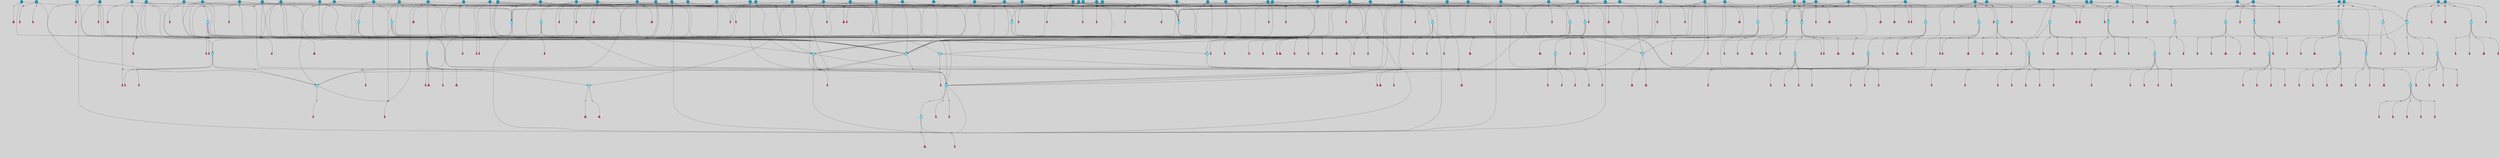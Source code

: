 // File exported with GEGELATI v1.3.1
// On the 2024-04-08 17:42:53
// With the File::TPGGraphDotExporter
digraph{
	graph[pad = "0.212, 0.055" bgcolor = lightgray]
	node[shape=circle style = filled label = ""]
		T7 [fillcolor="#66ddff"]
		T9 [fillcolor="#66ddff"]
		T11 [fillcolor="#66ddff"]
		T59 [fillcolor="#66ddff"]
		T102 [fillcolor="#66ddff"]
		T111 [fillcolor="#66ddff"]
		T214 [fillcolor="#66ddff"]
		T258 [fillcolor="#66ddff"]
		T320 [fillcolor="#66ddff"]
		T321 [fillcolor="#66ddff"]
		T322 [fillcolor="#66ddff"]
		T323 [fillcolor="#66ddff"]
		T324 [fillcolor="#66ddff"]
		T325 [fillcolor="#66ddff"]
		T326 [fillcolor="#66ddff"]
		T327 [fillcolor="#1199bb"]
		T407 [fillcolor="#66ddff"]
		T20 [fillcolor="#1199bb"]
		T429 [fillcolor="#66ddff"]
		T440 [fillcolor="#66ddff"]
		T540 [fillcolor="#66ddff"]
		T556 [fillcolor="#66ddff"]
		T603 [fillcolor="#1199bb"]
		T550 [fillcolor="#1199bb"]
		T623 [fillcolor="#66ddff"]
		T624 [fillcolor="#66ddff"]
		T625 [fillcolor="#66ddff"]
		T653 [fillcolor="#66ddff"]
		T697 [fillcolor="#1199bb"]
		T699 [fillcolor="#1199bb"]
		T700 [fillcolor="#1199bb"]
		T715 [fillcolor="#1199bb"]
		T716 [fillcolor="#66ddff"]
		T717 [fillcolor="#66ddff"]
		T718 [fillcolor="#66ddff"]
		T719 [fillcolor="#1199bb"]
		T720 [fillcolor="#66ddff"]
		T249 [fillcolor="#66ddff"]
		T721 [fillcolor="#66ddff"]
		T757 [fillcolor="#1199bb"]
		T758 [fillcolor="#1199bb"]
		T764 [fillcolor="#66ddff"]
		T782 [fillcolor="#1199bb"]
		T784 [fillcolor="#66ddff"]
		T787 [fillcolor="#1199bb"]
		T788 [fillcolor="#66ddff"]
		T789 [fillcolor="#66ddff"]
		T790 [fillcolor="#66ddff"]
		T791 [fillcolor="#1199bb"]
		T792 [fillcolor="#66ddff"]
		T793 [fillcolor="#66ddff"]
		T794 [fillcolor="#66ddff"]
		T802 [fillcolor="#1199bb"]
		T804 [fillcolor="#1199bb"]
		T807 [fillcolor="#1199bb"]
		T813 [fillcolor="#1199bb"]
		T819 [fillcolor="#1199bb"]
		T821 [fillcolor="#1199bb"]
		T822 [fillcolor="#1199bb"]
		T823 [fillcolor="#1199bb"]
		T828 [fillcolor="#1199bb"]
		T830 [fillcolor="#1199bb"]
		T833 [fillcolor="#1199bb"]
		T834 [fillcolor="#1199bb"]
		T836 [fillcolor="#1199bb"]
		T839 [fillcolor="#1199bb"]
		T842 [fillcolor="#1199bb"]
		T843 [fillcolor="#1199bb"]
		T851 [fillcolor="#1199bb"]
		T853 [fillcolor="#1199bb"]
		T863 [fillcolor="#1199bb"]
		T865 [fillcolor="#1199bb"]
		T868 [fillcolor="#1199bb"]
		T870 [fillcolor="#1199bb"]
		T871 [fillcolor="#1199bb"]
		T614 [fillcolor="#1199bb"]
		T872 [fillcolor="#1199bb"]
		T873 [fillcolor="#1199bb"]
		T875 [fillcolor="#1199bb"]
		T876 [fillcolor="#1199bb"]
		T877 [fillcolor="#66ddff"]
		T878 [fillcolor="#1199bb"]
		T879 [fillcolor="#66ddff"]
		T880 [fillcolor="#66ddff"]
		T881 [fillcolor="#66ddff"]
		T882 [fillcolor="#66ddff"]
		T883 [fillcolor="#66ddff"]
		T884 [fillcolor="#1199bb"]
		T885 [fillcolor="#66ddff"]
		T886 [fillcolor="#66ddff"]
		T888 [fillcolor="#1199bb"]
		T890 [fillcolor="#1199bb"]
		T891 [fillcolor="#1199bb"]
		T892 [fillcolor="#1199bb"]
		T893 [fillcolor="#1199bb"]
		T895 [fillcolor="#1199bb"]
		T896 [fillcolor="#1199bb"]
		T899 [fillcolor="#1199bb"]
		T374 [fillcolor="#1199bb"]
		T900 [fillcolor="#1199bb"]
		T901 [fillcolor="#1199bb"]
		T902 [fillcolor="#1199bb"]
		T903 [fillcolor="#1199bb"]
		T904 [fillcolor="#1199bb"]
		T905 [fillcolor="#1199bb"]
		T906 [fillcolor="#1199bb"]
		T908 [fillcolor="#1199bb"]
		T909 [fillcolor="#1199bb"]
		T912 [fillcolor="#1199bb"]
		T913 [fillcolor="#1199bb"]
		T914 [fillcolor="#1199bb"]
		T917 [fillcolor="#1199bb"]
		T918 [fillcolor="#1199bb"]
		T919 [fillcolor="#1199bb"]
		T920 [fillcolor="#1199bb"]
		T921 [fillcolor="#1199bb"]
		T922 [fillcolor="#1199bb"]
		T923 [fillcolor="#1199bb"]
		T862 [fillcolor="#1199bb"]
		T924 [fillcolor="#1199bb"]
		T925 [fillcolor="#1199bb"]
		T926 [fillcolor="#1199bb"]
		T927 [fillcolor="#1199bb"]
		T928 [fillcolor="#1199bb"]
		T929 [fillcolor="#1199bb"]
		T930 [fillcolor="#1199bb"]
		P11453 [fillcolor="#cccccc" shape=point] //-3|
		I11453 [shape=box style=invis label="1|6&2|7#0|7&#92;n10|2&0|7#1|3&#92;n9|6&2|7#2|2&#92;n5|3&0|7#0|7&#92;n1|6&2|3#0|0&#92;n2|3&2|3#2|2&#92;n5|1&2|6#0|6&#92;n"]
		P11453 -> I11453[style=invis]
		A7500 [fillcolor="#ff3366" shape=box margin=0.03 width=0 height=0 label="7"]
		T7 -> P11453 -> A7500
		P11454 [fillcolor="#cccccc" shape=point] //5|
		I11454 [shape=box style=invis label="0|5&2|3#0|1&#92;n0|6&2|1#2|4&#92;n6|2&2|6#0|7&#92;n7|4&0|3#0|1&#92;n5|4&0|7#1|6&#92;n9|1&0|5#2|2&#92;n6|3&2|3#1|7&#92;n11|7&2|4#1|6&#92;n2|5&0|1#0|0&#92;n4|7&0|0#0|2&#92;n6|2&0|6#0|0&#92;n2|1&2|6#2|4&#92;n10|0&2|0#1|0&#92;n6|6&2|4#0|6&#92;n"]
		P11454 -> I11454[style=invis]
		A7501 [fillcolor="#ff3366" shape=box margin=0.03 width=0 height=0 label="8"]
		T7 -> P11454 -> A7501
		P11455 [fillcolor="#cccccc" shape=point] //-6|
		I11455 [shape=box style=invis label="11|1&0|7#2|0&#92;n10|4&0|1#1|0&#92;n4|3&2|4#2|1&#92;n0|5&2|0#0|0&#92;n6|1&0|0#0|3&#92;n8|2&2|0#0|4&#92;n11|4&2|0#1|6&#92;n7|0&2|6#2|3&#92;n5|3&2|6#2|0&#92;n2|0&2|0#0|4&#92;n"]
		P11455 -> I11455[style=invis]
		A7502 [fillcolor="#ff3366" shape=box margin=0.03 width=0 height=0 label="9"]
		T9 -> P11455 -> A7502
		P11456 [fillcolor="#cccccc" shape=point] //2|
		I11456 [shape=box style=invis label="6|3&2|7#1|4&#92;n8|6&0|0#2|5&#92;n2|1&0|2#0|3&#92;n8|7&0|6#0|4&#92;n2|1&2|0#0|1&#92;n0|0&2|2#2|3&#92;n6|6&0|7#2|1&#92;n6|1&0|7#2|6&#92;n5|4&2|7#0|4&#92;n0|3&0|4#2|0&#92;n11|0&2|0#2|5&#92;n4|5&2|5#2|4&#92;n5|7&0|6#0|4&#92;n9|7&2|5#0|3&#92;n5|4&2|1#0|3&#92;n5|3&0|1#1|7&#92;n0|4&0|3#2|5&#92;n"]
		P11456 -> I11456[style=invis]
		A7503 [fillcolor="#ff3366" shape=box margin=0.03 width=0 height=0 label="10"]
		T9 -> P11456 -> A7503
		P11457 [fillcolor="#cccccc" shape=point] //6|
		I11457 [shape=box style=invis label="3|0&2|7#2|2&#92;n3|2&0|4#2|5&#92;n5|1&0|2#1|0&#92;n8|7&0|1#2|0&#92;n8|5&0|3#0|6&#92;n0|2&0|2#2|3&#92;n1|5&2|5#0|5&#92;n5|6&0|6#0|7&#92;n6|7&0|0#2|6&#92;n1|2&2|3#0|0&#92;n7|7&2|3#0|4&#92;n0|7&2|7#0|6&#92;n1|0&2|2#2|7&#92;n4|4&0|1#0|0&#92;n"]
		P11457 -> I11457[style=invis]
		A7504 [fillcolor="#ff3366" shape=box margin=0.03 width=0 height=0 label="11"]
		T11 -> P11457 -> A7504
		P11458 [fillcolor="#cccccc" shape=point] //-4|
		I11458 [shape=box style=invis label="4|1&0|4#2|6&#92;n1|2&2|2#2|0&#92;n1|2&2|0#0|6&#92;n8|4&2|3#2|5&#92;n5|5&2|1#1|0&#92;n"]
		P11458 -> I11458[style=invis]
		A7505 [fillcolor="#ff3366" shape=box margin=0.03 width=0 height=0 label="12"]
		T11 -> P11458 -> A7505
		P11459 [fillcolor="#cccccc" shape=point] //8|
		I11459 [shape=box style=invis label="9|0&0|1#2|0&#92;n10|1&2|5#1|4&#92;n8|2&2|6#0|4&#92;n4|5&0|3#0|1&#92;n2|4&2|5#2|3&#92;n4|2&2|2#0|2&#92;n7|5&0|2#0|0&#92;n8|2&2|1#1|3&#92;n8|7&0|7#2|1&#92;n1|1&0|0#0|7&#92;n5|6&2|5#1|0&#92;n6|3&2|5#0|0&#92;n11|4&0|3#2|6&#92;n1|2&2|4#0|7&#92;n5|6&0|1#2|0&#92;n11|3&0|2#0|7&#92;n"]
		P11459 -> I11459[style=invis]
		A7506 [fillcolor="#ff3366" shape=box margin=0.03 width=0 height=0 label="6"]
		T59 -> P11459 -> A7506
		P11460 [fillcolor="#cccccc" shape=point] //5|
		I11460 [shape=box style=invis label="3|0&2|0#0|1&#92;n3|0&0|7#0|1&#92;n5|3&0|2#2|6&#92;n4|4&2|4#2|6&#92;n11|2&0|7#1|6&#92;n2|7&2|2#2|5&#92;n9|3&2|6#2|7&#92;n7|7&0|0#0|4&#92;n6|1&2|4#2|3&#92;n5|4&2|0#1|6&#92;n1|3&0|7#0|4&#92;n"]
		P11460 -> I11460[style=invis]
		A7507 [fillcolor="#ff3366" shape=box margin=0.03 width=0 height=0 label="7"]
		T59 -> P11460 -> A7507
		T59 -> P11455
		T59 -> P11460
		P11461 [fillcolor="#cccccc" shape=point] //7|
		I11461 [shape=box style=invis label="3|3&2|7#0|4&#92;n4|3&2|6#0|3&#92;n8|4&0|6#1|2&#92;n5|6&2|3#0|4&#92;n0|7&2|1#0|5&#92;n8|7&2|2#2|5&#92;n9|1&0|0#1|0&#92;n10|1&2|1#1|4&#92;n10|5&0|6#1|7&#92;n5|2&2|3#0|4&#92;n2|0&2|6#2|7&#92;n1|7&0|1#0|7&#92;n"]
		P11461 -> I11461[style=invis]
		A7508 [fillcolor="#ff3366" shape=box margin=0.03 width=0 height=0 label="2"]
		T102 -> P11461 -> A7508
		P11462 [fillcolor="#cccccc" shape=point] //-8|
		I11462 [shape=box style=invis label="7|5&0|4#2|4&#92;n"]
		P11462 -> I11462[style=invis]
		A7509 [fillcolor="#ff3366" shape=box margin=0.03 width=0 height=0 label="3"]
		T102 -> P11462 -> A7509
		P11463 [fillcolor="#cccccc" shape=point] //8|
		I11463 [shape=box style=invis label="7|0&0|2#1|4&#92;n8|1&2|3#0|5&#92;n0|6&0|5#0|5&#92;n3|7&2|1#0|6&#92;n9|4&2|7#1|6&#92;n1|7&2|5#2|2&#92;n8|5&2|0#0|3&#92;n0|2&0|2#0|0&#92;n3|5&0|2#0|3&#92;n"]
		P11463 -> I11463[style=invis]
		A7510 [fillcolor="#ff3366" shape=box margin=0.03 width=0 height=0 label="5"]
		T102 -> P11463 -> A7510
		P11464 [fillcolor="#cccccc" shape=point] //-5|
		I11464 [shape=box style=invis label="0|0&2|3#0|2&#92;n10|5&0|6#1|3&#92;n7|3&0|6#2|3&#92;n3|4&0|6#0|6&#92;n10|5&0|2#1|1&#92;n5|0&0|1#0|3&#92;n6|6&2|5#1|5&#92;n7|4&0|2#1|7&#92;n5|7&0|1#2|5&#92;n1|5&0|0#0|3&#92;n7|5&2|1#2|6&#92;n9|0&0|2#0|0&#92;n4|0&2|4#0|0&#92;n4|6&0|0#2|3&#92;n3|1&0|6#2|5&#92;n7|7&2|1#2|3&#92;n9|4&2|2#0|6&#92;n"]
		P11464 -> I11464[style=invis]
		T111 -> P11464 -> T9
		P11465 [fillcolor="#cccccc" shape=point] //7|
		I11465 [shape=box style=invis label="7|4&2|1#2|0&#92;n4|1&2|4#2|3&#92;n5|0&2|0#2|2&#92;n6|1&2|4#2|6&#92;n"]
		P11465 -> I11465[style=invis]
		A7511 [fillcolor="#ff3366" shape=box margin=0.03 width=0 height=0 label="9"]
		T111 -> P11465 -> A7511
		P11466 [fillcolor="#cccccc" shape=point] //2|
		I11466 [shape=box style=invis label="3|0&2|0#0|1&#92;n11|2&0|7#1|6&#92;n8|7&2|4#0|5&#92;n5|3&0|2#2|6&#92;n4|4&2|4#2|6&#92;n3|0&0|7#0|1&#92;n2|7&2|2#2|5&#92;n9|3&2|6#2|7&#92;n7|7&0|0#0|4&#92;n6|1&2|4#1|3&#92;n5|4&2|0#1|6&#92;n1|3&0|7#0|4&#92;n"]
		P11466 -> I11466[style=invis]
		A7512 [fillcolor="#ff3366" shape=box margin=0.03 width=0 height=0 label="7"]
		T111 -> P11466 -> A7512
		T111 -> P11455
		P11467 [fillcolor="#cccccc" shape=point] //6|
		I11467 [shape=box style=invis label="9|4&2|7#0|6&#92;n8|4&0|1#1|0&#92;n1|3&0|0#2|1&#92;n2|4&0|6#2|2&#92;n5|1&2|5#0|7&#92;n3|0&0|3#2|6&#92;n2|2&2|6#0|2&#92;n8|4&0|4#2|2&#92;n5|1&2|4#0|3&#92;n9|4&0|6#0|6&#92;n5|0&2|2#1|5&#92;n11|7&0|0#1|1&#92;n0|4&0|3#0|3&#92;n7|7&2|4#2|5&#92;n1|5&0|1#2|1&#92;n"]
		P11467 -> I11467[style=invis]
		A7513 [fillcolor="#ff3366" shape=box margin=0.03 width=0 height=0 label="1"]
		T214 -> P11467 -> A7513
		P11468 [fillcolor="#cccccc" shape=point] //5|
		I11468 [shape=box style=invis label="9|4&2|3#1|3&#92;n0|4&2|4#0|5&#92;n6|1&2|6#2|5&#92;n4|0&0|5#2|0&#92;n"]
		P11468 -> I11468[style=invis]
		A7514 [fillcolor="#ff3366" shape=box margin=0.03 width=0 height=0 label="7"]
		T214 -> P11468 -> A7514
		P11469 [fillcolor="#cccccc" shape=point] //8|
		I11469 [shape=box style=invis label="9|0&0|1#2|0&#92;n10|1&2|5#1|4&#92;n8|2&2|6#0|4&#92;n2|4&2|5#2|3&#92;n4|2&2|2#0|2&#92;n7|5&0|2#0|0&#92;n8|2&2|1#1|3&#92;n8|7&0|7#2|1&#92;n1|1&0|0#0|7&#92;n5|6&2|5#1|0&#92;n6|6&2|5#0|0&#92;n11|4&0|3#2|6&#92;n4|2&2|4#0|7&#92;n5|6&0|1#2|0&#92;n11|3&0|2#0|7&#92;n"]
		P11469 -> I11469[style=invis]
		A7515 [fillcolor="#ff3366" shape=box margin=0.03 width=0 height=0 label="6"]
		T214 -> P11469 -> A7515
		P11470 [fillcolor="#cccccc" shape=point] //10|
		I11470 [shape=box style=invis label="4|5&2|7#2|1&#92;n1|7&2|3#0|6&#92;n3|5&2|2#0|3&#92;n10|3&0|7#1|4&#92;n7|1&0|4#2|6&#92;n10|2&0|3#1|7&#92;n9|5&2|0#0|4&#92;n4|0&0|3#2|7&#92;n11|4&2|6#1|2&#92;n5|4&2|7#0|2&#92;n2|6&2|4#0|0&#92;n6|5&0|7#2|1&#92;n5|3&2|3#1|6&#92;n10|7&2|0#1|2&#92;n"]
		P11470 -> I11470[style=invis]
		A7516 [fillcolor="#ff3366" shape=box margin=0.03 width=0 height=0 label="5"]
		T214 -> P11470 -> A7516
		P11471 [fillcolor="#cccccc" shape=point] //5|
		I11471 [shape=box style=invis label="3|0&2|0#0|1&#92;n3|0&0|7#0|1&#92;n5|3&0|2#2|6&#92;n4|4&2|4#2|6&#92;n11|2&0|7#1|6&#92;n2|7&2|2#2|5&#92;n9|3&2|6#2|7&#92;n7|7&0|0#0|4&#92;n6|1&2|4#2|3&#92;n5|4&2|0#1|6&#92;n1|3&0|7#0|4&#92;n"]
		P11471 -> I11471[style=invis]
		A7517 [fillcolor="#ff3366" shape=box margin=0.03 width=0 height=0 label="7"]
		T214 -> P11471 -> A7517
		P11472 [fillcolor="#cccccc" shape=point] //2|
		I11472 [shape=box style=invis label="9|1&2|3#0|1&#92;n5|3&2|4#2|7&#92;n11|0&2|3#0|4&#92;n7|0&2|4#0|4&#92;n5|2&2|0#2|4&#92;n7|3&0|7#0|5&#92;n"]
		P11472 -> I11472[style=invis]
		A7518 [fillcolor="#ff3366" shape=box margin=0.03 width=0 height=0 label="2"]
		T258 -> P11472 -> A7518
		T258 -> P11455
		P11473 [fillcolor="#cccccc" shape=point] //-5|
		I11473 [shape=box style=invis label="8|7&0|3#0|3&#92;n6|4&2|1#0|5&#92;n2|2&2|6#2|0&#92;n4|7&2|0#2|3&#92;n10|5&2|1#1|5&#92;n2|0&0|7#2|0&#92;n5|3&2|2#2|0&#92;n6|7&0|0#1|0&#92;n"]
		P11473 -> I11473[style=invis]
		A7519 [fillcolor="#ff3366" shape=box margin=0.03 width=0 height=0 label="1"]
		T258 -> P11473 -> A7519
		P11474 [fillcolor="#cccccc" shape=point] //2|
		I11474 [shape=box style=invis label="4|1&0|4#2|6&#92;n5|5&2|1#1|0&#92;n1|0&2|0#0|6&#92;n8|4&2|3#2|5&#92;n"]
		P11474 -> I11474[style=invis]
		T258 -> P11474 -> T11
		P11475 [fillcolor="#cccccc" shape=point] //5|
		I11475 [shape=box style=invis label="1|6&2|7#0|7&#92;n9|2&2|7#2|2&#92;n10|2&0|7#1|3&#92;n5|3&0|7#0|7&#92;n7|0&2|7#2|2&#92;n1|6&2|3#0|0&#92;n2|3&2|3#2|2&#92;n"]
		P11475 -> I11475[style=invis]
		A7520 [fillcolor="#ff3366" shape=box margin=0.03 width=0 height=0 label="7"]
		T258 -> P11475 -> A7520
		P11476 [fillcolor="#cccccc" shape=point] //-4|
		I11476 [shape=box style=invis label="4|1&0|4#2|6&#92;n1|2&2|2#2|0&#92;n1|2&2|0#0|6&#92;n8|4&2|3#2|5&#92;n5|5&2|1#1|0&#92;n"]
		P11476 -> I11476[style=invis]
		A7521 [fillcolor="#ff3366" shape=box margin=0.03 width=0 height=0 label="12"]
		T320 -> P11476 -> A7521
		P11477 [fillcolor="#cccccc" shape=point] //-9|
		I11477 [shape=box style=invis label="2|0&2|0#2|1&#92;n4|4&2|4#2|6&#92;n9|1&0|3#1|7&#92;n5|3&0|2#2|6&#92;n2|7&2|2#2|5&#92;n5|4&2|0#1|6&#92;n3|0&0|7#0|1&#92;n1|3&0|7#0|4&#92;n11|6&2|2#0|7&#92;n7|7&0|0#0|4&#92;n11|0&0|7#1|6&#92;n9|3&2|6#2|7&#92;n"]
		P11477 -> I11477[style=invis]
		A7522 [fillcolor="#ff3366" shape=box margin=0.03 width=0 height=0 label="7"]
		T321 -> P11477 -> A7522
		P11478 [fillcolor="#cccccc" shape=point] //6|
		I11478 [shape=box style=invis label="3|0&2|7#2|2&#92;n3|2&0|4#2|5&#92;n5|1&0|2#1|0&#92;n8|7&0|1#2|0&#92;n8|5&0|3#0|6&#92;n0|2&0|2#2|3&#92;n1|5&2|5#0|5&#92;n5|6&0|6#0|7&#92;n6|7&0|0#2|6&#92;n1|2&2|3#0|0&#92;n7|7&2|3#0|4&#92;n0|7&2|7#0|6&#92;n1|0&2|2#2|7&#92;n4|4&0|1#0|0&#92;n"]
		P11478 -> I11478[style=invis]
		A7523 [fillcolor="#ff3366" shape=box margin=0.03 width=0 height=0 label="11"]
		T320 -> P11478 -> A7523
		P11479 [fillcolor="#cccccc" shape=point] //2|
		I11479 [shape=box style=invis label="4|1&0|4#2|6&#92;n5|5&2|1#1|0&#92;n1|0&2|0#0|6&#92;n8|4&2|3#2|5&#92;n"]
		P11479 -> I11479[style=invis]
		T321 -> P11479 -> T320
		P11480 [fillcolor="#cccccc" shape=point] //-3|
		I11480 [shape=box style=invis label="4|5&0|0#0|0&#92;n4|7&0|0#0|2&#92;n0|6&2|1#2|4&#92;n9|1&0|5#2|2&#92;n10|0&2|0#1|0&#92;n6|6&2|4#0|6&#92;n2|5&0|1#0|0&#92;n6|3&2|3#1|7&#92;n11|7&2|4#1|6&#92;n6|2&2|6#0|1&#92;n6|2&0|0#0|0&#92;n9|1&2|6#2|4&#92;n10|4&0|3#1|1&#92;n5|4&2|7#1|6&#92;n"]
		P11480 -> I11480[style=invis]
		T323 -> P11480 -> T321
		P11481 [fillcolor="#cccccc" shape=point] //5|
		I11481 [shape=box style=invis label="0|5&2|3#0|1&#92;n0|6&2|1#2|4&#92;n6|2&2|6#0|7&#92;n7|4&0|3#0|1&#92;n5|4&0|7#1|6&#92;n9|1&0|5#2|2&#92;n6|3&2|3#1|7&#92;n11|7&2|4#1|6&#92;n2|5&0|1#0|0&#92;n4|7&0|0#0|2&#92;n6|2&0|6#0|0&#92;n2|1&2|6#2|4&#92;n10|0&2|0#1|0&#92;n6|6&2|4#0|6&#92;n"]
		P11481 -> I11481[style=invis]
		A7524 [fillcolor="#ff3366" shape=box margin=0.03 width=0 height=0 label="8"]
		T322 -> P11481 -> A7524
		P11482 [fillcolor="#cccccc" shape=point] //8|
		I11482 [shape=box style=invis label="9|7&0|5#2|5&#92;n3|3&2|3#0|2&#92;n9|5&2|2#1|0&#92;n2|3&0|6#0|3&#92;n4|4&2|5#2|7&#92;n11|3&2|0#1|5&#92;n6|6&2|1#2|2&#92;n4|6&0|1#2|2&#92;n2|5&2|7#2|2&#92;n7|7&2|2#2|3&#92;n6|5&0|3#2|6&#92;n6|7&0|6#0|2&#92;n"]
		P11482 -> I11482[style=invis]
		A7525 [fillcolor="#ff3366" shape=box margin=0.03 width=0 height=0 label="14"]
		T321 -> P11482 -> A7525
		P11483 [fillcolor="#cccccc" shape=point] //-3|
		I11483 [shape=box style=invis label="1|6&2|7#0|7&#92;n10|2&0|7#1|3&#92;n9|6&2|7#2|2&#92;n5|3&0|7#0|7&#92;n1|6&2|3#0|0&#92;n2|3&2|3#2|2&#92;n5|1&2|6#0|6&#92;n"]
		P11483 -> I11483[style=invis]
		A7526 [fillcolor="#ff3366" shape=box margin=0.03 width=0 height=0 label="7"]
		T322 -> P11483 -> A7526
		P11484 [fillcolor="#cccccc" shape=point] //-8|
		I11484 [shape=box style=invis label="7|5&0|4#2|4&#92;n"]
		P11484 -> I11484[style=invis]
		A7527 [fillcolor="#ff3366" shape=box margin=0.03 width=0 height=0 label="3"]
		T321 -> P11484 -> A7527
		P11485 [fillcolor="#cccccc" shape=point] //4|
		I11485 [shape=box style=invis label="4|3&0|6#0|3&#92;n5|7&2|3#2|2&#92;n5|6&0|7#1|2&#92;n1|4&2|6#0|3&#92;n8|4&2|1#2|5&#92;n9|5&2|4#1|4&#92;n2|4&0|5#0|7&#92;n10|0&0|6#1|3&#92;n3|0&0|6#0|2&#92;n2|7&2|7#2|6&#92;n5|2&0|5#1|5&#92;n10|4&2|5#1|7&#92;n4|0&0|4#2|4&#92;n11|1&0|4#2|6&#92;n10|6&2|0#1|4&#92;n9|7&0|3#1|4&#92;n4|5&2|7#0|6&#92;n11|5&2|6#2|3&#92;n0|3&0|5#0|1&#92;n"]
		P11485 -> I11485[style=invis]
		A7528 [fillcolor="#ff3366" shape=box margin=0.03 width=0 height=0 label="13"]
		T321 -> P11485 -> A7528
		P11486 [fillcolor="#cccccc" shape=point] //1|
		I11486 [shape=box style=invis label="0|4&0|1#0|1&#92;n10|5&2|5#1|6&#92;n7|7&2|5#2|2&#92;n9|5&0|7#2|7&#92;n8|4&0|3#2|7&#92;n11|0&2|3#0|5&#92;n7|0&0|0#0|1&#92;n4|2&0|4#0|5&#92;n5|1&0|6#2|7&#92;n11|3&0|7#1|3&#92;n"]
		P11486 -> I11486[style=invis]
		T323 -> P11486 -> T322
		P11487 [fillcolor="#cccccc" shape=point] //4|
		I11487 [shape=box style=invis label="4|3&0|6#0|3&#92;n5|7&2|3#2|2&#92;n5|6&0|7#1|2&#92;n1|4&2|6#0|3&#92;n8|4&2|1#2|5&#92;n9|5&2|4#1|4&#92;n2|4&0|5#0|7&#92;n10|0&0|6#1|3&#92;n3|0&0|6#0|2&#92;n2|7&2|7#2|6&#92;n5|2&0|5#1|5&#92;n10|4&2|5#1|7&#92;n4|0&0|4#2|4&#92;n11|1&0|4#2|6&#92;n10|6&2|0#1|4&#92;n9|7&0|3#1|4&#92;n4|5&2|7#0|6&#92;n11|5&2|6#2|3&#92;n0|3&0|5#0|1&#92;n"]
		P11487 -> I11487[style=invis]
		A7529 [fillcolor="#ff3366" shape=box margin=0.03 width=0 height=0 label="13"]
		T323 -> P11487 -> A7529
		P11488 [fillcolor="#cccccc" shape=point] //-9|
		I11488 [shape=box style=invis label="2|0&2|0#2|1&#92;n4|4&2|4#2|6&#92;n9|1&0|3#1|7&#92;n5|3&0|2#2|6&#92;n2|7&2|2#2|5&#92;n5|4&2|0#1|6&#92;n3|0&0|7#0|1&#92;n1|3&0|7#0|4&#92;n11|6&2|2#0|7&#92;n7|7&0|0#0|4&#92;n11|0&0|7#1|6&#92;n9|3&2|6#2|7&#92;n"]
		P11488 -> I11488[style=invis]
		A7530 [fillcolor="#ff3366" shape=box margin=0.03 width=0 height=0 label="7"]
		T325 -> P11488 -> A7530
		P11489 [fillcolor="#cccccc" shape=point] //-4|
		I11489 [shape=box style=invis label="4|1&0|4#2|6&#92;n1|2&2|2#2|0&#92;n1|2&2|0#0|6&#92;n8|4&2|3#2|5&#92;n5|5&2|1#1|0&#92;n"]
		P11489 -> I11489[style=invis]
		A7531 [fillcolor="#ff3366" shape=box margin=0.03 width=0 height=0 label="12"]
		T324 -> P11489 -> A7531
		P11490 [fillcolor="#cccccc" shape=point] //6|
		I11490 [shape=box style=invis label="3|0&2|7#2|2&#92;n3|2&0|4#2|5&#92;n5|1&0|2#1|0&#92;n8|7&0|1#2|0&#92;n8|5&0|3#0|6&#92;n0|2&0|2#2|3&#92;n1|5&2|5#0|5&#92;n5|6&0|6#0|7&#92;n6|7&0|0#2|6&#92;n1|2&2|3#0|0&#92;n7|7&2|3#0|4&#92;n0|7&2|7#0|6&#92;n1|0&2|2#2|7&#92;n4|4&0|1#0|0&#92;n"]
		P11490 -> I11490[style=invis]
		A7532 [fillcolor="#ff3366" shape=box margin=0.03 width=0 height=0 label="11"]
		T324 -> P11490 -> A7532
		P11491 [fillcolor="#cccccc" shape=point] //2|
		I11491 [shape=box style=invis label="4|1&0|4#2|6&#92;n5|5&2|1#1|0&#92;n1|0&2|0#0|6&#92;n8|4&2|3#2|5&#92;n"]
		P11491 -> I11491[style=invis]
		T325 -> P11491 -> T324
		P11492 [fillcolor="#cccccc" shape=point] //4|
		I11492 [shape=box style=invis label="4|3&0|6#0|3&#92;n5|7&2|3#2|2&#92;n5|6&0|7#1|2&#92;n1|4&2|6#0|3&#92;n8|4&2|1#2|5&#92;n9|5&2|4#1|4&#92;n2|4&0|5#0|7&#92;n10|0&0|6#1|3&#92;n3|0&0|6#0|2&#92;n2|7&2|7#2|6&#92;n5|2&0|5#1|5&#92;n10|4&2|5#1|7&#92;n4|0&0|4#2|4&#92;n11|1&0|4#2|6&#92;n10|6&2|0#1|4&#92;n9|7&0|3#1|4&#92;n4|5&2|7#0|6&#92;n11|5&2|6#2|3&#92;n0|3&0|5#0|1&#92;n"]
		P11492 -> I11492[style=invis]
		A7533 [fillcolor="#ff3366" shape=box margin=0.03 width=0 height=0 label="13"]
		T325 -> P11492 -> A7533
		P11493 [fillcolor="#cccccc" shape=point] //-3|
		I11493 [shape=box style=invis label="4|5&0|0#0|0&#92;n4|7&0|0#0|2&#92;n0|6&2|1#2|4&#92;n9|1&0|5#2|2&#92;n10|0&2|0#1|0&#92;n6|6&2|4#0|6&#92;n2|5&0|1#0|0&#92;n6|3&2|3#1|7&#92;n11|7&2|4#1|6&#92;n6|2&2|6#0|1&#92;n6|2&0|0#0|0&#92;n9|1&2|6#2|4&#92;n10|4&0|3#1|1&#92;n5|4&2|7#1|6&#92;n"]
		P11493 -> I11493[style=invis]
		T327 -> P11493 -> T325
		P11494 [fillcolor="#cccccc" shape=point] //5|
		I11494 [shape=box style=invis label="0|5&2|3#0|1&#92;n0|6&2|1#2|4&#92;n6|2&2|6#0|7&#92;n7|4&0|3#0|1&#92;n5|4&0|7#1|6&#92;n9|1&0|5#2|2&#92;n6|3&2|3#1|7&#92;n11|7&2|4#1|6&#92;n2|5&0|1#0|0&#92;n4|7&0|0#0|2&#92;n6|2&0|6#0|0&#92;n2|1&2|6#2|4&#92;n10|0&2|0#1|0&#92;n6|6&2|4#0|6&#92;n"]
		P11494 -> I11494[style=invis]
		A7534 [fillcolor="#ff3366" shape=box margin=0.03 width=0 height=0 label="8"]
		T326 -> P11494 -> A7534
		P11495 [fillcolor="#cccccc" shape=point] //-8|
		I11495 [shape=box style=invis label="7|5&0|4#2|4&#92;n"]
		P11495 -> I11495[style=invis]
		A7535 [fillcolor="#ff3366" shape=box margin=0.03 width=0 height=0 label="3"]
		T325 -> P11495 -> A7535
		P11496 [fillcolor="#cccccc" shape=point] //-3|
		I11496 [shape=box style=invis label="1|6&2|7#0|7&#92;n10|2&0|7#1|3&#92;n9|6&2|7#2|2&#92;n5|3&0|7#0|7&#92;n1|6&2|3#0|0&#92;n2|3&2|3#2|2&#92;n5|1&2|6#0|6&#92;n"]
		P11496 -> I11496[style=invis]
		A7536 [fillcolor="#ff3366" shape=box margin=0.03 width=0 height=0 label="7"]
		T326 -> P11496 -> A7536
		P11497 [fillcolor="#cccccc" shape=point] //8|
		I11497 [shape=box style=invis label="9|7&0|5#2|5&#92;n3|3&2|3#0|2&#92;n9|5&2|2#1|0&#92;n2|3&0|6#0|3&#92;n4|4&2|5#2|7&#92;n11|3&2|0#1|5&#92;n6|6&2|1#2|2&#92;n4|6&0|1#2|2&#92;n2|5&2|7#2|2&#92;n7|7&2|2#2|3&#92;n6|5&0|3#2|6&#92;n6|7&0|6#0|2&#92;n"]
		P11497 -> I11497[style=invis]
		A7537 [fillcolor="#ff3366" shape=box margin=0.03 width=0 height=0 label="14"]
		T325 -> P11497 -> A7537
		P11498 [fillcolor="#cccccc" shape=point] //1|
		I11498 [shape=box style=invis label="0|4&0|1#0|1&#92;n10|5&2|5#1|6&#92;n7|7&2|5#2|2&#92;n9|5&0|7#2|7&#92;n8|4&0|3#2|7&#92;n11|0&2|3#0|5&#92;n7|0&0|0#0|1&#92;n4|2&0|4#0|5&#92;n5|1&0|6#2|7&#92;n11|3&0|7#1|3&#92;n"]
		P11498 -> I11498[style=invis]
		T327 -> P11498 -> T326
		P11499 [fillcolor="#cccccc" shape=point] //4|
		I11499 [shape=box style=invis label="4|3&0|6#0|3&#92;n5|7&2|3#2|2&#92;n5|6&0|7#1|2&#92;n1|4&2|6#0|3&#92;n8|4&2|1#2|5&#92;n9|5&2|4#1|4&#92;n2|4&0|5#0|7&#92;n10|0&0|6#1|3&#92;n3|0&0|6#0|2&#92;n2|7&2|7#2|6&#92;n5|2&0|5#1|5&#92;n10|4&2|5#1|7&#92;n4|0&0|4#2|4&#92;n11|1&0|4#2|6&#92;n10|6&2|0#1|4&#92;n9|7&0|3#1|4&#92;n4|5&2|7#0|6&#92;n11|5&2|6#2|3&#92;n0|3&0|5#0|1&#92;n"]
		P11499 -> I11499[style=invis]
		A7538 [fillcolor="#ff3366" shape=box margin=0.03 width=0 height=0 label="13"]
		T327 -> P11499 -> A7538
		P11500 [fillcolor="#cccccc" shape=point] //-1|
		I11500 [shape=box style=invis label="0|5&2|2#0|0&#92;n11|3&2|3#1|3&#92;n8|5&2|2#1|7&#92;n10|0&0|6#1|2&#92;n9|1&2|5#0|3&#92;n8|0&2|4#2|6&#92;n6|7&0|2#0|3&#92;n9|2&0|7#0|1&#92;n6|2&0|2#2|1&#92;n"]
		P11500 -> I11500[style=invis]
		A7539 [fillcolor="#ff3366" shape=box margin=0.03 width=0 height=0 label="7"]
		T407 -> P11500 -> A7539
		P11501 [fillcolor="#cccccc" shape=point] //-3|
		I11501 [shape=box style=invis label="7|7&0|0#0|4&#92;n11|2&0|7#1|6&#92;n8|7&2|4#0|5&#92;n5|3&0|2#2|6&#92;n4|4&2|4#2|6&#92;n3|0&0|7#0|6&#92;n2|7&2|2#2|5&#92;n9|3&2|6#2|7&#92;n6|7&0|0#0|7&#92;n3|0&2|0#0|1&#92;n6|1&2|4#1|3&#92;n5|4&2|0#1|6&#92;n1|3&0|7#0|4&#92;n"]
		P11501 -> I11501[style=invis]
		T407 -> P11501 -> T59
		P11502 [fillcolor="#cccccc" shape=point] //-5|
		I11502 [shape=box style=invis label="5|3&0|7#0|7&#92;n9|2&2|7#2|2&#92;n1|6&2|7#0|7&#92;n7|6&2|4#0|5&#92;n10|3&0|2#1|1&#92;n9|2&0|7#1|3&#92;n1|6&0|3#0|1&#92;n4|0&0|2#2|2&#92;n7|0&2|7#2|2&#92;n5|1&2|6#0|3&#92;n2|3&2|3#2|2&#92;n"]
		P11502 -> I11502[style=invis]
		T407 -> P11502 -> T102
		P11503 [fillcolor="#cccccc" shape=point] //1|
		I11503 [shape=box style=invis label="9|3&2|0#0|4&#92;n4|2&0|5#2|0&#92;n10|7&2|7#1|1&#92;n6|3&2|6#1|5&#92;n8|3&2|5#1|2&#92;n4|0&2|1#2|2&#92;n4|1&0|4#0|3&#92;n3|6&2|5#2|5&#92;n8|3&0|1#0|7&#92;n4|0&2|4#0|1&#92;n3|4&0|0#2|1&#92;n3|2&0|7#2|1&#92;n1|4&0|1#0|2&#92;n"]
		P11503 -> I11503[style=invis]
		A7540 [fillcolor="#ff3366" shape=box margin=0.03 width=0 height=0 label="14"]
		T407 -> P11503 -> A7540
		P11504 [fillcolor="#cccccc" shape=point] //3|
		I11504 [shape=box style=invis label="5|4&2|7#0|4&#92;n0|4&0|3#2|5&#92;n8|6&0|0#2|5&#92;n2|1&0|2#0|3&#92;n9|7&0|6#0|4&#92;n0|0&2|2#2|3&#92;n6|6&0|7#2|1&#92;n6|1&0|7#2|6&#92;n0|3&0|4#2|0&#92;n11|0&2|0#2|5&#92;n4|5&2|5#2|4&#92;n5|3&0|1#1|7&#92;n9|7&2|2#0|3&#92;n5|4&2|1#0|3&#92;n5|0&0|6#0|4&#92;n0|0&0|1#2|0&#92;n"]
		P11504 -> I11504[style=invis]
		A7541 [fillcolor="#ff3366" shape=box margin=0.03 width=0 height=0 label="10"]
		T407 -> P11504 -> A7541
		P11505 [fillcolor="#cccccc" shape=point] //-2|
		I11505 [shape=box style=invis label="3|5&2|6#2|3&#92;n3|2&0|0#0|0&#92;n8|0&2|0#0|1&#92;n"]
		P11505 -> I11505[style=invis]
		A7542 [fillcolor="#ff3366" shape=box margin=0.03 width=0 height=0 label="3"]
		T20 -> P11505 -> A7542
		P11506 [fillcolor="#cccccc" shape=point] //5|
		I11506 [shape=box style=invis label="4|4&2|4#2|6&#92;n3|0&0|7#0|1&#92;n5|3&0|2#2|6&#92;n3|0&2|0#2|1&#92;n11|2&0|7#1|6&#92;n9|3&2|6#2|7&#92;n7|7&0|0#0|4&#92;n6|1&2|4#2|3&#92;n5|4&2|0#1|6&#92;n1|3&0|7#0|4&#92;n"]
		P11506 -> I11506[style=invis]
		T20 -> P11506 -> T407
		P11507 [fillcolor="#cccccc" shape=point] //4|
		I11507 [shape=box style=invis label="2|2&0|1#2|4&#92;n3|7&2|2#0|7&#92;n6|5&2|4#1|3&#92;n7|0&0|7#1|3&#92;n10|7&0|0#1|2&#92;n"]
		P11507 -> I11507[style=invis]
		T20 -> P11507 -> T111
		T20 -> P11460
		T20 -> P11455
		P11508 [fillcolor="#cccccc" shape=point] //4|
		I11508 [shape=box style=invis label="8|5&2|3#2|1&#92;n10|1&0|3#1|6&#92;n7|1&2|6#1|3&#92;n4|1&0|6#0|0&#92;n11|1&0|2#0|3&#92;n2|0&2|1#2|7&#92;n"]
		P11508 -> I11508[style=invis]
		A7543 [fillcolor="#ff3366" shape=box margin=0.03 width=0 height=0 label="2"]
		T429 -> P11508 -> A7543
		P11509 [fillcolor="#cccccc" shape=point] //1|
		I11509 [shape=box style=invis label="9|7&0|2#2|2&#92;n6|5&0|1#1|0&#92;n2|2&0|0#2|1&#92;n4|3&2|2#2|3&#92;n2|5&2|2#0|0&#92;n10|7&0|5#1|1&#92;n9|5&2|7#2|5&#92;n7|7&2|5#2|5&#92;n8|0&2|4#0|1&#92;n5|4&2|0#0|2&#92;n2|5&2|2#2|6&#92;n4|4&0|2#2|1&#92;n7|2&2|4#0|0&#92;n10|0&2|2#1|1&#92;n10|4&2|3#1|0&#92;n"]
		P11509 -> I11509[style=invis]
		A7544 [fillcolor="#ff3366" shape=box margin=0.03 width=0 height=0 label="1"]
		T429 -> P11509 -> A7544
		P11510 [fillcolor="#cccccc" shape=point] //-8|
		I11510 [shape=box style=invis label="11|7&2|0#2|0&#92;n5|5&2|7#2|7&#92;n8|6&2|7#1|2&#92;n1|7&0|3#0|6&#92;n4|0&2|1#2|2&#92;n9|0&0|2#0|0&#92;n10|1&0|5#1|6&#92;n0|0&2|3#2|0&#92;n3|2&0|1#2|6&#92;n0|1&2|4#0|0&#92;n"]
		P11510 -> I11510[style=invis]
		A7545 [fillcolor="#ff3366" shape=box margin=0.03 width=0 height=0 label="6"]
		T429 -> P11510 -> A7545
		P11511 [fillcolor="#cccccc" shape=point] //-7|
		I11511 [shape=box style=invis label="7|3&0|6#2|5&#92;n10|5&0|5#1|0&#92;n1|0&2|4#0|3&#92;n"]
		P11511 -> I11511[style=invis]
		T429 -> P11511 -> T7
		P11512 [fillcolor="#cccccc" shape=point] //-2|
		I11512 [shape=box style=invis label="3|1&2|6#2|5&#92;n4|5&0|4#0|6&#92;n7|1&0|6#2|2&#92;n2|6&0|6#2|0&#92;n7|7&0|0#1|0&#92;n3|7&0|7#0|1&#92;n1|3&2|2#2|0&#92;n3|6&0|5#0|0&#92;n4|0&2|7#0|4&#92;n9|4&2|2#0|1&#92;n3|1&2|5#0|7&#92;n"]
		P11512 -> I11512[style=invis]
		A7546 [fillcolor="#ff3366" shape=box margin=0.03 width=0 height=0 label="1"]
		T429 -> P11512 -> A7546
		P11513 [fillcolor="#cccccc" shape=point] //2|
		I11513 [shape=box style=invis label="0|6&0|7#0|4&#92;n6|7&2|6#2|6&#92;n11|3&0|7#1|6&#92;n11|1&0|6#2|7&#92;n2|4&0|1#0|1&#92;n10|6&2|5#1|6&#92;n11|3&0|1#1|7&#92;n10|0&2|3#1|5&#92;n"]
		P11513 -> I11513[style=invis]
		T440 -> P11513 -> T7
		P11514 [fillcolor="#cccccc" shape=point] //-9|
		I11514 [shape=box style=invis label="2|0&2|3#2|0&#92;n11|7&0|4#1|0&#92;n"]
		P11514 -> I11514[style=invis]
		T440 -> P11514 -> T111
		T440 -> P11460
		P11515 [fillcolor="#cccccc" shape=point] //7|
		I11515 [shape=box style=invis label="2|0&2|1#2|0&#92;n9|1&0|6#0|3&#92;n11|7&0|4#1|0&#92;n"]
		P11515 -> I11515[style=invis]
		T540 -> P11515 -> T111
		P11516 [fillcolor="#cccccc" shape=point] //6|
		I11516 [shape=box style=invis label="0|5&2|3#0|1&#92;n0|6&2|1#2|4&#92;n9|1&0|5#2|2&#92;n7|4&0|3#0|1&#92;n5|4&0|7#1|6&#92;n2|5&0|1#0|0&#92;n6|3&2|3#1|7&#92;n11|7&2|4#1|6&#92;n6|2&2|6#0|1&#92;n4|7&0|0#0|2&#92;n6|2&0|6#0|0&#92;n9|1&2|6#2|4&#92;n10|0&2|0#1|0&#92;n6|6&2|4#0|6&#92;n"]
		P11516 -> I11516[style=invis]
		A7547 [fillcolor="#ff3366" shape=box margin=0.03 width=0 height=0 label="8"]
		T540 -> P11516 -> A7547
		P11517 [fillcolor="#cccccc" shape=point] //-4|
		I11517 [shape=box style=invis label="6|3&2|6#1|2&#92;n2|5&2|2#2|5&#92;n2|6&0|4#0|5&#92;n6|0&0|2#1|2&#92;n"]
		P11517 -> I11517[style=invis]
		A7548 [fillcolor="#ff3366" shape=box margin=0.03 width=0 height=0 label="7"]
		T540 -> P11517 -> A7548
		P11518 [fillcolor="#cccccc" shape=point] //-5|
		I11518 [shape=box style=invis label="7|2&0|3#2|2&#92;n3|2&0|2#2|0&#92;n1|5&2|7#0|4&#92;n5|3&0|3#0|7&#92;n11|4&0|1#0|0&#92;n8|7&2|7#2|7&#92;n4|0&0|3#2|7&#92;n"]
		P11518 -> I11518[style=invis]
		A7549 [fillcolor="#ff3366" shape=box margin=0.03 width=0 height=0 label="7"]
		T540 -> P11518 -> A7549
		P11519 [fillcolor="#cccccc" shape=point] //1|
		I11519 [shape=box style=invis label="0|4&0|1#0|7&#92;n10|5&2|5#1|6&#92;n7|7&2|5#2|2&#92;n9|5&0|7#2|7&#92;n8|4&0|3#2|7&#92;n7|0&0|0#0|1&#92;n11|0&2|3#0|5&#92;n4|2&0|4#0|5&#92;n11|3&0|7#1|3&#92;n"]
		P11519 -> I11519[style=invis]
		T556 -> P11519 -> T322
		T556 -> P11515
		P11520 [fillcolor="#cccccc" shape=point] //6|
		I11520 [shape=box style=invis label="8|3&0|3#0|1&#92;n4|1&0|7#0|7&#92;n11|7&0|2#0|0&#92;n6|4&2|3#1|7&#92;n8|3&0|1#0|4&#92;n10|0&2|4#1|6&#92;n10|6&0|3#1|2&#92;n5|1&0|1#1|4&#92;n5|5&0|4#2|0&#92;n1|3&0|6#0|0&#92;n0|1&2|0#2|7&#92;n"]
		P11520 -> I11520[style=invis]
		A7550 [fillcolor="#ff3366" shape=box margin=0.03 width=0 height=0 label="3"]
		T556 -> P11520 -> A7550
		P11521 [fillcolor="#cccccc" shape=point] //-6|
		I11521 [shape=box style=invis label="4|6&0|1#2|5&#92;n4|3&2|0#0|1&#92;n2|1&2|3#0|0&#92;n7|4&2|7#0|4&#92;n0|0&2|7#2|7&#92;n11|7&0|5#2|3&#92;n5|0&2|1#2|2&#92;n10|0&0|4#1|2&#92;n4|4&0|7#0|0&#92;n6|7&0|2#0|1&#92;n1|6&2|5#0|4&#92;n"]
		P11521 -> I11521[style=invis]
		A7551 [fillcolor="#ff3366" shape=box margin=0.03 width=0 height=0 label="0"]
		T556 -> P11521 -> A7551
		P11522 [fillcolor="#cccccc" shape=point] //-2|
		I11522 [shape=box style=invis label="5|7&2|5#1|7&#92;n7|5&2|1#1|6&#92;n9|7&2|1#2|7&#92;n2|0&2|1#2|0&#92;n10|2&0|4#1|6&#92;n10|2&2|6#1|5&#92;n4|7&2|3#0|2&#92;n2|3&2|2#2|0&#92;n5|1&0|5#1|5&#92;n3|3&0|6#0|3&#92;n8|2&0|1#1|4&#92;n1|1&2|3#2|2&#92;n5|0&0|7#0|4&#92;n0|2&2|5#0|0&#92;n10|3&2|5#1|5&#92;n"]
		P11522 -> I11522[style=invis]
		T603 -> P11522 -> T440
		P11523 [fillcolor="#cccccc" shape=point] //5|
		I11523 [shape=box style=invis label="11|7&2|4#1|6&#92;n0|6&2|1#2|4&#92;n6|2&2|6#0|7&#92;n6|6&2|4#0|6&#92;n7|4&0|3#0|1&#92;n0|5&2|3#0|1&#92;n9|1&0|7#2|2&#92;n5|4&0|7#1|6&#92;n2|5&0|1#0|0&#92;n4|7&0|0#0|4&#92;n6|2&0|6#0|0&#92;n2|1&2|6#2|4&#92;n10|0&0|0#1|0&#92;n9|0&2|7#1|1&#92;n5|1&0|7#2|7&#92;n"]
		P11523 -> I11523[style=invis]
		T603 -> P11523 -> T258
		P11524 [fillcolor="#cccccc" shape=point] //-9|
		I11524 [shape=box style=invis label="7|7&0|0#0|4&#92;n11|2&0|7#1|6&#92;n5|3&0|2#2|4&#92;n4|4&2|4#2|6&#92;n6|1&2|4#1|3&#92;n2|7&2|2#2|5&#92;n3|0&0|7#0|6&#92;n6|7&0|0#0|7&#92;n3|0&2|0#0|1&#92;n9|3&0|6#2|7&#92;n5|4&2|0#1|6&#92;n1|3&0|7#0|4&#92;n"]
		P11524 -> I11524[style=invis]
		T603 -> P11524 -> T59
		P11525 [fillcolor="#cccccc" shape=point] //3|
		I11525 [shape=box style=invis label="1|7&0|1#2|5&#92;n5|6&0|7#1|3&#92;n5|7&0|3#2|2&#92;n10|6&2|0#1|4&#92;n5|2&0|5#1|5&#92;n4|5&2|7#0|6&#92;n8|4&2|1#2|5&#92;n2|3&2|7#2|6&#92;n3|0&0|6#0|2&#92;n10|0&0|6#1|3&#92;n0|4&2|7#2|5&#92;n9|5&2|4#1|4&#92;n8|4&2|6#2|0&#92;n9|7&0|3#1|4&#92;n"]
		P11525 -> I11525[style=invis]
		A7552 [fillcolor="#ff3366" shape=box margin=0.03 width=0 height=0 label="13"]
		T603 -> P11525 -> A7552
		P11526 [fillcolor="#cccccc" shape=point] //-4|
		I11526 [shape=box style=invis label="4|1&0|4#2|6&#92;n1|2&2|2#2|0&#92;n1|2&2|0#0|6&#92;n8|4&2|3#2|5&#92;n5|5&2|1#1|0&#92;n"]
		P11526 -> I11526[style=invis]
		A7553 [fillcolor="#ff3366" shape=box margin=0.03 width=0 height=0 label="12"]
		T550 -> P11526 -> A7553
		P11527 [fillcolor="#cccccc" shape=point] //7|
		I11527 [shape=box style=invis label="7|4&2|7#0|4&#92;n4|6&0|1#2|5&#92;n2|1&2|3#0|0&#92;n4|3&2|0#0|1&#92;n0|0&2|7#2|7&#92;n7|7&0|5#2|3&#92;n5|0&2|1#2|2&#92;n10|0&0|4#1|2&#92;n4|4&0|7#0|0&#92;n6|7&0|2#0|1&#92;n1|4&2|5#0|4&#92;n"]
		P11527 -> I11527[style=invis]
		A7554 [fillcolor="#ff3366" shape=box margin=0.03 width=0 height=0 label="0"]
		T623 -> P11527 -> A7554
		P11528 [fillcolor="#cccccc" shape=point] //0|
		I11528 [shape=box style=invis label="4|0&0|3#2|7&#92;n10|2&0|3#1|7&#92;n3|5&0|2#0|3&#92;n4|5&0|0#2|1&#92;n10|7&2|0#1|2&#92;n5|3&2|3#1|6&#92;n9|5&2|0#0|4&#92;n5|4&2|7#0|2&#92;n10|3&2|7#1|4&#92;n7|2&0|1#2|6&#92;n8|6&0|5#0|5&#92;n8|7&2|3#0|5&#92;n2|6&2|4#0|0&#92;n"]
		P11528 -> I11528[style=invis]
		A7555 [fillcolor="#ff3366" shape=box margin=0.03 width=0 height=0 label="5"]
		T625 -> P11528 -> A7555
		P11529 [fillcolor="#cccccc" shape=point] //0|
		I11529 [shape=box style=invis label="2|5&0|1#0|6&#92;n6|1&2|2#2|7&#92;n8|0&0|3#1|4&#92;n4|3&2|5#2|4&#92;n8|1&2|4#0|0&#92;n6|6&0|1#2|6&#92;n11|7&2|4#2|5&#92;n6|2&2|4#0|2&#92;n8|5&2|4#2|4&#92;n2|1&2|1#2|2&#92;n2|7&2|5#2|6&#92;n9|7&0|5#0|4&#92;n1|2&0|5#2|6&#92;n4|2&2|3#2|7&#92;n3|3&2|1#0|2&#92;n"]
		P11529 -> I11529[style=invis]
		A7556 [fillcolor="#ff3366" shape=box margin=0.03 width=0 height=0 label="5"]
		T625 -> P11529 -> A7556
		P11530 [fillcolor="#cccccc" shape=point] //3|
		I11530 [shape=box style=invis label="7|6&2|4#0|2&#92;n10|3&2|7#1|4&#92;n11|6&0|4#0|1&#92;n7|1&0|0#2|6&#92;n7|6&0|3#2|6&#92;n4|0&2|6#0|1&#92;n4|4&2|5#0|2&#92;n4|6&0|4#2|7&#92;n10|0&2|3#1|5&#92;n2|6&0|5#0|2&#92;n1|0&2|3#0|7&#92;n1|6&2|0#0|5&#92;n6|2&0|1#0|7&#92;n9|2&0|3#2|7&#92;n5|3&0|6#0|6&#92;n1|7&2|5#2|3&#92;n8|1&2|7#0|6&#92;n1|0&2|5#2|1&#92;n7|1&2|2#2|5&#92;n7|4&2|6#0|3&#92;n"]
		P11530 -> I11530[style=invis]
		A7557 [fillcolor="#ff3366" shape=box margin=0.03 width=0 height=0 label="4"]
		T625 -> P11530 -> A7557
		P11531 [fillcolor="#cccccc" shape=point] //-9|
		I11531 [shape=box style=invis label="4|7&2|6#0|5&#92;n11|3&0|2#2|6&#92;n10|2&2|4#1|6&#92;n3|0&2|6#2|7&#92;n4|3&0|5#0|7&#92;n2|3&0|7#0|7&#92;n10|6&0|7#1|5&#92;n10|1&2|2#1|1&#92;n1|7&0|3#2|6&#92;n"]
		P11531 -> I11531[style=invis]
		A7558 [fillcolor="#ff3366" shape=box margin=0.03 width=0 height=0 label="4"]
		T550 -> P11531 -> A7558
		P11532 [fillcolor="#cccccc" shape=point] //8|
		I11532 [shape=box style=invis label="9|0&0|1#2|0&#92;n10|1&2|5#1|4&#92;n8|2&2|6#0|4&#92;n2|4&2|5#2|3&#92;n4|2&2|2#0|2&#92;n7|5&0|2#0|0&#92;n8|2&2|1#1|3&#92;n8|7&0|7#2|1&#92;n1|1&0|0#0|7&#92;n5|6&2|5#1|0&#92;n6|6&2|5#0|0&#92;n11|4&0|3#2|6&#92;n4|2&2|4#0|7&#92;n5|6&0|1#2|0&#92;n11|3&0|2#0|7&#92;n"]
		P11532 -> I11532[style=invis]
		A7559 [fillcolor="#ff3366" shape=box margin=0.03 width=0 height=0 label="6"]
		T624 -> P11532 -> A7559
		P11533 [fillcolor="#cccccc" shape=point] //-6|
		I11533 [shape=box style=invis label="9|0&2|0#0|1&#92;n3|2&0|2#0|3&#92;n5|4&0|5#1|7&#92;n2|1&0|4#0|3&#92;n9|2&2|0#2|4&#92;n7|6&0|4#0|2&#92;n2|3&0|6#2|6&#92;n1|2&0|3#2|0&#92;n"]
		P11533 -> I11533[style=invis]
		T550 -> P11533 -> T624
		P11534 [fillcolor="#cccccc" shape=point] //5|
		I11534 [shape=box style=invis label="3|0&2|0#0|1&#92;n3|0&0|7#0|1&#92;n5|3&0|2#2|6&#92;n4|4&2|4#2|6&#92;n11|2&0|7#1|6&#92;n2|7&2|2#2|5&#92;n9|3&2|6#2|7&#92;n7|7&0|0#0|4&#92;n6|1&2|4#2|3&#92;n5|4&2|0#1|6&#92;n1|3&0|7#0|4&#92;n"]
		P11534 -> I11534[style=invis]
		A7560 [fillcolor="#ff3366" shape=box margin=0.03 width=0 height=0 label="7"]
		T624 -> P11534 -> A7560
		P11535 [fillcolor="#cccccc" shape=point] //-10|
		I11535 [shape=box style=invis label="3|6&0|0#0|4&#92;n4|1&2|4#0|1&#92;n5|1&0|1#0|4&#92;n5|5&2|6#0|5&#92;n6|5&0|6#0|3&#92;n11|1&2|0#0|1&#92;n0|7&2|0#0|3&#92;n1|2&0|6#0|1&#92;n8|0&0|4#2|0&#92;n0|4&0|7#2|7&#92;n7|0&2|7#1|3&#92;n3|1&0|5#2|5&#92;n5|1&0|4#0|3&#92;n2|2&0|2#0|0&#92;n8|3&0|1#0|7&#92;n3|0&0|3#0|5&#92;n7|2&0|5#2|0&#92;n6|3&2|7#1|5&#92;n4|7&2|7#2|1&#92;n"]
		P11535 -> I11535[style=invis]
		A7561 [fillcolor="#ff3366" shape=box margin=0.03 width=0 height=0 label="14"]
		T624 -> P11535 -> A7561
		P11536 [fillcolor="#cccccc" shape=point] //5|
		I11536 [shape=box style=invis label="0|5&2|3#0|1&#92;n0|6&2|1#2|4&#92;n6|2&2|6#0|7&#92;n7|4&0|3#0|1&#92;n5|4&0|7#1|6&#92;n9|1&0|5#2|2&#92;n6|3&2|3#1|7&#92;n11|7&2|4#1|6&#92;n2|5&0|1#0|0&#92;n4|7&0|0#0|2&#92;n6|2&0|6#0|0&#92;n2|1&2|6#2|4&#92;n10|0&2|0#1|0&#92;n6|6&2|4#0|6&#92;n"]
		P11536 -> I11536[style=invis]
		A7562 [fillcolor="#ff3366" shape=box margin=0.03 width=0 height=0 label="8"]
		T624 -> P11536 -> A7562
		P11537 [fillcolor="#cccccc" shape=point] //-2|
		I11537 [shape=box style=invis label="1|3&0|2#0|7&#92;n6|1&0|7#0|0&#92;n6|1&2|4#1|7&#92;n3|0&2|3#0|3&#92;n0|2&0|7#2|6&#92;n"]
		P11537 -> I11537[style=invis]
		T550 -> P11537 -> T623
		P11538 [fillcolor="#cccccc" shape=point] //5|
		I11538 [shape=box style=invis label="3|0&2|0#2|1&#92;n3|0&0|7#0|1&#92;n5|3&0|2#2|6&#92;n4|4&2|4#2|6&#92;n5|4&2|0#1|6&#92;n2|7&2|2#2|5&#92;n1|3&0|7#0|4&#92;n11|6&2|2#0|7&#92;n7|7&0|0#0|4&#92;n6|1&2|4#2|3&#92;n11|0&0|7#1|6&#92;n9|3&2|6#2|7&#92;n"]
		P11538 -> I11538[style=invis]
		A7563 [fillcolor="#ff3366" shape=box margin=0.03 width=0 height=0 label="7"]
		T623 -> P11538 -> A7563
		P11539 [fillcolor="#cccccc" shape=point] //4|
		I11539 [shape=box style=invis label="7|1&0|6#0|1&#92;n6|7&2|7#1|7&#92;n10|1&2|1#1|1&#92;n9|6&2|2#1|4&#92;n4|7&0|4#2|2&#92;n9|6&0|5#1|1&#92;n10|0&2|6#1|6&#92;n5|1&0|1#2|3&#92;n10|1&0|5#1|0&#92;n3|4&2|3#0|0&#92;n8|2&0|5#2|4&#92;n1|6&2|0#0|0&#92;n2|3&0|1#2|6&#92;n5|2&2|2#1|6&#92;n2|2&0|1#2|1&#92;n3|1&2|7#0|3&#92;n6|7&2|3#0|4&#92;n"]
		P11539 -> I11539[style=invis]
		A7564 [fillcolor="#ff3366" shape=box margin=0.03 width=0 height=0 label="10"]
		T623 -> P11539 -> A7564
		P11540 [fillcolor="#cccccc" shape=point] //-1|
		I11540 [shape=box style=invis label="5|7&2|4#0|7&#92;n6|4&2|4#2|6&#92;n3|0&0|5#0|0&#92;n9|5&0|7#1|4&#92;n8|0&0|2#2|1&#92;n3|0&2|6#0|7&#92;n1|7&2|5#2|5&#92;n9|4&0|2#0|6&#92;n4|4&2|5#0|6&#92;n"]
		P11540 -> I11540[style=invis]
		A7565 [fillcolor="#ff3366" shape=box margin=0.03 width=0 height=0 label="7"]
		T550 -> P11540 -> A7565
		P11541 [fillcolor="#cccccc" shape=point] //-4|
		I11541 [shape=box style=invis label="0|4&0|0#2|7&#92;n8|5&2|4#2|4&#92;n4|3&2|5#2|4&#92;n11|7&2|2#2|5&#92;n6|5&2|2#2|7&#92;n3|2&0|7#0|7&#92;n3|3&2|1#0|3&#92;n2|6&0|3#2|5&#92;n0|1&2|6#2|2&#92;n8|2&0|0#1|6&#92;n0|7&0|5#0|4&#92;n9|5&0|3#2|7&#92;n2|7&2|5#2|6&#92;n9|0&2|0#0|1&#92;n1|2&2|4#0|2&#92;n"]
		P11541 -> I11541[style=invis]
		T623 -> P11541 -> T625
		P11542 [fillcolor="#cccccc" shape=point] //2|
		I11542 [shape=box style=invis label="9|1&2|3#0|1&#92;n5|2&2|0#2|4&#92;n3|6&2|5#2|7&#92;n7|0&2|5#0|4&#92;n1|2&0|3#0|5&#92;n7|3&2|7#0|0&#92;n"]
		P11542 -> I11542[style=invis]
		A7566 [fillcolor="#ff3366" shape=box margin=0.03 width=0 height=0 label="2"]
		T625 -> P11542 -> A7566
		P11543 [fillcolor="#cccccc" shape=point] //-6|
		I11543 [shape=box style=invis label="7|5&0|4#0|4&#92;n11|0&2|5#2|1&#92;n"]
		P11543 -> I11543[style=invis]
		A7567 [fillcolor="#ff3366" shape=box margin=0.03 width=0 height=0 label="3"]
		T625 -> P11543 -> A7567
		T653 -> P11516
		P11544 [fillcolor="#cccccc" shape=point] //1|
		I11544 [shape=box style=invis label="9|0&0|1#1|4&#92;n4|4&2|6#2|6&#92;n4|2&2|3#0|2&#92;n9|3&2|6#1|6&#92;n3|7&2|1#2|7&#92;n2|0&0|2#2|1&#92;n3|3&2|0#2|1&#92;n7|5&0|4#0|4&#92;n5|3&0|7#2|4&#92;n"]
		P11544 -> I11544[style=invis]
		A7568 [fillcolor="#ff3366" shape=box margin=0.03 width=0 height=0 label="7"]
		T653 -> P11544 -> A7568
		P11545 [fillcolor="#cccccc" shape=point] //4|
		I11545 [shape=box style=invis label="10|3&0|1#1|5&#92;n9|6&2|1#0|5&#92;n1|2&0|4#2|3&#92;n1|0&0|3#0|2&#92;n7|1&0|1#0|0&#92;n4|6&2|0#0|0&#92;n9|1&2|4#0|4&#92;n10|3&0|7#1|0&#92;n11|1&2|5#2|7&#92;n4|7&0|3#2|2&#92;n"]
		P11545 -> I11545[style=invis]
		A7569 [fillcolor="#ff3366" shape=box margin=0.03 width=0 height=0 label="1"]
		T653 -> P11545 -> A7569
		T653 -> P11522
		T653 -> P11458
		T697 -> P11522
		T697 -> P11524
		T697 -> P11525
		T697 -> P11533
		P11546 [fillcolor="#cccccc" shape=point] //-1|
		I11546 [shape=box style=invis label="11|5&0|1#0|0&#92;n0|6&0|7#2|0&#92;n5|2&0|4#2|5&#92;n10|6&0|5#1|5&#92;n8|2&0|3#2|4&#92;n4|3&2|1#2|5&#92;n2|4&0|3#0|1&#92;n3|6&0|3#2|0&#92;n11|2&2|6#0|5&#92;n11|5&2|6#2|6&#92;n5|0&0|0#2|1&#92;n9|3&2|4#0|3&#92;n9|2&0|1#0|5&#92;n10|3&0|2#1|0&#92;n3|3&0|4#0|3&#92;n11|5&0|2#2|5&#92;n3|2&0|5#2|3&#92;n"]
		P11546 -> I11546[style=invis]
		T697 -> P11546 -> T7
		T699 -> P11522
		P11547 [fillcolor="#cccccc" shape=point] //-2|
		I11547 [shape=box style=invis label="11|7&2|4#1|6&#92;n0|6&2|1#2|4&#92;n2|1&2|3#2|0&#92;n9|1&0|7#2|2&#92;n0|3&2|7#2|1&#92;n0|5&2|3#0|1&#92;n1|3&2|4#0|7&#92;n4|0&0|3#0|1&#92;n5|4&0|7#1|6&#92;n2|5&0|1#2|0&#92;n4|7&0|0#0|4&#92;n6|2&2|6#0|7&#92;n9|4&0|2#2|6&#92;n2|1&2|6#2|4&#92;n9|0&2|7#0|1&#92;n5|1&0|7#2|7&#92;n"]
		P11547 -> I11547[style=invis]
		T699 -> P11547 -> T258
		T699 -> P11524
		T699 -> P11454
		T700 -> P11516
		P11548 [fillcolor="#cccccc" shape=point] //4|
		I11548 [shape=box style=invis label="7|2&2|3#1|3&#92;n10|7&0|0#1|2&#92;n3|7&2|2#0|7&#92;n8|5&2|4#1|3&#92;n7|0&0|7#1|3&#92;n2|2&0|1#2|4&#92;n"]
		P11548 -> I11548[style=invis]
		T700 -> P11548 -> T111
		P11549 [fillcolor="#cccccc" shape=point] //-9|
		I11549 [shape=box style=invis label="4|7&2|6#0|5&#92;n11|3&0|2#2|0&#92;n3|0&2|6#2|7&#92;n4|3&0|5#0|7&#92;n2|3&0|7#0|7&#92;n8|0&2|1#2|6&#92;n10|6&0|7#1|5&#92;n10|1&2|2#1|1&#92;n1|7&0|3#2|6&#92;n"]
		P11549 -> I11549[style=invis]
		A7570 [fillcolor="#ff3366" shape=box margin=0.03 width=0 height=0 label="4"]
		T700 -> P11549 -> A7570
		T700 -> P11522
		P11550 [fillcolor="#cccccc" shape=point] //5|
		I11550 [shape=box style=invis label="0|5&2|3#0|1&#92;n0|6&2|1#2|4&#92;n6|2&2|6#0|7&#92;n7|4&0|3#0|1&#92;n5|4&0|7#1|6&#92;n9|1&0|5#2|2&#92;n6|3&2|3#1|7&#92;n11|7&2|4#1|6&#92;n2|5&0|1#0|0&#92;n4|7&0|0#0|2&#92;n6|2&0|6#0|0&#92;n2|1&2|6#2|4&#92;n10|0&2|0#1|0&#92;n6|6&2|4#0|6&#92;n"]
		P11550 -> I11550[style=invis]
		A7571 [fillcolor="#ff3366" shape=box margin=0.03 width=0 height=0 label="8"]
		T717 -> P11550 -> A7571
		P11551 [fillcolor="#cccccc" shape=point] //-10|
		I11551 [shape=box style=invis label="3|6&0|0#0|4&#92;n4|1&2|4#0|1&#92;n5|1&0|1#0|4&#92;n5|5&2|6#0|5&#92;n6|5&0|6#0|3&#92;n11|1&2|0#0|1&#92;n0|7&2|0#0|3&#92;n1|2&0|6#0|1&#92;n8|0&0|4#2|0&#92;n0|4&0|7#2|7&#92;n7|0&2|7#1|3&#92;n3|1&0|5#2|5&#92;n5|1&0|4#0|3&#92;n2|2&0|2#0|0&#92;n8|3&0|1#0|7&#92;n3|0&0|3#0|5&#92;n7|2&0|5#2|0&#92;n6|3&2|7#1|5&#92;n4|7&2|7#2|1&#92;n"]
		P11551 -> I11551[style=invis]
		A7572 [fillcolor="#ff3366" shape=box margin=0.03 width=0 height=0 label="14"]
		T717 -> P11551 -> A7572
		P11552 [fillcolor="#cccccc" shape=point] //5|
		I11552 [shape=box style=invis label="3|0&2|0#0|1&#92;n3|0&0|7#0|1&#92;n5|3&0|2#2|6&#92;n4|4&2|4#2|6&#92;n11|2&0|7#1|6&#92;n2|7&2|2#2|5&#92;n9|3&2|6#2|7&#92;n7|7&0|0#0|4&#92;n6|1&2|4#2|3&#92;n5|4&2|0#1|6&#92;n1|3&0|7#0|4&#92;n"]
		P11552 -> I11552[style=invis]
		A7573 [fillcolor="#ff3366" shape=box margin=0.03 width=0 height=0 label="7"]
		T717 -> P11552 -> A7573
		P11553 [fillcolor="#cccccc" shape=point] //-1|
		I11553 [shape=box style=invis label="5|7&2|4#0|7&#92;n6|4&2|4#2|6&#92;n3|0&0|5#0|0&#92;n9|5&0|7#1|4&#92;n8|0&0|2#2|1&#92;n3|0&2|6#0|7&#92;n1|7&2|5#2|5&#92;n9|4&0|2#0|6&#92;n4|4&2|5#0|6&#92;n"]
		P11553 -> I11553[style=invis]
		A7574 [fillcolor="#ff3366" shape=box margin=0.03 width=0 height=0 label="7"]
		T715 -> P11553 -> A7574
		P11554 [fillcolor="#cccccc" shape=point] //-2|
		I11554 [shape=box style=invis label="0|2&0|7#2|6&#92;n6|1&0|4#1|7&#92;n3|0&2|3#0|3&#92;n1|3&0|2#0|7&#92;n"]
		P11554 -> I11554[style=invis]
		T715 -> P11554 -> T716
		P11555 [fillcolor="#cccccc" shape=point] //5|
		I11555 [shape=box style=invis label="3|0&2|0#2|1&#92;n3|0&0|7#0|1&#92;n5|3&0|2#2|6&#92;n4|4&2|4#2|6&#92;n5|4&2|0#1|6&#92;n2|7&2|2#2|5&#92;n1|3&0|7#0|4&#92;n11|6&2|2#0|7&#92;n7|7&0|0#0|4&#92;n6|1&2|4#2|3&#92;n11|0&0|7#1|6&#92;n9|3&2|6#2|7&#92;n"]
		P11555 -> I11555[style=invis]
		A7575 [fillcolor="#ff3366" shape=box margin=0.03 width=0 height=0 label="7"]
		T716 -> P11555 -> A7575
		P11556 [fillcolor="#cccccc" shape=point] //4|
		I11556 [shape=box style=invis label="7|1&0|6#0|1&#92;n6|7&2|7#1|7&#92;n10|1&2|1#1|1&#92;n9|6&2|2#1|4&#92;n4|7&0|4#2|2&#92;n9|6&0|5#1|1&#92;n10|0&2|6#1|6&#92;n5|1&0|1#2|3&#92;n10|1&0|5#1|0&#92;n3|4&2|3#0|0&#92;n8|2&0|5#2|4&#92;n1|6&2|0#0|0&#92;n2|3&0|1#2|6&#92;n5|2&2|2#1|6&#92;n2|2&0|1#2|1&#92;n3|1&2|7#0|3&#92;n6|7&2|3#0|4&#92;n"]
		P11556 -> I11556[style=invis]
		A7576 [fillcolor="#ff3366" shape=box margin=0.03 width=0 height=0 label="10"]
		T716 -> P11556 -> A7576
		P11557 [fillcolor="#cccccc" shape=point] //-4|
		I11557 [shape=box style=invis label="0|4&0|0#2|7&#92;n8|5&2|4#2|4&#92;n4|3&2|5#2|4&#92;n11|7&2|2#2|5&#92;n6|5&2|2#2|7&#92;n3|2&0|7#0|7&#92;n3|3&2|1#0|3&#92;n2|6&0|3#2|5&#92;n0|1&2|6#2|2&#92;n8|2&0|0#1|6&#92;n0|7&0|5#0|4&#92;n9|5&0|3#2|7&#92;n2|7&2|5#2|6&#92;n9|0&2|0#0|1&#92;n1|2&2|4#0|2&#92;n"]
		P11557 -> I11557[style=invis]
		T716 -> P11557 -> T718
		P11558 [fillcolor="#cccccc" shape=point] //4|
		I11558 [shape=box style=invis label="9|6&0|4#2|0&#92;n6|1&0|7#0|0&#92;n3|0&2|3#0|3&#92;n1|3&0|2#0|7&#92;n6|1&2|4#1|7&#92;n6|3&0|7#2|6&#92;n"]
		P11558 -> I11558[style=invis]
		T715 -> P11558 -> T716
		P11559 [fillcolor="#cccccc" shape=point] //7|
		I11559 [shape=box style=invis label="7|4&2|7#0|4&#92;n4|6&0|1#2|5&#92;n2|1&2|3#0|0&#92;n4|3&2|0#0|1&#92;n0|0&2|7#2|7&#92;n7|7&0|5#2|3&#92;n5|0&2|1#2|2&#92;n10|0&0|4#1|2&#92;n4|4&0|7#0|0&#92;n6|7&0|2#0|1&#92;n1|4&2|5#0|4&#92;n"]
		P11559 -> I11559[style=invis]
		A7577 [fillcolor="#ff3366" shape=box margin=0.03 width=0 height=0 label="0"]
		T716 -> P11559 -> A7577
		P11560 [fillcolor="#cccccc" shape=point] //8|
		I11560 [shape=box style=invis label="9|0&0|1#2|0&#92;n10|1&2|5#1|4&#92;n8|2&2|6#0|4&#92;n2|4&2|5#2|3&#92;n4|2&2|2#0|2&#92;n7|5&0|2#0|0&#92;n8|2&2|1#1|3&#92;n8|7&0|7#2|1&#92;n1|1&0|0#0|7&#92;n5|6&2|5#1|0&#92;n6|6&2|5#0|0&#92;n11|4&0|3#2|6&#92;n4|2&2|4#0|7&#92;n5|6&0|1#2|0&#92;n11|3&0|2#0|7&#92;n"]
		P11560 -> I11560[style=invis]
		A7578 [fillcolor="#ff3366" shape=box margin=0.03 width=0 height=0 label="6"]
		T717 -> P11560 -> A7578
		P11561 [fillcolor="#cccccc" shape=point] //-6|
		I11561 [shape=box style=invis label="9|0&2|0#0|1&#92;n3|2&0|2#0|3&#92;n5|4&0|5#1|7&#92;n2|1&0|4#0|3&#92;n9|2&2|0#2|4&#92;n7|6&0|4#0|2&#92;n2|3&0|6#2|6&#92;n1|2&0|3#2|0&#92;n"]
		P11561 -> I11561[style=invis]
		T715 -> P11561 -> T717
		P11562 [fillcolor="#cccccc" shape=point] //2|
		I11562 [shape=box style=invis label="9|1&2|3#0|1&#92;n5|2&2|0#2|4&#92;n3|6&2|5#2|7&#92;n7|0&2|5#0|4&#92;n1|2&0|3#0|5&#92;n7|3&2|7#0|0&#92;n"]
		P11562 -> I11562[style=invis]
		A7579 [fillcolor="#ff3366" shape=box margin=0.03 width=0 height=0 label="2"]
		T718 -> P11562 -> A7579
		P11563 [fillcolor="#cccccc" shape=point] //-1|
		I11563 [shape=box style=invis label="6|6&0|0#1|5&#92;n3|0&0|2#2|3&#92;n1|0&0|5#0|3&#92;n10|4&0|0#1|0&#92;n1|7&2|5#2|5&#92;n9|4&0|0#1|5&#92;n11|3&2|1#1|6&#92;n6|3&2|6#2|0&#92;n6|1&0|2#0|6&#92;n8|0&0|6#2|4&#92;n"]
		P11563 -> I11563[style=invis]
		A7580 [fillcolor="#ff3366" shape=box margin=0.03 width=0 height=0 label="12"]
		T715 -> P11563 -> A7580
		P11564 [fillcolor="#cccccc" shape=point] //-6|
		I11564 [shape=box style=invis label="7|5&0|4#0|4&#92;n11|0&2|5#2|1&#92;n"]
		P11564 -> I11564[style=invis]
		A7581 [fillcolor="#ff3366" shape=box margin=0.03 width=0 height=0 label="3"]
		T718 -> P11564 -> A7581
		P11565 [fillcolor="#cccccc" shape=point] //0|
		I11565 [shape=box style=invis label="4|0&0|3#2|7&#92;n10|2&0|3#1|7&#92;n3|5&0|2#0|3&#92;n4|5&0|0#2|1&#92;n10|7&2|0#1|2&#92;n5|3&2|3#1|6&#92;n9|5&2|0#0|4&#92;n5|4&2|7#0|2&#92;n10|3&2|7#1|4&#92;n7|2&0|1#2|6&#92;n8|6&0|5#0|5&#92;n8|7&2|3#0|5&#92;n2|6&2|4#0|0&#92;n"]
		P11565 -> I11565[style=invis]
		A7582 [fillcolor="#ff3366" shape=box margin=0.03 width=0 height=0 label="5"]
		T718 -> P11565 -> A7582
		P11566 [fillcolor="#cccccc" shape=point] //3|
		I11566 [shape=box style=invis label="7|6&2|4#0|2&#92;n10|3&2|7#1|4&#92;n11|6&0|4#0|1&#92;n7|1&0|0#2|6&#92;n7|6&0|3#2|6&#92;n4|0&2|6#0|1&#92;n4|4&2|5#0|2&#92;n4|6&0|4#2|7&#92;n10|0&2|3#1|5&#92;n2|6&0|5#0|2&#92;n1|0&2|3#0|7&#92;n1|6&2|0#0|5&#92;n6|2&0|1#0|7&#92;n9|2&0|3#2|7&#92;n5|3&0|6#0|6&#92;n1|7&2|5#2|3&#92;n8|1&2|7#0|6&#92;n1|0&2|5#2|1&#92;n7|1&2|2#2|5&#92;n7|4&2|6#0|3&#92;n"]
		P11566 -> I11566[style=invis]
		A7583 [fillcolor="#ff3366" shape=box margin=0.03 width=0 height=0 label="4"]
		T718 -> P11566 -> A7583
		P11567 [fillcolor="#cccccc" shape=point] //0|
		I11567 [shape=box style=invis label="2|5&0|1#0|6&#92;n6|1&2|2#2|7&#92;n8|0&0|3#1|4&#92;n4|3&2|5#2|4&#92;n8|1&2|4#0|0&#92;n6|6&0|1#2|6&#92;n11|7&2|4#2|5&#92;n6|2&2|4#0|2&#92;n8|5&2|4#2|4&#92;n2|1&2|1#2|2&#92;n2|7&2|5#2|6&#92;n9|7&0|5#0|4&#92;n1|2&0|5#2|6&#92;n4|2&2|3#2|7&#92;n3|3&2|1#0|2&#92;n"]
		P11567 -> I11567[style=invis]
		A7584 [fillcolor="#ff3366" shape=box margin=0.03 width=0 height=0 label="5"]
		T718 -> P11567 -> A7584
		P11568 [fillcolor="#cccccc" shape=point] //-1|
		I11568 [shape=box style=invis label="5|7&2|4#0|7&#92;n6|4&2|4#2|6&#92;n3|0&0|5#0|0&#92;n9|5&0|7#1|4&#92;n8|0&0|2#2|1&#92;n3|0&2|6#0|7&#92;n1|7&2|5#2|5&#92;n9|4&0|2#0|6&#92;n4|4&2|5#0|6&#92;n"]
		P11568 -> I11568[style=invis]
		A7585 [fillcolor="#ff3366" shape=box margin=0.03 width=0 height=0 label="7"]
		T719 -> P11568 -> A7585
		P11569 [fillcolor="#cccccc" shape=point] //-6|
		I11569 [shape=box style=invis label="7|5&0|4#0|4&#92;n11|0&2|5#2|1&#92;n"]
		P11569 -> I11569[style=invis]
		A7586 [fillcolor="#ff3366" shape=box margin=0.03 width=0 height=0 label="3"]
		T721 -> P11569 -> A7586
		P11570 [fillcolor="#cccccc" shape=point] //2|
		I11570 [shape=box style=invis label="9|1&2|3#0|1&#92;n5|2&2|0#2|4&#92;n3|6&2|5#2|7&#92;n7|0&2|5#0|4&#92;n1|2&0|3#0|5&#92;n7|3&2|7#0|0&#92;n"]
		P11570 -> I11570[style=invis]
		A7587 [fillcolor="#ff3366" shape=box margin=0.03 width=0 height=0 label="2"]
		T721 -> P11570 -> A7587
		P11571 [fillcolor="#cccccc" shape=point] //0|
		I11571 [shape=box style=invis label="2|5&0|1#0|6&#92;n6|1&2|2#2|7&#92;n8|0&0|3#1|4&#92;n4|3&2|5#2|4&#92;n8|1&2|4#0|0&#92;n6|6&0|1#2|6&#92;n11|7&2|4#2|5&#92;n6|2&2|4#0|2&#92;n8|5&2|4#2|4&#92;n2|1&2|1#2|2&#92;n2|7&2|5#2|6&#92;n9|7&0|5#0|4&#92;n1|2&0|5#2|6&#92;n4|2&2|3#2|7&#92;n3|3&2|1#0|2&#92;n"]
		P11571 -> I11571[style=invis]
		A7588 [fillcolor="#ff3366" shape=box margin=0.03 width=0 height=0 label="5"]
		T721 -> P11571 -> A7588
		P11572 [fillcolor="#cccccc" shape=point] //-4|
		I11572 [shape=box style=invis label="4|1&0|4#2|6&#92;n1|2&2|2#2|0&#92;n1|2&2|0#0|6&#92;n8|4&2|3#2|5&#92;n5|5&2|1#1|0&#92;n"]
		P11572 -> I11572[style=invis]
		A7589 [fillcolor="#ff3366" shape=box margin=0.03 width=0 height=0 label="12"]
		T719 -> P11572 -> A7589
		P11573 [fillcolor="#cccccc" shape=point] //-10|
		I11573 [shape=box style=invis label="3|6&0|0#0|4&#92;n4|1&2|4#0|1&#92;n5|1&0|1#0|4&#92;n5|5&2|6#0|5&#92;n6|5&0|6#0|3&#92;n11|1&2|0#0|1&#92;n0|7&2|0#0|3&#92;n1|2&0|6#0|1&#92;n8|0&0|4#2|0&#92;n0|4&0|7#2|7&#92;n7|0&2|7#1|3&#92;n3|1&0|5#2|5&#92;n5|1&0|4#0|3&#92;n2|2&0|2#0|0&#92;n8|3&0|1#0|7&#92;n3|0&0|3#0|5&#92;n7|2&0|5#2|0&#92;n6|3&2|7#1|5&#92;n4|7&2|7#2|1&#92;n"]
		P11573 -> I11573[style=invis]
		A7590 [fillcolor="#ff3366" shape=box margin=0.03 width=0 height=0 label="14"]
		T720 -> P11573 -> A7590
		P11574 [fillcolor="#cccccc" shape=point] //3|
		I11574 [shape=box style=invis label="7|6&2|4#0|2&#92;n10|3&2|7#1|4&#92;n11|6&0|4#0|1&#92;n7|1&0|0#2|6&#92;n7|6&0|3#2|6&#92;n4|0&2|6#0|1&#92;n4|4&2|5#0|2&#92;n4|6&0|4#2|7&#92;n10|0&2|3#1|5&#92;n2|6&0|5#0|2&#92;n1|0&2|3#0|7&#92;n1|6&2|0#0|5&#92;n6|2&0|1#0|7&#92;n9|2&0|3#2|7&#92;n5|3&0|6#0|6&#92;n1|7&2|5#2|3&#92;n8|1&2|7#0|6&#92;n1|0&2|5#2|1&#92;n7|1&2|2#2|5&#92;n7|4&2|6#0|3&#92;n"]
		P11574 -> I11574[style=invis]
		A7591 [fillcolor="#ff3366" shape=box margin=0.03 width=0 height=0 label="4"]
		T721 -> P11574 -> A7591
		P11575 [fillcolor="#cccccc" shape=point] //-2|
		I11575 [shape=box style=invis label="1|3&0|2#0|7&#92;n6|1&0|7#0|0&#92;n6|1&2|4#1|7&#92;n3|0&2|3#0|3&#92;n0|2&0|7#2|6&#92;n"]
		P11575 -> I11575[style=invis]
		T719 -> P11575 -> T249
		P11576 [fillcolor="#cccccc" shape=point] //-9|
		I11576 [shape=box style=invis label="4|7&2|6#0|5&#92;n11|3&0|2#2|6&#92;n10|2&2|4#1|6&#92;n3|0&2|6#2|7&#92;n4|3&0|5#0|7&#92;n2|3&0|7#0|7&#92;n10|6&0|7#1|5&#92;n10|1&2|2#1|1&#92;n1|7&0|3#2|6&#92;n"]
		P11576 -> I11576[style=invis]
		A7592 [fillcolor="#ff3366" shape=box margin=0.03 width=0 height=0 label="4"]
		T719 -> P11576 -> A7592
		P11577 [fillcolor="#cccccc" shape=point] //8|
		I11577 [shape=box style=invis label="9|0&0|1#2|0&#92;n10|1&2|5#1|4&#92;n8|2&2|6#0|4&#92;n2|4&2|5#2|3&#92;n4|2&2|2#0|2&#92;n7|5&0|2#0|0&#92;n8|2&2|1#1|3&#92;n8|7&0|7#2|1&#92;n1|1&0|0#0|7&#92;n5|6&2|5#1|0&#92;n6|6&2|5#0|0&#92;n11|4&0|3#2|6&#92;n4|2&2|4#0|7&#92;n5|6&0|1#2|0&#92;n11|3&0|2#0|7&#92;n"]
		P11577 -> I11577[style=invis]
		A7593 [fillcolor="#ff3366" shape=box margin=0.03 width=0 height=0 label="6"]
		T720 -> P11577 -> A7593
		P11578 [fillcolor="#cccccc" shape=point] //5|
		I11578 [shape=box style=invis label="3|0&2|0#0|1&#92;n3|0&0|7#0|1&#92;n5|3&0|2#2|6&#92;n4|4&2|4#2|6&#92;n11|2&0|7#1|6&#92;n2|7&2|2#2|5&#92;n9|3&2|6#2|7&#92;n7|7&0|0#0|4&#92;n6|1&2|4#2|3&#92;n5|4&2|0#1|6&#92;n1|3&0|7#0|4&#92;n"]
		P11578 -> I11578[style=invis]
		A7594 [fillcolor="#ff3366" shape=box margin=0.03 width=0 height=0 label="7"]
		T720 -> P11578 -> A7594
		P11579 [fillcolor="#cccccc" shape=point] //7|
		I11579 [shape=box style=invis label="7|4&2|7#0|4&#92;n4|6&0|1#2|5&#92;n2|1&2|3#0|0&#92;n4|3&2|0#0|1&#92;n0|0&2|7#2|7&#92;n7|7&0|5#2|3&#92;n5|0&2|1#2|2&#92;n10|0&0|4#1|2&#92;n4|4&0|7#0|0&#92;n6|7&0|2#0|1&#92;n1|4&2|5#0|4&#92;n"]
		P11579 -> I11579[style=invis]
		A7595 [fillcolor="#ff3366" shape=box margin=0.03 width=0 height=0 label="0"]
		T249 -> P11579 -> A7595
		P11580 [fillcolor="#cccccc" shape=point] //5|
		I11580 [shape=box style=invis label="3|0&2|0#2|1&#92;n3|0&0|7#0|1&#92;n5|3&0|2#2|6&#92;n4|4&2|4#2|6&#92;n5|4&2|0#1|6&#92;n2|7&2|2#2|5&#92;n1|3&0|7#0|4&#92;n11|6&2|2#0|7&#92;n7|7&0|0#0|4&#92;n6|1&2|4#2|3&#92;n11|0&0|7#1|6&#92;n9|3&2|6#2|7&#92;n"]
		P11580 -> I11580[style=invis]
		A7596 [fillcolor="#ff3366" shape=box margin=0.03 width=0 height=0 label="7"]
		T249 -> P11580 -> A7596
		P11581 [fillcolor="#cccccc" shape=point] //-6|
		I11581 [shape=box style=invis label="9|0&2|0#0|1&#92;n3|2&0|2#0|3&#92;n5|4&0|5#1|7&#92;n2|1&0|4#0|3&#92;n9|2&2|0#2|4&#92;n7|6&0|4#0|2&#92;n2|3&0|6#2|6&#92;n1|2&0|3#2|0&#92;n"]
		P11581 -> I11581[style=invis]
		T719 -> P11581 -> T720
		P11582 [fillcolor="#cccccc" shape=point] //5|
		I11582 [shape=box style=invis label="0|5&2|3#0|1&#92;n0|6&2|1#2|4&#92;n6|2&2|6#0|7&#92;n7|4&0|3#0|1&#92;n5|4&0|7#1|6&#92;n9|1&0|5#2|2&#92;n6|3&2|3#1|7&#92;n11|7&2|4#1|6&#92;n2|5&0|1#0|0&#92;n4|7&0|0#0|2&#92;n6|2&0|6#0|0&#92;n2|1&2|6#2|4&#92;n10|0&2|0#1|0&#92;n6|6&2|4#0|6&#92;n"]
		P11582 -> I11582[style=invis]
		A7597 [fillcolor="#ff3366" shape=box margin=0.03 width=0 height=0 label="8"]
		T720 -> P11582 -> A7597
		P11583 [fillcolor="#cccccc" shape=point] //4|
		I11583 [shape=box style=invis label="7|1&0|6#0|1&#92;n6|7&2|7#1|7&#92;n10|1&2|1#1|1&#92;n9|6&2|2#1|4&#92;n4|7&0|4#2|2&#92;n9|6&0|5#1|1&#92;n10|0&2|6#1|6&#92;n5|1&0|1#2|3&#92;n10|1&0|5#1|0&#92;n3|4&2|3#0|0&#92;n8|2&0|5#2|4&#92;n1|6&2|0#0|0&#92;n2|3&0|1#2|6&#92;n5|2&2|2#1|6&#92;n2|2&0|1#2|1&#92;n3|1&2|7#0|3&#92;n6|7&2|3#0|4&#92;n"]
		P11583 -> I11583[style=invis]
		A7598 [fillcolor="#ff3366" shape=box margin=0.03 width=0 height=0 label="10"]
		T249 -> P11583 -> A7598
		P11584 [fillcolor="#cccccc" shape=point] //-4|
		I11584 [shape=box style=invis label="0|4&0|0#2|7&#92;n8|5&2|4#2|4&#92;n4|3&2|5#2|4&#92;n11|7&2|2#2|5&#92;n6|5&2|2#2|7&#92;n3|2&0|7#0|7&#92;n3|3&2|1#0|3&#92;n2|6&0|3#2|5&#92;n0|1&2|6#2|2&#92;n8|2&0|0#1|6&#92;n0|7&0|5#0|4&#92;n9|5&0|3#2|7&#92;n2|7&2|5#2|6&#92;n9|0&2|0#0|1&#92;n1|2&2|4#0|2&#92;n"]
		P11584 -> I11584[style=invis]
		T249 -> P11584 -> T721
		P11585 [fillcolor="#cccccc" shape=point] //0|
		I11585 [shape=box style=invis label="4|0&0|3#2|7&#92;n10|2&0|3#1|7&#92;n3|5&0|2#0|3&#92;n4|5&0|0#2|1&#92;n10|7&2|0#1|2&#92;n5|3&2|3#1|6&#92;n9|5&2|0#0|4&#92;n5|4&2|7#0|2&#92;n10|3&2|7#1|4&#92;n7|2&0|1#2|6&#92;n8|6&0|5#0|5&#92;n8|7&2|3#0|5&#92;n2|6&2|4#0|0&#92;n"]
		P11585 -> I11585[style=invis]
		A7599 [fillcolor="#ff3366" shape=box margin=0.03 width=0 height=0 label="5"]
		T721 -> P11585 -> A7599
		P11586 [fillcolor="#cccccc" shape=point] //-4|
		I11586 [shape=box style=invis label="7|5&2|1#1|6&#92;n9|7&2|1#2|7&#92;n2|0&2|1#2|0&#92;n10|7&0|4#1|6&#92;n1|1&2|3#2|2&#92;n10|2&2|6#1|5&#92;n4|7&2|3#0|2&#92;n2|3&2|2#2|0&#92;n5|1&0|5#1|2&#92;n5|0&0|7#0|4&#92;n8|2&0|1#1|4&#92;n11|7&2|0#1|0&#92;n3|3&0|6#0|3&#92;n0|2&2|5#0|0&#92;n10|3&2|5#1|5&#92;n7|3&2|3#0|2&#92;n"]
		P11586 -> I11586[style=invis]
		T757 -> P11586 -> T440
		T757 -> P11524
		T757 -> P11525
		T757 -> P11533
		P11587 [fillcolor="#cccccc" shape=point] //-3|
		I11587 [shape=box style=invis label="11|5&2|4#1|6&#92;n0|6&2|1#2|4&#92;n3|7&2|3#2|4&#92;n2|1&2|3#2|0&#92;n6|2&2|6#0|7&#92;n5|1&0|7#2|7&#92;n1|3&2|4#0|7&#92;n4|0&0|4#0|1&#92;n5|4&0|7#0|6&#92;n9|4&0|4#1|1&#92;n4|7&0|0#0|4&#92;n0|1&2|7#2|1&#92;n9|4&0|2#2|6&#92;n2|1&2|6#2|4&#92;n0|5&2|3#0|1&#92;n"]
		P11587 -> I11587[style=invis]
		T757 -> P11587 -> T258
		P11588 [fillcolor="#cccccc" shape=point] //3|
		I11588 [shape=box style=invis label="10|4&2|4#1|2&#92;n9|3&0|6#0|6&#92;n7|5&2|5#1|0&#92;n7|2&0|4#0|2&#92;n5|5&0|0#0|1&#92;n1|7&2|7#0|7&#92;n5|7&0|1#0|5&#92;n2|0&0|7#2|4&#92;n9|2&2|7#1|5&#92;n10|3&0|0#1|0&#92;n11|6&0|7#2|2&#92;n3|6&0|6#2|2&#92;n1|4&0|5#2|1&#92;n0|4&2|6#0|0&#92;n2|6&2|2#0|0&#92;n1|6&2|4#2|2&#92;n4|3&0|6#2|1&#92;n3|3&2|7#0|7&#92;n1|6&2|0#0|0&#92;n9|4&2|2#2|7&#92;n"]
		P11588 -> I11588[style=invis]
		T758 -> P11588 -> T429
		P11589 [fillcolor="#cccccc" shape=point] //-10|
		I11589 [shape=box style=invis label="0|1&2|7#2|0&#92;n2|3&2|0#0|3&#92;n10|1&2|7#1|0&#92;n10|1&0|3#1|6&#92;n2|0&0|3#0|3&#92;n10|0&2|5#1|0&#92;n4|3&2|6#0|6&#92;n8|5&2|0#2|7&#92;n8|7&0|4#2|4&#92;n1|1&2|5#2|2&#92;n6|1&0|2#1|0&#92;n4|4&0|3#2|0&#92;n2|1&0|2#0|7&#92;n11|2&2|7#2|6&#92;n1|7&2|3#0|5&#92;n5|1&2|4#2|7&#92;n"]
		P11589 -> I11589[style=invis]
		T758 -> P11589 -> T440
		P11590 [fillcolor="#cccccc" shape=point] //-6|
		I11590 [shape=box style=invis label="7|0&2|1#2|0&#92;n9|7&2|1#1|7&#92;n11|0&0|7#0|4&#92;n6|6&0|2#1|1&#92;n2|2&2|5#0|0&#92;n10|1&2|5#1|5&#92;n1|3&2|2#2|0&#92;n4|7&0|4#2|3&#92;n5|7&0|0#2|1&#92;n8|2&0|1#1|4&#92;n4|1&0|3#0|2&#92;n10|2&2|6#1|5&#92;n1|1&2|3#2|2&#92;n"]
		P11590 -> I11590[style=invis]
		T758 -> P11590 -> T440
		T758 -> P11560
		T758 -> P11522
		P11591 [fillcolor="#cccccc" shape=point] //3|
		I11591 [shape=box style=invis label="10|4&0|4#1|3&#92;n6|7&2|4#0|6&#92;n4|2&2|3#0|1&#92;n2|5&0|1#0|3&#92;n6|2&0|6#0|0&#92;n0|7&2|1#0|3&#92;n5|4&0|7#1|6&#92;n6|3&2|3#0|7&#92;n11|7&2|4#1|6&#92;n4|7&0|0#0|2&#92;n0|6&2|1#2|2&#92;n4|0&0|5#2|3&#92;n8|6&0|7#0|2&#92;n9|1&2|6#2|4&#92;n5|5&2|6#0|4&#92;n"]
		P11591 -> I11591[style=invis]
		A7600 [fillcolor="#ff3366" shape=box margin=0.03 width=0 height=0 label="8"]
		T764 -> P11591 -> A7600
		T764 -> P11549
		T764 -> P11522
		T764 -> P11522
		T764 -> P11516
		T782 -> P11522
		P11592 [fillcolor="#cccccc" shape=point] //0|
		I11592 [shape=box style=invis label="7|7&0|0#0|4&#92;n7|7&2|6#1|1&#92;n0|7&2|2#2|6&#92;n3|0&0|7#0|6&#92;n4|4&2|4#2|6&#92;n1|3&0|2#2|4&#92;n2|7&2|2#2|5&#92;n6|1&2|4#1|2&#92;n6|7&0|0#0|7&#92;n3|0&2|0#0|1&#92;n9|3&0|6#2|7&#92;n5|4&2|0#1|6&#92;n1|3&0|7#0|4&#92;n"]
		P11592 -> I11592[style=invis]
		T782 -> P11592 -> T59
		P11593 [fillcolor="#cccccc" shape=point] //-6|
		I11593 [shape=box style=invis label="2|5&0|1#0|6&#92;n6|1&2|2#0|7&#92;n8|0&0|3#1|4&#92;n8|5&2|4#2|4&#92;n8|1&2|4#0|0&#92;n2|7&2|5#2|6&#92;n6|6&0|1#2|6&#92;n11|7&2|4#2|5&#92;n6|7&2|4#0|7&#92;n2|1&2|1#2|2&#92;n4|3&2|5#2|4&#92;n6|0&0|5#2|0&#92;n10|2&0|5#1|5&#92;n9|7&0|5#0|4&#92;n1|2&0|5#2|6&#92;n4|2&2|3#2|7&#92;n3|3&2|1#0|2&#92;n"]
		P11593 -> I11593[style=invis]
		A7601 [fillcolor="#ff3366" shape=box margin=0.03 width=0 height=0 label="5"]
		T782 -> P11593 -> A7601
		P11594 [fillcolor="#cccccc" shape=point] //-4|
		I11594 [shape=box style=invis label="4|1&0|4#2|6&#92;n1|2&2|2#2|0&#92;n1|2&2|0#0|6&#92;n8|4&2|3#2|5&#92;n5|5&2|1#1|0&#92;n"]
		P11594 -> I11594[style=invis]
		A7602 [fillcolor="#ff3366" shape=box margin=0.03 width=0 height=0 label="12"]
		T782 -> P11594 -> A7602
		P11595 [fillcolor="#cccccc" shape=point] //-3|
		I11595 [shape=box style=invis label="2|1&0|7#0|2&#92;n8|5&2|5#0|0&#92;n2|5&2|6#0|0&#92;n7|0&2|3#0|1&#92;n"]
		P11595 -> I11595[style=invis]
		T782 -> P11595 -> T111
		T784 -> P11590
		T784 -> P11588
		P11596 [fillcolor="#cccccc" shape=point] //2|
		I11596 [shape=box style=invis label="6|0&0|1#1|5&#92;n"]
		P11596 -> I11596[style=invis]
		A7603 [fillcolor="#ff3366" shape=box margin=0.03 width=0 height=0 label="5"]
		T784 -> P11596 -> A7603
		T784 -> P11504
		P11597 [fillcolor="#cccccc" shape=point] //1|
		I11597 [shape=box style=invis label="4|6&2|5#0|1&#92;n6|0&2|5#2|3&#92;n0|7&0|5#2|2&#92;n4|4&2|6#0|5&#92;n"]
		P11597 -> I11597[style=invis]
		T784 -> P11597 -> T111
		P11598 [fillcolor="#cccccc" shape=point] //5|
		I11598 [shape=box style=invis label="0|5&2|3#0|1&#92;n0|6&2|1#2|4&#92;n6|2&2|6#0|7&#92;n7|4&0|3#0|1&#92;n5|4&0|7#1|6&#92;n9|1&0|5#2|2&#92;n6|3&2|3#1|7&#92;n11|7&2|4#1|6&#92;n2|5&0|1#0|0&#92;n4|7&0|0#0|2&#92;n6|2&0|6#0|0&#92;n2|1&2|6#2|4&#92;n10|0&2|0#1|0&#92;n6|6&2|4#0|6&#92;n"]
		P11598 -> I11598[style=invis]
		A7604 [fillcolor="#ff3366" shape=box margin=0.03 width=0 height=0 label="8"]
		T789 -> P11598 -> A7604
		P11599 [fillcolor="#cccccc" shape=point] //-10|
		I11599 [shape=box style=invis label="3|6&0|0#0|4&#92;n4|1&2|4#0|1&#92;n5|1&0|1#0|4&#92;n5|5&2|6#0|5&#92;n6|5&0|6#0|3&#92;n11|1&2|0#0|1&#92;n0|7&2|0#0|3&#92;n1|2&0|6#0|1&#92;n8|0&0|4#2|0&#92;n0|4&0|7#2|7&#92;n7|0&2|7#1|3&#92;n3|1&0|5#2|5&#92;n5|1&0|4#0|3&#92;n2|2&0|2#0|0&#92;n8|3&0|1#0|7&#92;n3|0&0|3#0|5&#92;n7|2&0|5#2|0&#92;n6|3&2|7#1|5&#92;n4|7&2|7#2|1&#92;n"]
		P11599 -> I11599[style=invis]
		A7605 [fillcolor="#ff3366" shape=box margin=0.03 width=0 height=0 label="14"]
		T789 -> P11599 -> A7605
		P11600 [fillcolor="#cccccc" shape=point] //5|
		I11600 [shape=box style=invis label="3|0&2|0#0|1&#92;n3|0&0|7#0|1&#92;n5|3&0|2#2|6&#92;n4|4&2|4#2|6&#92;n11|2&0|7#1|6&#92;n2|7&2|2#2|5&#92;n9|3&2|6#2|7&#92;n7|7&0|0#0|4&#92;n6|1&2|4#2|3&#92;n5|4&2|0#1|6&#92;n1|3&0|7#0|4&#92;n"]
		P11600 -> I11600[style=invis]
		A7606 [fillcolor="#ff3366" shape=box margin=0.03 width=0 height=0 label="7"]
		T789 -> P11600 -> A7606
		P11601 [fillcolor="#cccccc" shape=point] //-1|
		I11601 [shape=box style=invis label="5|7&2|4#0|7&#92;n6|4&2|4#2|6&#92;n3|0&0|5#0|0&#92;n9|5&0|7#1|4&#92;n8|0&0|2#2|1&#92;n3|0&2|6#0|7&#92;n1|7&2|5#2|5&#92;n9|4&0|2#0|6&#92;n4|4&2|5#0|6&#92;n"]
		P11601 -> I11601[style=invis]
		A7607 [fillcolor="#ff3366" shape=box margin=0.03 width=0 height=0 label="7"]
		T787 -> P11601 -> A7607
		P11602 [fillcolor="#cccccc" shape=point] //-2|
		I11602 [shape=box style=invis label="0|2&0|7#2|6&#92;n6|1&0|4#1|7&#92;n3|0&2|3#0|3&#92;n1|3&0|2#0|7&#92;n"]
		P11602 -> I11602[style=invis]
		T787 -> P11602 -> T788
		P11603 [fillcolor="#cccccc" shape=point] //5|
		I11603 [shape=box style=invis label="3|0&2|0#2|1&#92;n3|0&0|7#0|1&#92;n5|3&0|2#2|6&#92;n4|4&2|4#2|6&#92;n5|4&2|0#1|6&#92;n2|7&2|2#2|5&#92;n1|3&0|7#0|4&#92;n11|6&2|2#0|7&#92;n7|7&0|0#0|4&#92;n6|1&2|4#2|3&#92;n11|0&0|7#1|6&#92;n9|3&2|6#2|7&#92;n"]
		P11603 -> I11603[style=invis]
		A7608 [fillcolor="#ff3366" shape=box margin=0.03 width=0 height=0 label="7"]
		T788 -> P11603 -> A7608
		P11604 [fillcolor="#cccccc" shape=point] //4|
		I11604 [shape=box style=invis label="7|1&0|6#0|1&#92;n6|7&2|7#1|7&#92;n10|1&2|1#1|1&#92;n9|6&2|2#1|4&#92;n4|7&0|4#2|2&#92;n9|6&0|5#1|1&#92;n10|0&2|6#1|6&#92;n5|1&0|1#2|3&#92;n10|1&0|5#1|0&#92;n3|4&2|3#0|0&#92;n8|2&0|5#2|4&#92;n1|6&2|0#0|0&#92;n2|3&0|1#2|6&#92;n5|2&2|2#1|6&#92;n2|2&0|1#2|1&#92;n3|1&2|7#0|3&#92;n6|7&2|3#0|4&#92;n"]
		P11604 -> I11604[style=invis]
		A7609 [fillcolor="#ff3366" shape=box margin=0.03 width=0 height=0 label="10"]
		T788 -> P11604 -> A7609
		P11605 [fillcolor="#cccccc" shape=point] //-4|
		I11605 [shape=box style=invis label="0|4&0|0#2|7&#92;n8|5&2|4#2|4&#92;n4|3&2|5#2|4&#92;n11|7&2|2#2|5&#92;n6|5&2|2#2|7&#92;n3|2&0|7#0|7&#92;n3|3&2|1#0|3&#92;n2|6&0|3#2|5&#92;n0|1&2|6#2|2&#92;n8|2&0|0#1|6&#92;n0|7&0|5#0|4&#92;n9|5&0|3#2|7&#92;n2|7&2|5#2|6&#92;n9|0&2|0#0|1&#92;n1|2&2|4#0|2&#92;n"]
		P11605 -> I11605[style=invis]
		T788 -> P11605 -> T790
		P11606 [fillcolor="#cccccc" shape=point] //4|
		I11606 [shape=box style=invis label="9|6&0|4#2|0&#92;n6|1&0|7#0|0&#92;n3|0&2|3#0|3&#92;n1|3&0|2#0|7&#92;n6|1&2|4#1|7&#92;n6|3&0|7#2|6&#92;n"]
		P11606 -> I11606[style=invis]
		T787 -> P11606 -> T788
		P11607 [fillcolor="#cccccc" shape=point] //7|
		I11607 [shape=box style=invis label="7|4&2|7#0|4&#92;n4|6&0|1#2|5&#92;n2|1&2|3#0|0&#92;n4|3&2|0#0|1&#92;n0|0&2|7#2|7&#92;n7|7&0|5#2|3&#92;n5|0&2|1#2|2&#92;n10|0&0|4#1|2&#92;n4|4&0|7#0|0&#92;n6|7&0|2#0|1&#92;n1|4&2|5#0|4&#92;n"]
		P11607 -> I11607[style=invis]
		A7610 [fillcolor="#ff3366" shape=box margin=0.03 width=0 height=0 label="0"]
		T788 -> P11607 -> A7610
		P11608 [fillcolor="#cccccc" shape=point] //8|
		I11608 [shape=box style=invis label="9|0&0|1#2|0&#92;n10|1&2|5#1|4&#92;n8|2&2|6#0|4&#92;n2|4&2|5#2|3&#92;n4|2&2|2#0|2&#92;n7|5&0|2#0|0&#92;n8|2&2|1#1|3&#92;n8|7&0|7#2|1&#92;n1|1&0|0#0|7&#92;n5|6&2|5#1|0&#92;n6|6&2|5#0|0&#92;n11|4&0|3#2|6&#92;n4|2&2|4#0|7&#92;n5|6&0|1#2|0&#92;n11|3&0|2#0|7&#92;n"]
		P11608 -> I11608[style=invis]
		A7611 [fillcolor="#ff3366" shape=box margin=0.03 width=0 height=0 label="6"]
		T789 -> P11608 -> A7611
		P11609 [fillcolor="#cccccc" shape=point] //-6|
		I11609 [shape=box style=invis label="9|0&2|0#0|1&#92;n3|2&0|2#0|3&#92;n5|4&0|5#1|7&#92;n2|1&0|4#0|3&#92;n9|2&2|0#2|4&#92;n7|6&0|4#0|2&#92;n2|3&0|6#2|6&#92;n1|2&0|3#2|0&#92;n"]
		P11609 -> I11609[style=invis]
		T787 -> P11609 -> T789
		P11610 [fillcolor="#cccccc" shape=point] //2|
		I11610 [shape=box style=invis label="9|1&2|3#0|1&#92;n5|2&2|0#2|4&#92;n3|6&2|5#2|7&#92;n7|0&2|5#0|4&#92;n1|2&0|3#0|5&#92;n7|3&2|7#0|0&#92;n"]
		P11610 -> I11610[style=invis]
		A7612 [fillcolor="#ff3366" shape=box margin=0.03 width=0 height=0 label="2"]
		T790 -> P11610 -> A7612
		P11611 [fillcolor="#cccccc" shape=point] //-1|
		I11611 [shape=box style=invis label="6|6&0|0#1|5&#92;n3|0&0|2#2|3&#92;n1|0&0|5#0|3&#92;n10|4&0|0#1|0&#92;n1|7&2|5#2|5&#92;n9|4&0|0#1|5&#92;n11|3&2|1#1|6&#92;n6|3&2|6#2|0&#92;n6|1&0|2#0|6&#92;n8|0&0|6#2|4&#92;n"]
		P11611 -> I11611[style=invis]
		A7613 [fillcolor="#ff3366" shape=box margin=0.03 width=0 height=0 label="12"]
		T787 -> P11611 -> A7613
		P11612 [fillcolor="#cccccc" shape=point] //-6|
		I11612 [shape=box style=invis label="7|5&0|4#0|4&#92;n11|0&2|5#2|1&#92;n"]
		P11612 -> I11612[style=invis]
		A7614 [fillcolor="#ff3366" shape=box margin=0.03 width=0 height=0 label="3"]
		T790 -> P11612 -> A7614
		P11613 [fillcolor="#cccccc" shape=point] //0|
		I11613 [shape=box style=invis label="4|0&0|3#2|7&#92;n10|2&0|3#1|7&#92;n3|5&0|2#0|3&#92;n4|5&0|0#2|1&#92;n10|7&2|0#1|2&#92;n5|3&2|3#1|6&#92;n9|5&2|0#0|4&#92;n5|4&2|7#0|2&#92;n10|3&2|7#1|4&#92;n7|2&0|1#2|6&#92;n8|6&0|5#0|5&#92;n8|7&2|3#0|5&#92;n2|6&2|4#0|0&#92;n"]
		P11613 -> I11613[style=invis]
		A7615 [fillcolor="#ff3366" shape=box margin=0.03 width=0 height=0 label="5"]
		T790 -> P11613 -> A7615
		P11614 [fillcolor="#cccccc" shape=point] //3|
		I11614 [shape=box style=invis label="7|6&2|4#0|2&#92;n10|3&2|7#1|4&#92;n11|6&0|4#0|1&#92;n7|1&0|0#2|6&#92;n7|6&0|3#2|6&#92;n4|0&2|6#0|1&#92;n4|4&2|5#0|2&#92;n4|6&0|4#2|7&#92;n10|0&2|3#1|5&#92;n2|6&0|5#0|2&#92;n1|0&2|3#0|7&#92;n1|6&2|0#0|5&#92;n6|2&0|1#0|7&#92;n9|2&0|3#2|7&#92;n5|3&0|6#0|6&#92;n1|7&2|5#2|3&#92;n8|1&2|7#0|6&#92;n1|0&2|5#2|1&#92;n7|1&2|2#2|5&#92;n7|4&2|6#0|3&#92;n"]
		P11614 -> I11614[style=invis]
		A7616 [fillcolor="#ff3366" shape=box margin=0.03 width=0 height=0 label="4"]
		T790 -> P11614 -> A7616
		P11615 [fillcolor="#cccccc" shape=point] //0|
		I11615 [shape=box style=invis label="2|5&0|1#0|6&#92;n6|1&2|2#2|7&#92;n8|0&0|3#1|4&#92;n4|3&2|5#2|4&#92;n8|1&2|4#0|0&#92;n6|6&0|1#2|6&#92;n11|7&2|4#2|5&#92;n6|2&2|4#0|2&#92;n8|5&2|4#2|4&#92;n2|1&2|1#2|2&#92;n2|7&2|5#2|6&#92;n9|7&0|5#0|4&#92;n1|2&0|5#2|6&#92;n4|2&2|3#2|7&#92;n3|3&2|1#0|2&#92;n"]
		P11615 -> I11615[style=invis]
		A7617 [fillcolor="#ff3366" shape=box margin=0.03 width=0 height=0 label="5"]
		T790 -> P11615 -> A7617
		P11616 [fillcolor="#cccccc" shape=point] //-1|
		I11616 [shape=box style=invis label="5|7&2|4#0|7&#92;n6|4&2|4#2|6&#92;n3|0&0|5#0|0&#92;n9|5&0|7#1|4&#92;n8|0&0|2#2|1&#92;n3|0&2|6#0|7&#92;n1|7&2|5#2|5&#92;n9|4&0|2#0|6&#92;n4|4&2|5#0|6&#92;n"]
		P11616 -> I11616[style=invis]
		A7618 [fillcolor="#ff3366" shape=box margin=0.03 width=0 height=0 label="7"]
		T791 -> P11616 -> A7618
		P11617 [fillcolor="#cccccc" shape=point] //-6|
		I11617 [shape=box style=invis label="7|5&0|4#0|4&#92;n11|0&2|5#2|1&#92;n"]
		P11617 -> I11617[style=invis]
		A7619 [fillcolor="#ff3366" shape=box margin=0.03 width=0 height=0 label="3"]
		T794 -> P11617 -> A7619
		P11618 [fillcolor="#cccccc" shape=point] //2|
		I11618 [shape=box style=invis label="9|1&2|3#0|1&#92;n5|2&2|0#2|4&#92;n3|6&2|5#2|7&#92;n7|0&2|5#0|4&#92;n1|2&0|3#0|5&#92;n7|3&2|7#0|0&#92;n"]
		P11618 -> I11618[style=invis]
		A7620 [fillcolor="#ff3366" shape=box margin=0.03 width=0 height=0 label="2"]
		T794 -> P11618 -> A7620
		P11619 [fillcolor="#cccccc" shape=point] //0|
		I11619 [shape=box style=invis label="2|5&0|1#0|6&#92;n6|1&2|2#2|7&#92;n8|0&0|3#1|4&#92;n4|3&2|5#2|4&#92;n8|1&2|4#0|0&#92;n6|6&0|1#2|6&#92;n11|7&2|4#2|5&#92;n6|2&2|4#0|2&#92;n8|5&2|4#2|4&#92;n2|1&2|1#2|2&#92;n2|7&2|5#2|6&#92;n9|7&0|5#0|4&#92;n1|2&0|5#2|6&#92;n4|2&2|3#2|7&#92;n3|3&2|1#0|2&#92;n"]
		P11619 -> I11619[style=invis]
		A7621 [fillcolor="#ff3366" shape=box margin=0.03 width=0 height=0 label="5"]
		T794 -> P11619 -> A7621
		P11620 [fillcolor="#cccccc" shape=point] //-4|
		I11620 [shape=box style=invis label="4|1&0|4#2|6&#92;n1|2&2|2#2|0&#92;n1|2&2|0#0|6&#92;n8|4&2|3#2|5&#92;n5|5&2|1#1|0&#92;n"]
		P11620 -> I11620[style=invis]
		A7622 [fillcolor="#ff3366" shape=box margin=0.03 width=0 height=0 label="12"]
		T791 -> P11620 -> A7622
		P11621 [fillcolor="#cccccc" shape=point] //-10|
		I11621 [shape=box style=invis label="3|6&0|0#0|4&#92;n4|1&2|4#0|1&#92;n5|1&0|1#0|4&#92;n5|5&2|6#0|5&#92;n6|5&0|6#0|3&#92;n11|1&2|0#0|1&#92;n0|7&2|0#0|3&#92;n1|2&0|6#0|1&#92;n8|0&0|4#2|0&#92;n0|4&0|7#2|7&#92;n7|0&2|7#1|3&#92;n3|1&0|5#2|5&#92;n5|1&0|4#0|3&#92;n2|2&0|2#0|0&#92;n8|3&0|1#0|7&#92;n3|0&0|3#0|5&#92;n7|2&0|5#2|0&#92;n6|3&2|7#1|5&#92;n4|7&2|7#2|1&#92;n"]
		P11621 -> I11621[style=invis]
		A7623 [fillcolor="#ff3366" shape=box margin=0.03 width=0 height=0 label="14"]
		T792 -> P11621 -> A7623
		P11622 [fillcolor="#cccccc" shape=point] //3|
		I11622 [shape=box style=invis label="7|6&2|4#0|2&#92;n10|3&2|7#1|4&#92;n11|6&0|4#0|1&#92;n7|1&0|0#2|6&#92;n7|6&0|3#2|6&#92;n4|0&2|6#0|1&#92;n4|4&2|5#0|2&#92;n4|6&0|4#2|7&#92;n10|0&2|3#1|5&#92;n2|6&0|5#0|2&#92;n1|0&2|3#0|7&#92;n1|6&2|0#0|5&#92;n6|2&0|1#0|7&#92;n9|2&0|3#2|7&#92;n5|3&0|6#0|6&#92;n1|7&2|5#2|3&#92;n8|1&2|7#0|6&#92;n1|0&2|5#2|1&#92;n7|1&2|2#2|5&#92;n7|4&2|6#0|3&#92;n"]
		P11622 -> I11622[style=invis]
		A7624 [fillcolor="#ff3366" shape=box margin=0.03 width=0 height=0 label="4"]
		T794 -> P11622 -> A7624
		P11623 [fillcolor="#cccccc" shape=point] //-2|
		I11623 [shape=box style=invis label="1|3&0|2#0|7&#92;n6|1&0|7#0|0&#92;n6|1&2|4#1|7&#92;n3|0&2|3#0|3&#92;n0|2&0|7#2|6&#92;n"]
		P11623 -> I11623[style=invis]
		T791 -> P11623 -> T793
		P11624 [fillcolor="#cccccc" shape=point] //-9|
		I11624 [shape=box style=invis label="4|7&2|6#0|5&#92;n11|3&0|2#2|6&#92;n10|2&2|4#1|6&#92;n3|0&2|6#2|7&#92;n4|3&0|5#0|7&#92;n2|3&0|7#0|7&#92;n10|6&0|7#1|5&#92;n10|1&2|2#1|1&#92;n1|7&0|3#2|6&#92;n"]
		P11624 -> I11624[style=invis]
		A7625 [fillcolor="#ff3366" shape=box margin=0.03 width=0 height=0 label="4"]
		T791 -> P11624 -> A7625
		P11625 [fillcolor="#cccccc" shape=point] //8|
		I11625 [shape=box style=invis label="9|0&0|1#2|0&#92;n10|1&2|5#1|4&#92;n8|2&2|6#0|4&#92;n2|4&2|5#2|3&#92;n4|2&2|2#0|2&#92;n7|5&0|2#0|0&#92;n8|2&2|1#1|3&#92;n8|7&0|7#2|1&#92;n1|1&0|0#0|7&#92;n5|6&2|5#1|0&#92;n6|6&2|5#0|0&#92;n11|4&0|3#2|6&#92;n4|2&2|4#0|7&#92;n5|6&0|1#2|0&#92;n11|3&0|2#0|7&#92;n"]
		P11625 -> I11625[style=invis]
		A7626 [fillcolor="#ff3366" shape=box margin=0.03 width=0 height=0 label="6"]
		T792 -> P11625 -> A7626
		P11626 [fillcolor="#cccccc" shape=point] //5|
		I11626 [shape=box style=invis label="3|0&2|0#0|1&#92;n3|0&0|7#0|1&#92;n5|3&0|2#2|6&#92;n4|4&2|4#2|6&#92;n11|2&0|7#1|6&#92;n2|7&2|2#2|5&#92;n9|3&2|6#2|7&#92;n7|7&0|0#0|4&#92;n6|1&2|4#2|3&#92;n5|4&2|0#1|6&#92;n1|3&0|7#0|4&#92;n"]
		P11626 -> I11626[style=invis]
		A7627 [fillcolor="#ff3366" shape=box margin=0.03 width=0 height=0 label="7"]
		T792 -> P11626 -> A7627
		P11627 [fillcolor="#cccccc" shape=point] //7|
		I11627 [shape=box style=invis label="7|4&2|7#0|4&#92;n4|6&0|1#2|5&#92;n2|1&2|3#0|0&#92;n4|3&2|0#0|1&#92;n0|0&2|7#2|7&#92;n7|7&0|5#2|3&#92;n5|0&2|1#2|2&#92;n10|0&0|4#1|2&#92;n4|4&0|7#0|0&#92;n6|7&0|2#0|1&#92;n1|4&2|5#0|4&#92;n"]
		P11627 -> I11627[style=invis]
		A7628 [fillcolor="#ff3366" shape=box margin=0.03 width=0 height=0 label="0"]
		T793 -> P11627 -> A7628
		P11628 [fillcolor="#cccccc" shape=point] //5|
		I11628 [shape=box style=invis label="3|0&2|0#2|1&#92;n3|0&0|7#0|1&#92;n5|3&0|2#2|6&#92;n4|4&2|4#2|6&#92;n5|4&2|0#1|6&#92;n2|7&2|2#2|5&#92;n1|3&0|7#0|4&#92;n11|6&2|2#0|7&#92;n7|7&0|0#0|4&#92;n6|1&2|4#2|3&#92;n11|0&0|7#1|6&#92;n9|3&2|6#2|7&#92;n"]
		P11628 -> I11628[style=invis]
		A7629 [fillcolor="#ff3366" shape=box margin=0.03 width=0 height=0 label="7"]
		T793 -> P11628 -> A7629
		P11629 [fillcolor="#cccccc" shape=point] //-6|
		I11629 [shape=box style=invis label="9|0&2|0#0|1&#92;n3|2&0|2#0|3&#92;n5|4&0|5#1|7&#92;n2|1&0|4#0|3&#92;n9|2&2|0#2|4&#92;n7|6&0|4#0|2&#92;n2|3&0|6#2|6&#92;n1|2&0|3#2|0&#92;n"]
		P11629 -> I11629[style=invis]
		T791 -> P11629 -> T792
		P11630 [fillcolor="#cccccc" shape=point] //5|
		I11630 [shape=box style=invis label="0|5&2|3#0|1&#92;n0|6&2|1#2|4&#92;n6|2&2|6#0|7&#92;n7|4&0|3#0|1&#92;n5|4&0|7#1|6&#92;n9|1&0|5#2|2&#92;n6|3&2|3#1|7&#92;n11|7&2|4#1|6&#92;n2|5&0|1#0|0&#92;n4|7&0|0#0|2&#92;n6|2&0|6#0|0&#92;n2|1&2|6#2|4&#92;n10|0&2|0#1|0&#92;n6|6&2|4#0|6&#92;n"]
		P11630 -> I11630[style=invis]
		A7630 [fillcolor="#ff3366" shape=box margin=0.03 width=0 height=0 label="8"]
		T792 -> P11630 -> A7630
		P11631 [fillcolor="#cccccc" shape=point] //4|
		I11631 [shape=box style=invis label="7|1&0|6#0|1&#92;n6|7&2|7#1|7&#92;n10|1&2|1#1|1&#92;n9|6&2|2#1|4&#92;n4|7&0|4#2|2&#92;n9|6&0|5#1|1&#92;n10|0&2|6#1|6&#92;n5|1&0|1#2|3&#92;n10|1&0|5#1|0&#92;n3|4&2|3#0|0&#92;n8|2&0|5#2|4&#92;n1|6&2|0#0|0&#92;n2|3&0|1#2|6&#92;n5|2&2|2#1|6&#92;n2|2&0|1#2|1&#92;n3|1&2|7#0|3&#92;n6|7&2|3#0|4&#92;n"]
		P11631 -> I11631[style=invis]
		A7631 [fillcolor="#ff3366" shape=box margin=0.03 width=0 height=0 label="10"]
		T793 -> P11631 -> A7631
		P11632 [fillcolor="#cccccc" shape=point] //-4|
		I11632 [shape=box style=invis label="0|4&0|0#2|7&#92;n8|5&2|4#2|4&#92;n4|3&2|5#2|4&#92;n11|7&2|2#2|5&#92;n6|5&2|2#2|7&#92;n3|2&0|7#0|7&#92;n3|3&2|1#0|3&#92;n2|6&0|3#2|5&#92;n0|1&2|6#2|2&#92;n8|2&0|0#1|6&#92;n0|7&0|5#0|4&#92;n9|5&0|3#2|7&#92;n2|7&2|5#2|6&#92;n9|0&2|0#0|1&#92;n1|2&2|4#0|2&#92;n"]
		P11632 -> I11632[style=invis]
		T793 -> P11632 -> T794
		P11633 [fillcolor="#cccccc" shape=point] //0|
		I11633 [shape=box style=invis label="4|0&0|3#2|7&#92;n10|2&0|3#1|7&#92;n3|5&0|2#0|3&#92;n4|5&0|0#2|1&#92;n10|7&2|0#1|2&#92;n5|3&2|3#1|6&#92;n9|5&2|0#0|4&#92;n5|4&2|7#0|2&#92;n10|3&2|7#1|4&#92;n7|2&0|1#2|6&#92;n8|6&0|5#0|5&#92;n8|7&2|3#0|5&#92;n2|6&2|4#0|0&#92;n"]
		P11633 -> I11633[style=invis]
		A7632 [fillcolor="#ff3366" shape=box margin=0.03 width=0 height=0 label="5"]
		T794 -> P11633 -> A7632
		P11634 [fillcolor="#cccccc" shape=point] //-8|
		I11634 [shape=box style=invis label="3|5&2|6#2|3&#92;n8|0&2|0#1|1&#92;n"]
		P11634 -> I11634[style=invis]
		A7633 [fillcolor="#ff3366" shape=box margin=0.03 width=0 height=0 label="3"]
		T802 -> P11634 -> A7633
		T802 -> P11506
		T802 -> P11522
		T802 -> P11613
		T804 -> P11553
		T804 -> P11554
		P11635 [fillcolor="#cccccc" shape=point] //-8|
		I11635 [shape=box style=invis label="9|6&0|4#2|0&#92;n3|0&2|3#0|0&#92;n6|3&0|7#2|6&#92;n8|2&2|7#2|4&#92;n6|1&2|4#1|7&#92;n"]
		P11635 -> I11635[style=invis]
		T804 -> P11635 -> T716
		T804 -> P11561
		P11636 [fillcolor="#cccccc" shape=point] //-5|
		I11636 [shape=box style=invis label="0|5&2|3#0|1&#92;n6|2&2|6#0|6&#92;n9|1&0|5#2|2&#92;n2|2&0|1#0|0&#92;n7|2&0|3#0|5&#92;n10|0&2|0#1|0&#92;n5|4&0|7#1|6&#92;n4|7&0|0#0|7&#92;n3|5&2|0#2|7&#92;n6|2&0|6#0|0&#92;n6|6&2|4#0|6&#92;n11|7&2|4#1|6&#92;n9|1&2|6#2|4&#92;n"]
		P11636 -> I11636[style=invis]
		T804 -> P11636 -> T540
		T807 -> P11493
		T807 -> P11499
		P11637 [fillcolor="#cccccc" shape=point] //0|
		I11637 [shape=box style=invis label="8|7&0|5#2|7&#92;n0|4&0|0#2|2&#92;n6|4&0|6#0|6&#92;n3|7&2|3#0|6&#92;n8|4&0|6#2|1&#92;n4|1&0|3#0|2&#92;n5|5&2|0#0|2&#92;n1|0&0|0#2|2&#92;n2|0&2|4#0|0&#92;n4|4&0|2#2|5&#92;n4|4&0|0#2|1&#92;n1|6&2|2#2|0&#92;n6|4&2|1#0|4&#92;n7|6&2|6#2|5&#92;n"]
		P11637 -> I11637[style=invis]
		T807 -> P11637 -> T440
		P11638 [fillcolor="#cccccc" shape=point] //1|
		I11638 [shape=box style=invis label="2|6&2|2#2|0&#92;n9|3&2|0#1|1&#92;n10|0&2|6#1|1&#92;n1|7&0|0#2|6&#92;n"]
		P11638 -> I11638[style=invis]
		T807 -> P11638 -> T624
		T813 -> P11553
		P11639 [fillcolor="#cccccc" shape=point] //-8|
		I11639 [shape=box style=invis label="9|6&0|4#2|0&#92;n1|4&2|0#0|1&#92;n6|3&0|7#2|6&#92;n6|1&0|7#0|5&#92;n1|3&0|2#0|7&#92;n6|1&2|4#1|7&#92;n3|0&2|3#0|6&#92;n"]
		P11639 -> I11639[style=invis]
		T813 -> P11639 -> T716
		T813 -> P11561
		T813 -> P11563
		T813 -> P11500
		P11640 [fillcolor="#cccccc" shape=point] //0|
		I11640 [shape=box style=invis label="5|2&2|1#0|0&#92;n7|0&2|6#2|7&#92;n10|2&2|6#1|5&#92;n7|5&0|1#0|6&#92;n5|7&0|7#2|5&#92;n5|5&2|3#1|0&#92;n1|7&2|2#2|0&#92;n1|1&0|3#0|2&#92;n6|0&0|2#1|1&#92;n8|2&0|1#1|4&#92;n9|3&0|3#2|1&#92;n4|2&0|4#2|3&#92;n9|7&2|1#1|7&#92;n"]
		P11640 -> I11640[style=invis]
		T819 -> P11640 -> T440
		T819 -> P11637
		T819 -> P11458
		T819 -> P11587
		P11641 [fillcolor="#cccccc" shape=point] //-2|
		I11641 [shape=box style=invis label="0|6&2|1#2|3&#92;n9|6&0|4#2|4&#92;n6|3&2|0#0|4&#92;n11|4&2|7#1|4&#92;n9|7&0|1#1|2&#92;n6|3&2|7#0|6&#92;n3|6&2|1#2|2&#92;n6|1&0|1#2|4&#92;n7|2&2|5#0|4&#92;n0|0&2|2#0|2&#92;n4|7&0|1#0|2&#92;n3|5&2|3#0|6&#92;n11|7&2|4#1|1&#92;n"]
		P11641 -> I11641[style=invis]
		A7634 [fillcolor="#ff3366" shape=box margin=0.03 width=0 height=0 label="8"]
		T821 -> P11641 -> A7634
		P11642 [fillcolor="#cccccc" shape=point] //4|
		I11642 [shape=box style=invis label="7|7&0|4#1|0&#92;n6|0&0|3#2|6&#92;n2|0&2|1#2|0&#92;n10|0&2|7#1|5&#92;n9|1&0|7#2|0&#92;n"]
		P11642 -> I11642[style=invis]
		T821 -> P11642 -> T258
		P11643 [fillcolor="#cccccc" shape=point] //-2|
		I11643 [shape=box style=invis label="3|2&0|2#0|3&#92;n0|7&2|0#0|0&#92;n0|0&2|2#0|0&#92;n2|6&0|1#0|6&#92;n7|6&0|4#0|2&#92;n9|0&0|0#0|3&#92;n3|1&0|4#0|3&#92;n5|4&0|5#1|5&#92;n2|3&0|0#2|6&#92;n1|2&0|3#2|0&#92;n"]
		P11643 -> I11643[style=invis]
		T821 -> P11643 -> T624
		P11644 [fillcolor="#cccccc" shape=point] //-9|
		I11644 [shape=box style=invis label="5|7&2|6#0|7&#92;n6|4&2|4#2|6&#92;n3|0&0|5#0|0&#92;n9|5&0|7#1|4&#92;n8|0&0|2#2|1&#92;n4|4&2|5#0|6&#92;n1|7&2|5#2|5&#92;n9|4&0|2#0|6&#92;n3|0&2|6#0|7&#92;n"]
		P11644 -> I11644[style=invis]
		A7635 [fillcolor="#ff3366" shape=box margin=0.03 width=0 height=0 label="7"]
		T821 -> P11644 -> A7635
		T821 -> P11590
		T822 -> P11616
		T822 -> P11623
		T822 -> P11624
		T822 -> P11629
		P11645 [fillcolor="#cccccc" shape=point] //1|
		I11645 [shape=box style=invis label="9|0&2|1#2|0&#92;n11|6&0|0#0|0&#92;n"]
		P11645 -> I11645[style=invis]
		T822 -> P11645 -> T111
		P11646 [fillcolor="#cccccc" shape=point] //9|
		I11646 [shape=box style=invis label="0|6&2|1#2|4&#92;n0|5&2|3#0|1&#92;n9|1&0|5#2|2&#92;n0|0&2|2#0|5&#92;n7|3&0|3#0|1&#92;n6|6&2|4#0|6&#92;n2|5&2|1#0|0&#92;n11|7&2|4#1|6&#92;n6|2&2|6#0|1&#92;n4|7&0|0#0|2&#92;n6|2&0|6#0|0&#92;n9|1&2|6#2|4&#92;n10|0&2|0#1|0&#92;n5|4&0|7#1|6&#92;n"]
		P11646 -> I11646[style=invis]
		A7636 [fillcolor="#ff3366" shape=box margin=0.03 width=0 height=0 label="8"]
		T823 -> P11646 -> A7636
		T823 -> P11522
		P11647 [fillcolor="#cccccc" shape=point] //-2|
		I11647 [shape=box style=invis label="3|2&0|2#0|3&#92;n0|7&2|0#0|0&#92;n2|3&0|0#2|6&#92;n2|6&0|1#0|6&#92;n7|6&0|4#0|2&#92;n9|0&0|0#0|3&#92;n9|0&2|0#2|6&#92;n3|1&0|4#0|3&#92;n5|4&0|5#1|5&#92;n0|0&2|2#0|0&#92;n4|2&0|3#2|0&#92;n"]
		P11647 -> I11647[style=invis]
		T823 -> P11647 -> T624
		T823 -> P11626
		P11648 [fillcolor="#cccccc" shape=point] //-2|
		I11648 [shape=box style=invis label="0|5&2|3#0|1&#92;n4|4&0|0#0|2&#92;n9|1&0|5#2|2&#92;n7|4&0|3#0|1&#92;n5|4&0|7#1|6&#92;n2|5&0|1#0|0&#92;n6|3&2|3#1|7&#92;n11|7&2|4#1|6&#92;n6|2&2|6#0|1&#92;n0|6&2|1#2|4&#92;n6|2&0|6#0|0&#92;n9|1&2|6#2|4&#92;n10|0&2|0#1|0&#92;n6|6&2|4#0|6&#92;n"]
		P11648 -> I11648[style=invis]
		T828 -> P11648 -> T324
		T828 -> P11529
		P11649 [fillcolor="#cccccc" shape=point] //8|
		I11649 [shape=box style=invis label="9|7&2|0#1|1&#92;n11|2&2|1#0|6&#92;n2|6&0|2#0|6&#92;n10|0&2|6#1|1&#92;n"]
		P11649 -> I11649[style=invis]
		T828 -> P11649 -> T624
		T828 -> P11586
		T828 -> P11455
		T830 -> P11522
		T830 -> P11592
		T830 -> P11594
		P11650 [fillcolor="#cccccc" shape=point] //8|
		I11650 [shape=box style=invis label="8|0&2|5#0|0&#92;n2|1&0|7#0|2&#92;n1|1&0|3#2|1&#92;n2|5&2|6#0|0&#92;n"]
		P11650 -> I11650[style=invis]
		T830 -> P11650 -> T111
		P11651 [fillcolor="#cccccc" shape=point] //-8|
		I11651 [shape=box style=invis label="11|0&2|2#1|6&#92;n9|3&0|7#0|2&#92;n10|0&2|5#1|5&#92;n6|4&0|2#1|6&#92;n0|1&2|3#2|6&#92;n10|3&2|6#1|5&#92;n5|6&0|0#2|1&#92;n1|7&2|2#2|0&#92;n7|6&2|2#0|4&#92;n6|1&0|6#1|0&#92;n8|5&0|1#1|4&#92;n11|7&0|1#0|6&#92;n"]
		P11651 -> I11651[style=invis]
		T830 -> P11651 -> T440
		T833 -> P11646
		T833 -> P11522
		P11652 [fillcolor="#cccccc" shape=point] //7|
		I11652 [shape=box style=invis label="2|0&2|1#2|0&#92;n6|0&0|3#2|6&#92;n11|7&0|4#1|0&#92;n9|1&0|7#2|0&#92;n"]
		P11652 -> I11652[style=invis]
		T833 -> P11652 -> T258
		P11653 [fillcolor="#cccccc" shape=point] //-2|
		I11653 [shape=box style=invis label="1|2&0|3#2|5&#92;n5|4&0|5#2|0&#92;n0|0&2|2#2|0&#92;n4|0&2|5#2|4&#92;n3|2&0|2#0|3&#92;n0|7&2|0#0|0&#92;n7|6&0|4#0|2&#92;n2|6&0|1#0|6&#92;n7|7&2|5#0|4&#92;n9|0&0|0#0|3&#92;n"]
		P11653 -> I11653[style=invis]
		T833 -> P11653 -> T624
		P11654 [fillcolor="#cccccc" shape=point] //2|
		I11654 [shape=box style=invis label="10|3&2|7#1|4&#92;n11|6&0|4#0|1&#92;n7|1&0|0#2|3&#92;n1|0&2|5#2|1&#92;n4|0&2|6#0|1&#92;n6|2&0|1#0|7&#92;n4|2&0|4#2|7&#92;n10|0&2|1#1|5&#92;n4|4&0|5#0|2&#92;n1|0&2|3#0|7&#92;n7|1&2|2#2|5&#92;n2|6&0|5#0|2&#92;n8|0&2|4#2|0&#92;n9|2&0|3#2|7&#92;n7|6&2|4#0|2&#92;n1|6&2|0#0|5&#92;n10|7&2|1#1|3&#92;n8|1&2|7#0|6&#92;n7|6&0|3#1|6&#92;n1|7&2|5#2|3&#92;n"]
		P11654 -> I11654[style=invis]
		A7637 [fillcolor="#ff3366" shape=box margin=0.03 width=0 height=0 label="4"]
		T833 -> P11654 -> A7637
		P11655 [fillcolor="#cccccc" shape=point] //4|
		I11655 [shape=box style=invis label="7|6&0|4#0|3&#92;n9|7&2|0#1|6&#92;n10|0&2|6#1|1&#92;n2|6&2|2#2|0&#92;n"]
		P11655 -> I11655[style=invis]
		T834 -> P11655 -> T624
		P11656 [fillcolor="#cccccc" shape=point] //-9|
		I11656 [shape=box style=invis label="3|0&0|0#0|1&#92;n3|0&0|1#0|1&#92;n5|3&0|2#2|6&#92;n3|5&0|6#2|7&#92;n11|2&0|7#1|6&#92;n6|1&2|4#2|3&#92;n1|3&0|7#0|4&#92;n7|7&0|0#0|4&#92;n5|4&2|0#1|6&#92;n2|7&2|2#2|5&#92;n6|1&2|1#1|5&#92;n9|3&2|6#2|7&#92;n"]
		P11656 -> I11656[style=invis]
		A7638 [fillcolor="#ff3366" shape=box margin=0.03 width=0 height=0 label="7"]
		T834 -> P11656 -> A7638
		T834 -> P11522
		T834 -> P11542
		P11657 [fillcolor="#cccccc" shape=point] //-1|
		I11657 [shape=box style=invis label="10|0&2|0#1|0&#92;n0|6&2|1#2|4&#92;n9|1&0|5#2|2&#92;n7|4&0|1#0|1&#92;n5|4&0|7#1|0&#92;n1|0&0|3#2|6&#92;n2|5&0|1#0|0&#92;n6|3&2|3#1|7&#92;n0|5&2|3#0|1&#92;n4|7&0|0#0|2&#92;n6|2&0|6#0|0&#92;n9|1&2|6#2|4&#92;n0|2&0|5#0|1&#92;n6|2&2|6#0|1&#92;n6|6&2|4#0|6&#92;n"]
		P11657 -> I11657[style=invis]
		A7639 [fillcolor="#ff3366" shape=box margin=0.03 width=0 height=0 label="8"]
		T836 -> P11657 -> A7639
		T836 -> P11544
		T836 -> P11522
		T836 -> P11458
		P11658 [fillcolor="#cccccc" shape=point] //-6|
		I11658 [shape=box style=invis label="6|1&0|7#0|0&#92;n6|3&0|7#2|2&#92;n7|6&2|1#2|6&#92;n1|3&2|2#0|7&#92;n3|0&2|3#0|3&#92;n"]
		P11658 -> I11658[style=invis]
		T836 -> P11658 -> T788
		T839 -> P11553
		T839 -> P11558
		P11659 [fillcolor="#cccccc" shape=point] //1|
		I11659 [shape=box style=invis label="6|2&0|7#2|1&#92;n10|5&2|1#1|3&#92;n9|0&2|6#0|5&#92;n1|5&0|5#0|7&#92;n9|7&2|7#2|4&#92;n1|2&0|3#2|2&#92;n4|0&0|0#0|5&#92;n5|1&0|4#2|3&#92;n"]
		P11659 -> I11659[style=invis]
		T839 -> P11659 -> T717
		P11660 [fillcolor="#cccccc" shape=point] //-5|
		I11660 [shape=box style=invis label="1|7&2|5#2|5&#92;n3|0&0|2#0|3&#92;n1|0&0|5#0|3&#92;n10|4&0|0#1|0&#92;n9|4&0|0#1|5&#92;n6|6&0|0#1|5&#92;n6|3&2|6#2|0&#92;n5|7&0|0#0|3&#92;n6|1&0|2#0|6&#92;n8|0&0|6#2|4&#92;n"]
		P11660 -> I11660[style=invis]
		A7640 [fillcolor="#ff3366" shape=box margin=0.03 width=0 height=0 label="12"]
		T839 -> P11660 -> A7640
		T839 -> P11545
		P11661 [fillcolor="#cccccc" shape=point] //-2|
		I11661 [shape=box style=invis label="5|7&2|5#1|7&#92;n7|5&2|1#1|6&#92;n9|7&2|1#2|7&#92;n2|0&2|1#2|0&#92;n10|2&0|4#1|6&#92;n8|2&0|1#1|4&#92;n4|7&2|3#0|2&#92;n2|3&2|2#2|0&#92;n3|3&0|6#0|3&#92;n10|2&2|6#1|5&#92;n1|1&2|3#2|2&#92;n5|0&0|7#1|4&#92;n0|2&2|5#0|0&#92;n10|3&2|5#1|5&#92;n"]
		P11661 -> I11661[style=invis]
		T842 -> P11661 -> T440
		T842 -> P11592
		T842 -> P11516
		P11662 [fillcolor="#cccccc" shape=point] //1|
		I11662 [shape=box style=invis label="6|7&2|5#1|7&#92;n7|5&2|1#1|6&#92;n9|7&2|1#2|7&#92;n2|0&2|1#2|0&#92;n10|2&0|4#1|6&#92;n4|7&2|3#0|2&#92;n10|2&2|6#1|5&#92;n2|3&2|2#2|0&#92;n3|3&0|6#0|3&#92;n8|2&0|1#1|4&#92;n1|1&2|3#2|2&#92;n5|0&0|7#0|4&#92;n0|2&2|5#0|0&#92;n10|3&2|5#1|5&#92;n"]
		P11662 -> I11662[style=invis]
		T843 -> P11662 -> T440
		P11663 [fillcolor="#cccccc" shape=point] //2|
		I11663 [shape=box style=invis label="11|7&2|4#1|6&#92;n7|6&2|6#2|4&#92;n1|6&2|5#2|4&#92;n1|7&0|7#0|6&#92;n0|2&2|3#2|1&#92;n11|5&2|1#0|7&#92;n9|0&2|7#0|1&#92;n8|5&0|3#2|1&#92;n6|2&2|7#0|7&#92;n2|5&0|1#2|0&#92;n0|0&2|3#2|4&#92;n10|6&2|2#1|5&#92;n5|4&0|2#2|6&#92;n"]
		P11663 -> I11663[style=invis]
		T843 -> P11663 -> T258
		T843 -> P11454
		T843 -> P11566
		P11664 [fillcolor="#cccccc" shape=point] //3|
		I11664 [shape=box style=invis label="11|3&2|1#2|5&#92;n1|7&0|1#2|5&#92;n5|7&0|3#2|2&#92;n2|3&2|7#2|6&#92;n10|6&0|0#1|4&#92;n5|2&0|5#1|5&#92;n4|5&2|7#0|6&#92;n8|4&2|1#2|5&#92;n0|5&2|0#2|0&#92;n3|1&0|6#0|2&#92;n10|0&0|2#1|3&#92;n0|4&2|7#2|5&#92;n9|5&2|4#1|4&#92;n8|4&2|6#2|0&#92;n9|7&0|3#1|4&#92;n"]
		P11664 -> I11664[style=invis]
		A7641 [fillcolor="#ff3366" shape=box margin=0.03 width=0 height=0 label="13"]
		T843 -> P11664 -> A7641
		P11665 [fillcolor="#cccccc" shape=point] //3|
		I11665 [shape=box style=invis label="4|2&0|5#0|7&#92;n3|0&0|7#0|5&#92;n8|0&2|1#2|0&#92;n2|3&0|7#0|7&#92;n1|7&0|3#2|6&#92;n3|0&2|6#2|7&#92;n11|3&0|2#2|0&#92;n8|0&2|1#2|0&#92;n"]
		P11665 -> I11665[style=invis]
		A7642 [fillcolor="#ff3366" shape=box margin=0.03 width=0 height=0 label="4"]
		T851 -> P11665 -> A7642
		P11666 [fillcolor="#cccccc" shape=point] //-2|
		I11666 [shape=box style=invis label="5|7&2|5#1|7&#92;n7|5&2|1#1|6&#92;n9|7&2|1#2|7&#92;n10|2&0|4#1|6&#92;n10|2&2|6#1|5&#92;n1|1&2|3#2|2&#92;n2|3&2|2#2|0&#92;n5|1&0|2#1|5&#92;n3|3&0|6#0|3&#92;n8|2&0|1#1|4&#92;n4|7&2|3#0|2&#92;n5|0&0|7#0|4&#92;n0|2&2|5#0|0&#92;n10|3&2|5#1|5&#92;n"]
		P11666 -> I11666[style=invis]
		T851 -> P11666 -> T440
		P11667 [fillcolor="#cccccc" shape=point] //-10|
		I11667 [shape=box style=invis label="8|0&2|2#2|7&#92;n3|1&2|5#2|7&#92;n7|6&2|1#1|6&#92;n1|0&0|1#2|4&#92;n"]
		P11667 -> I11667[style=invis]
		T851 -> P11667 -> T556
		T851 -> P11455
		T853 -> P11493
		P11668 [fillcolor="#cccccc" shape=point] //4|
		I11668 [shape=box style=invis label="4|3&0|6#0|3&#92;n5|7&2|3#2|6&#92;n5|6&0|7#1|2&#92;n1|4&2|6#0|3&#92;n8|4&2|1#2|5&#92;n9|5&2|4#1|4&#92;n2|4&0|5#0|7&#92;n10|0&0|6#1|3&#92;n4|0&0|3#2|7&#92;n3|0&0|6#0|2&#92;n4|0&0|4#2|4&#92;n5|2&0|5#1|5&#92;n10|4&2|5#1|7&#92;n2|7&2|7#2|6&#92;n11|1&0|4#2|6&#92;n10|6&2|0#1|4&#92;n9|7&0|3#1|4&#92;n11|5&2|6#2|3&#92;n0|3&0|5#0|1&#92;n"]
		P11668 -> I11668[style=invis]
		A7643 [fillcolor="#ff3366" shape=box margin=0.03 width=0 height=0 label="13"]
		T853 -> P11668 -> A7643
		T853 -> P11459
		P11669 [fillcolor="#cccccc" shape=point] //-7|
		I11669 [shape=box style=invis label="5|7&0|0#1|0&#92;n11|7&2|4#0|3&#92;n9|7&2|5#2|7&#92;n5|7&0|1#2|6&#92;n4|6&0|0#2|3&#92;n5|5&0|6#2|2&#92;n5|4&2|0#1|6&#92;n6|6&0|6#0|3&#92;n10|7&0|0#1|4&#92;n4|2&2|0#2|0&#92;n7|1&0|2#1|4&#92;n4|0&0|6#2|0&#92;n"]
		P11669 -> I11669[style=invis]
		A7644 [fillcolor="#ff3366" shape=box margin=0.03 width=0 height=0 label="7"]
		T863 -> P11669 -> A7644
		T863 -> P11455
		T863 -> P11522
		P11670 [fillcolor="#cccccc" shape=point] //1|
		I11670 [shape=box style=invis label="5|1&0|6#2|7&#92;n2|4&0|4#2|2&#92;n0|6&0|5#0|4&#92;n10|6&2|5#1|6&#92;n9|3&0|1#1|7&#92;n10|3&2|2#1|0&#92;n5|0&0|0#2|1&#92;n11|3&2|3#1|5&#92;n10|3&0|1#1|0&#92;n2|4&0|1#0|1&#92;n0|2&0|3#2|4&#92;n9|2&2|1#2|5&#92;n11|7&2|6#2|6&#92;n"]
		P11670 -> I11670[style=invis]
		T863 -> P11670 -> T7
		P11671 [fillcolor="#cccccc" shape=point] //-6|
		I11671 [shape=box style=invis label="7|6&0|4#0|3&#92;n9|7&2|0#1|1&#92;n3|0&2|6#2|1&#92;n5|4&2|6#1|7&#92;n2|6&2|2#2|0&#92;n"]
		P11671 -> I11671[style=invis]
		T865 -> P11671 -> T624
		P11672 [fillcolor="#cccccc" shape=point] //9|
		I11672 [shape=box style=invis label="5|7&2|5#1|7&#92;n9|7&2|1#2|7&#92;n2|0&2|1#2|0&#92;n10|2&0|4#1|6&#92;n2|3&2|2#2|0&#92;n4|7&2|3#0|2&#92;n10|2&2|6#1|5&#92;n5|1&0|5#1|5&#92;n3|3&0|6#0|3&#92;n8|2&0|1#1|4&#92;n1|1&2|3#2|7&#92;n5|0&0|7#0|4&#92;n0|2&2|5#0|0&#92;n10|3&2|5#1|5&#92;n"]
		P11672 -> I11672[style=invis]
		T865 -> P11672 -> T440
		P11673 [fillcolor="#cccccc" shape=point] //-4|
		I11673 [shape=box style=invis label="1|6&0|5#0|5&#92;n0|6&2|1#2|4&#92;n9|1&0|5#2|2&#92;n6|6&2|4#0|6&#92;n5|4&0|7#1|6&#92;n0|5&2|3#0|1&#92;n2|5&0|1#0|0&#92;n6|3&2|3#1|7&#92;n11|7&2|4#1|6&#92;n6|2&2|6#0|1&#92;n4|7&0|0#0|2&#92;n9|1&0|6#0|4&#92;n10|0&2|0#1|0&#92;n7|4&0|3#0|1&#92;n"]
		P11673 -> I11673[style=invis]
		A7645 [fillcolor="#ff3366" shape=box margin=0.03 width=0 height=0 label="8"]
		T865 -> P11673 -> A7645
		T865 -> P11666
		T865 -> P11604
		T868 -> P11646
		T868 -> P11522
		P11674 [fillcolor="#cccccc" shape=point] //10|
		I11674 [shape=box style=invis label="11|4&0|2#0|3&#92;n5|3&2|4#0|3&#92;n11|6&2|1#0|3&#92;n6|0&2|2#2|6&#92;n"]
		P11674 -> I11674[style=invis]
		T868 -> P11674 -> T258
		P11675 [fillcolor="#cccccc" shape=point] //-5|
		I11675 [shape=box style=invis label="11|5&0|3#2|0&#92;n7|3&0|1#2|1&#92;n7|4&2|4#2|1&#92;n7|7&0|3#2|2&#92;n11|6&2|4#0|5&#92;n5|2&2|3#1|6&#92;n1|6&0|4#0|5&#92;n8|1&0|2#0|0&#92;n8|0&0|6#2|1&#92;n"]
		P11675 -> I11675[style=invis]
		T868 -> P11675 -> T7
		T870 -> P11549
		P11676 [fillcolor="#cccccc" shape=point] //-5|
		I11676 [shape=box style=invis label="5|7&2|5#1|7&#92;n7|5&2|1#1|6&#92;n9|7&2|1#2|7&#92;n2|0&2|1#2|0&#92;n10|2&0|4#1|6&#92;n10|2&2|6#1|5&#92;n5|2&2|1#1|3&#92;n2|3&2|2#2|0&#92;n5|1&0|5#1|5&#92;n3|3&0|6#0|3&#92;n8|2&0|1#1|4&#92;n4|7&2|3#0|2&#92;n1|1&2|3#2|2&#92;n5|0&0|7#0|4&#92;n11|2&2|5#0|0&#92;n10|3&2|5#1|5&#92;n"]
		P11676 -> I11676[style=invis]
		T870 -> P11676 -> T440
		T870 -> P11522
		P11677 [fillcolor="#cccccc" shape=point] //-6|
		I11677 [shape=box style=invis label="11|1&0|7#2|0&#92;n4|3&2|4#2|1&#92;n0|5&2|0#0|0&#92;n6|1&2|0#0|3&#92;n8|2&2|0#0|4&#92;n1|7&2|1#2|1&#92;n11|4&2|0#1|6&#92;n2|0&2|0#0|4&#92;n5|3&2|6#2|0&#92;n7|0&2|6#2|3&#92;n"]
		P11677 -> I11677[style=invis]
		A7646 [fillcolor="#ff3366" shape=box margin=0.03 width=0 height=0 label="9"]
		T870 -> P11677 -> A7646
		T870 -> P11516
		T871 -> P11646
		P11678 [fillcolor="#cccccc" shape=point] //0|
		I11678 [shape=box style=invis label="1|2&0|3#2|5&#92;n2|0&0|7#0|7&#92;n5|4&0|5#2|0&#92;n4|0&2|5#2|4&#92;n0|0&2|7#2|0&#92;n3|2&0|2#0|3&#92;n0|7&2|0#0|0&#92;n7|6&0|4#0|2&#92;n2|6&0|1#0|6&#92;n7|7&2|5#0|4&#92;n9|0&0|0#0|3&#92;n"]
		P11678 -> I11678[style=invis]
		T871 -> P11678 -> T214
		T871 -> P11654
		T871 -> P11522
		T871 -> P11522
		T614 -> P11590
		T614 -> P11588
		P11679 [fillcolor="#cccccc" shape=point] //9|
		I11679 [shape=box style=invis label="6|4&0|2#1|5&#92;n5|0&2|3#1|0&#92;n10|1&2|5#1|0&#92;n1|1&2|6#2|2&#92;n10|5&0|4#1|6&#92;n7|5&2|1#1|6&#92;n0|6&2|3#2|6&#92;n7|2&0|6#1|3&#92;n11|2&2|5#1|2&#92;n"]
		P11679 -> I11679[style=invis]
		T614 -> P11679 -> T440
		T614 -> P11548
		T872 -> P11601
		T872 -> P11602
		T872 -> P11609
		T872 -> P11611
		P11680 [fillcolor="#cccccc" shape=point] //-1|
		I11680 [shape=box style=invis label="10|2&0|5#1|6&#92;n0|6&2|1#2|4&#92;n4|7&0|0#0|2&#92;n5|2&0|0#1|2&#92;n9|1&0|5#2|7&#92;n6|2&2|6#0|1&#92;n7|4&0|1#0|1&#92;n1|0&2|3#2|7&#92;n9|1&2|6#2|4&#92;n5|4&0|7#1|6&#92;n0|5&2|3#0|1&#92;n10|0&2|0#1|0&#92;n6|6&2|4#0|4&#92;n"]
		P11680 -> I11680[style=invis]
		A7647 [fillcolor="#ff3366" shape=box margin=0.03 width=0 height=0 label="8"]
		T872 -> P11680 -> A7647
		T873 -> P11648
		T873 -> P11586
		T873 -> P11455
		P11681 [fillcolor="#cccccc" shape=point] //-3|
		I11681 [shape=box style=invis label="9|0&2|3#2|0&#92;n"]
		P11681 -> I11681[style=invis]
		A7648 [fillcolor="#ff3366" shape=box margin=0.03 width=0 height=0 label="12"]
		T873 -> P11681 -> A7648
		T873 -> P11569
		T875 -> P11522
		P11682 [fillcolor="#cccccc" shape=point] //-3|
		I11682 [shape=box style=invis label="7|7&2|6#1|1&#92;n9|3&0|6#2|7&#92;n6|4&2|6#0|3&#92;n4|4&2|4#2|6&#92;n2|5&2|7#2|0&#92;n0|7&2|2#2|6&#92;n2|7&2|2#2|5&#92;n6|1&2|1#2|2&#92;n3|0&2|0#0|1&#92;n6|7&0|0#0|7&#92;n6|4&2|0#1|6&#92;n1|3&0|2#2|5&#92;n"]
		P11682 -> I11682[style=invis]
		T875 -> P11682 -> T59
		T875 -> P11594
		P11683 [fillcolor="#cccccc" shape=point] //-8|
		I11683 [shape=box style=invis label="0|6&2|1#0|4&#92;n6|3&2|3#1|7&#92;n7|4&0|3#0|1&#92;n5|4&0|7#1|6&#92;n2|5&0|1#0|0&#92;n10|0&2|0#1|0&#92;n11|7&2|4#1|6&#92;n6|1&2|6#2|4&#92;n6|2&2|6#0|1&#92;n6|2&0|6#0|6&#92;n0|5&2|3#0|1&#92;n9|1&0|7#2|2&#92;n"]
		P11683 -> I11683[style=invis]
		A7649 [fillcolor="#ff3366" shape=box margin=0.03 width=0 height=0 label="8"]
		T875 -> P11683 -> A7649
		P11684 [fillcolor="#cccccc" shape=point] //-8|
		I11684 [shape=box style=invis label="9|7&2|1#2|7&#92;n5|7&2|5#1|7&#92;n2|0&2|1#2|0&#92;n4|7&2|3#0|2&#92;n8|2&0|1#1|4&#92;n2|3&2|2#2|0&#92;n3|3&0|6#0|3&#92;n10|2&2|6#1|5&#92;n1|1&2|3#2|2&#92;n5|0&0|7#1|4&#92;n0|3&2|5#0|0&#92;n10|3&2|5#1|5&#92;n"]
		P11684 -> I11684[style=invis]
		T876 -> P11684 -> T440
		T876 -> P11592
		T876 -> P11665
		P11685 [fillcolor="#cccccc" shape=point] //10|
		I11685 [shape=box style=invis label="9|0&0|1#2|0&#92;n10|1&2|5#1|4&#92;n8|2&2|6#0|4&#92;n6|4&2|5#2|3&#92;n2|3&0|6#0|4&#92;n4|2&2|4#0|7&#92;n7|5&0|2#0|0&#92;n8|2&2|1#1|3&#92;n8|7&0|7#2|1&#92;n1|1&0|0#0|7&#92;n5|6&2|5#1|0&#92;n6|6&2|5#0|0&#92;n11|4&0|3#2|6&#92;n0|0&0|5#2|1&#92;n5|6&0|1#2|0&#92;n4|2&2|2#0|2&#92;n11|3&0|2#0|7&#92;n"]
		P11685 -> I11685[style=invis]
		T876 -> P11685 -> T214
		P11686 [fillcolor="#cccccc" shape=point] //-8|
		I11686 [shape=box style=invis label="9|5&2|0#2|7&#92;n2|3&2|7#2|0&#92;n5|2&2|2#2|1&#92;n10|0&2|6#1|5&#92;n10|2&0|4#1|6&#92;n5|4&2|5#1|7&#92;n3|3&0|6#2|3&#92;n5|3&2|4#1|1&#92;n10|3&0|5#1|5&#92;n8|2&2|1#1|4&#92;n7|5&2|1#1|6&#92;n0|2&0|2#2|4&#92;n0|2&2|5#0|0&#92;n5|3&0|7#0|4&#92;n0|5&2|6#2|1&#92;n0|5&2|1#2|0&#92;n"]
		P11686 -> I11686[style=invis]
		T876 -> P11686 -> T11
		P11687 [fillcolor="#cccccc" shape=point] //4|
		I11687 [shape=box style=invis label="7|7&0|7#2|6&#92;n6|3&0|7#2|6&#92;n4|1&0|7#0|0&#92;n3|0&2|3#0|3&#92;n1|3&0|2#0|7&#92;n9|6&0|4#2|0&#92;n"]
		P11687 -> I11687[style=invis]
		T878 -> P11687 -> T881
		P11688 [fillcolor="#cccccc" shape=point] //5|
		I11688 [shape=box style=invis label="3|0&2|0#0|1&#92;n3|0&0|7#0|1&#92;n5|3&0|2#2|6&#92;n4|4&2|4#2|6&#92;n11|2&0|7#1|6&#92;n2|7&2|2#2|5&#92;n9|3&2|6#2|7&#92;n7|7&0|0#0|4&#92;n6|1&2|4#2|3&#92;n5|4&2|0#1|6&#92;n1|3&0|7#0|4&#92;n"]
		P11688 -> I11688[style=invis]
		A7650 [fillcolor="#ff3366" shape=box margin=0.03 width=0 height=0 label="7"]
		T877 -> P11688 -> A7650
		P11689 [fillcolor="#cccccc" shape=point] //-1|
		I11689 [shape=box style=invis label="6|6&0|0#1|5&#92;n3|0&0|2#2|3&#92;n1|0&0|5#0|3&#92;n10|4&0|0#1|0&#92;n1|7&2|5#2|5&#92;n9|4&0|0#1|5&#92;n11|3&2|1#1|6&#92;n6|3&2|6#2|0&#92;n6|1&0|2#0|6&#92;n8|0&0|6#2|4&#92;n"]
		P11689 -> I11689[style=invis]
		A7651 [fillcolor="#ff3366" shape=box margin=0.03 width=0 height=0 label="12"]
		T880 -> P11689 -> A7651
		P11690 [fillcolor="#cccccc" shape=point] //4|
		I11690 [shape=box style=invis label="9|6&0|4#2|0&#92;n6|1&0|7#0|0&#92;n3|0&2|3#0|3&#92;n1|3&0|2#0|7&#92;n6|1&2|4#1|7&#92;n6|3&0|7#2|6&#92;n"]
		P11690 -> I11690[style=invis]
		T880 -> P11690 -> T881
		P11691 [fillcolor="#cccccc" shape=point] //7|
		I11691 [shape=box style=invis label="7|4&2|7#0|4&#92;n4|6&0|1#2|5&#92;n2|1&2|3#0|0&#92;n4|3&2|0#0|1&#92;n0|0&2|7#2|7&#92;n7|7&0|5#2|3&#92;n5|0&2|1#2|2&#92;n10|0&0|4#1|2&#92;n4|4&0|7#0|0&#92;n6|7&0|2#0|1&#92;n1|4&2|5#0|4&#92;n"]
		P11691 -> I11691[style=invis]
		A7652 [fillcolor="#ff3366" shape=box margin=0.03 width=0 height=0 label="0"]
		T881 -> P11691 -> A7652
		P11692 [fillcolor="#cccccc" shape=point] //0|
		I11692 [shape=box style=invis label="4|0&0|3#2|7&#92;n10|2&0|3#1|7&#92;n3|5&0|2#0|3&#92;n4|5&0|0#2|1&#92;n10|7&2|0#1|2&#92;n5|3&2|3#1|6&#92;n9|5&2|0#0|4&#92;n5|4&2|7#0|2&#92;n10|3&2|7#1|4&#92;n7|2&0|1#2|6&#92;n8|6&0|5#0|5&#92;n8|7&2|3#0|5&#92;n2|6&2|4#0|0&#92;n"]
		P11692 -> I11692[style=invis]
		A7653 [fillcolor="#ff3366" shape=box margin=0.03 width=0 height=0 label="5"]
		T882 -> P11692 -> A7653
		P11693 [fillcolor="#cccccc" shape=point] //-10|
		I11693 [shape=box style=invis label="3|6&0|0#0|4&#92;n4|1&2|4#0|1&#92;n5|1&0|1#0|4&#92;n5|5&2|6#0|5&#92;n6|5&0|6#0|3&#92;n11|1&2|0#0|1&#92;n0|7&2|0#0|3&#92;n1|2&0|6#0|1&#92;n8|0&0|4#2|0&#92;n0|4&0|7#2|7&#92;n7|0&2|7#1|3&#92;n3|1&0|5#2|5&#92;n5|1&0|4#0|3&#92;n2|2&0|2#0|0&#92;n8|3&0|1#0|7&#92;n3|0&0|3#0|5&#92;n7|2&0|5#2|0&#92;n6|3&2|7#1|5&#92;n4|7&2|7#2|1&#92;n"]
		P11693 -> I11693[style=invis]
		A7654 [fillcolor="#ff3366" shape=box margin=0.03 width=0 height=0 label="14"]
		T877 -> P11693 -> A7654
		P11694 [fillcolor="#cccccc" shape=point] //9|
		I11694 [shape=box style=invis label="3|0&2|6#2|6&#92;n7|1&0|2#2|4&#92;n"]
		P11694 -> I11694[style=invis]
		T878 -> P11694 -> T879
		P11695 [fillcolor="#cccccc" shape=point] //8|
		I11695 [shape=box style=invis label="9|0&0|1#2|0&#92;n10|1&2|5#1|4&#92;n8|2&2|6#0|4&#92;n2|4&2|5#2|3&#92;n4|2&2|2#0|2&#92;n7|5&0|2#0|0&#92;n8|2&2|1#1|3&#92;n8|7&0|7#2|1&#92;n1|1&0|0#0|7&#92;n5|6&2|5#1|0&#92;n6|6&2|5#0|0&#92;n11|4&0|3#2|6&#92;n4|2&2|4#0|7&#92;n5|6&0|1#2|0&#92;n11|3&0|2#0|7&#92;n"]
		P11695 -> I11695[style=invis]
		A7655 [fillcolor="#ff3366" shape=box margin=0.03 width=0 height=0 label="6"]
		T877 -> P11695 -> A7655
		P11696 [fillcolor="#cccccc" shape=point] //-6|
		I11696 [shape=box style=invis label="9|0&2|0#0|1&#92;n3|2&0|2#0|3&#92;n5|4&0|5#1|7&#92;n2|1&0|4#0|3&#92;n9|2&2|0#2|4&#92;n7|6&0|4#0|2&#92;n2|3&0|6#2|6&#92;n1|2&0|3#2|0&#92;n"]
		P11696 -> I11696[style=invis]
		T880 -> P11696 -> T877
		P11697 [fillcolor="#cccccc" shape=point] //6|
		I11697 [shape=box style=invis label="6|1&2|6#1|7&#92;n10|7&2|0#1|5&#92;n9|4&0|1#2|2&#92;n8|6&0|0#1|0&#92;n"]
		P11697 -> I11697[style=invis]
		A7656 [fillcolor="#ff3366" shape=box margin=0.03 width=0 height=0 label="3"]
		T879 -> P11697 -> A7656
		P11698 [fillcolor="#cccccc" shape=point] //-1|
		I11698 [shape=box style=invis label="5|7&2|4#0|7&#92;n6|4&2|4#2|6&#92;n3|0&0|5#0|0&#92;n9|5&0|7#1|4&#92;n8|0&0|2#2|1&#92;n3|0&2|6#0|7&#92;n1|7&2|5#2|5&#92;n9|4&0|2#0|6&#92;n4|4&2|5#0|6&#92;n"]
		P11698 -> I11698[style=invis]
		A7657 [fillcolor="#ff3366" shape=box margin=0.03 width=0 height=0 label="7"]
		T880 -> P11698 -> A7657
		P11699 [fillcolor="#cccccc" shape=point] //5|
		I11699 [shape=box style=invis label="0|5&2|3#0|1&#92;n0|6&2|1#2|4&#92;n6|2&2|6#0|7&#92;n7|4&0|3#0|1&#92;n5|4&0|7#1|6&#92;n9|1&0|5#2|2&#92;n6|3&2|3#1|7&#92;n11|7&2|4#1|6&#92;n2|5&0|1#0|0&#92;n4|7&0|0#0|2&#92;n6|2&0|6#0|0&#92;n2|1&2|6#2|4&#92;n10|0&2|0#1|0&#92;n6|6&2|4#0|6&#92;n"]
		P11699 -> I11699[style=invis]
		A7658 [fillcolor="#ff3366" shape=box margin=0.03 width=0 height=0 label="8"]
		T877 -> P11699 -> A7658
		P11700 [fillcolor="#cccccc" shape=point] //3|
		I11700 [shape=box style=invis label="7|6&2|4#0|2&#92;n10|3&2|7#1|4&#92;n11|6&0|4#0|1&#92;n7|1&0|0#2|6&#92;n7|6&0|3#2|6&#92;n4|0&2|6#0|1&#92;n4|4&2|5#0|2&#92;n4|6&0|4#2|7&#92;n10|0&2|3#1|5&#92;n2|6&0|5#0|2&#92;n1|0&2|3#0|7&#92;n1|6&2|0#0|5&#92;n6|2&0|1#0|7&#92;n9|2&0|3#2|7&#92;n5|3&0|6#0|6&#92;n1|7&2|5#2|3&#92;n8|1&2|7#0|6&#92;n1|0&2|5#2|1&#92;n7|1&2|2#2|5&#92;n7|4&2|6#0|3&#92;n"]
		P11700 -> I11700[style=invis]
		A7659 [fillcolor="#ff3366" shape=box margin=0.03 width=0 height=0 label="4"]
		T879 -> P11700 -> A7659
		P11701 [fillcolor="#cccccc" shape=point] //2|
		I11701 [shape=box style=invis label="9|5&0|7#1|4&#92;n6|0&2|4#2|6&#92;n8|0&0|2#2|1&#92;n3|0&2|6#0|7&#92;n5|7&2|4#0|7&#92;n1|7&2|5#2|5&#92;n2|4&0|0#0|2&#92;n9|4&0|2#0|7&#92;n"]
		P11701 -> I11701[style=invis]
		T878 -> P11701 -> T880
		P11702 [fillcolor="#cccccc" shape=point] //-2|
		I11702 [shape=box style=invis label="0|2&0|7#2|6&#92;n6|1&0|4#1|7&#92;n3|0&2|3#0|3&#92;n1|3&0|2#0|7&#92;n"]
		P11702 -> I11702[style=invis]
		T880 -> P11702 -> T881
		P11703 [fillcolor="#cccccc" shape=point] //5|
		I11703 [shape=box style=invis label="3|0&2|0#2|1&#92;n3|0&0|7#0|1&#92;n5|3&0|2#2|6&#92;n4|4&2|4#2|6&#92;n5|4&2|0#1|6&#92;n2|7&2|2#2|5&#92;n1|3&0|7#0|4&#92;n11|6&2|2#0|7&#92;n7|7&0|0#0|4&#92;n6|1&2|4#2|3&#92;n11|0&0|7#1|6&#92;n9|3&2|6#2|7&#92;n"]
		P11703 -> I11703[style=invis]
		A7660 [fillcolor="#ff3366" shape=box margin=0.03 width=0 height=0 label="7"]
		T881 -> P11703 -> A7660
		P11704 [fillcolor="#cccccc" shape=point] //-3|
		I11704 [shape=box style=invis label="8|7&0|7#1|4&#92;n4|7&2|0#0|1&#92;n0|1&0|1#0|6&#92;n7|6&2|0#0|4&#92;n10|0&0|6#1|1&#92;n1|5&2|4#2|4&#92;n3|2&0|7#0|1&#92;n10|4&2|4#1|3&#92;n0|7&0|1#0|5&#92;n"]
		P11704 -> I11704[style=invis]
		T878 -> P11704 -> T881
		P11705 [fillcolor="#cccccc" shape=point] //4|
		I11705 [shape=box style=invis label="7|1&0|6#0|1&#92;n6|7&2|7#1|7&#92;n10|1&2|1#1|1&#92;n9|6&2|2#1|4&#92;n4|7&0|4#2|2&#92;n9|6&0|5#1|1&#92;n10|0&2|6#1|6&#92;n5|1&0|1#2|3&#92;n10|1&0|5#1|0&#92;n3|4&2|3#0|0&#92;n8|2&0|5#2|4&#92;n1|6&2|0#0|0&#92;n2|3&0|1#2|6&#92;n5|2&2|2#1|6&#92;n2|2&0|1#2|1&#92;n3|1&2|7#0|3&#92;n6|7&2|3#0|4&#92;n"]
		P11705 -> I11705[style=invis]
		A7661 [fillcolor="#ff3366" shape=box margin=0.03 width=0 height=0 label="10"]
		T881 -> P11705 -> A7661
		P11706 [fillcolor="#cccccc" shape=point] //-4|
		I11706 [shape=box style=invis label="0|4&0|0#2|7&#92;n8|5&2|4#2|4&#92;n4|3&2|5#2|4&#92;n11|7&2|2#2|5&#92;n6|5&2|2#2|7&#92;n3|2&0|7#0|7&#92;n3|3&2|1#0|3&#92;n2|6&0|3#2|5&#92;n0|1&2|6#2|2&#92;n8|2&0|0#1|6&#92;n0|7&0|5#0|4&#92;n9|5&0|3#2|7&#92;n2|7&2|5#2|6&#92;n9|0&2|0#0|1&#92;n1|2&2|4#0|2&#92;n"]
		P11706 -> I11706[style=invis]
		T881 -> P11706 -> T882
		P11707 [fillcolor="#cccccc" shape=point] //2|
		I11707 [shape=box style=invis label="9|1&2|3#0|1&#92;n5|2&2|0#2|4&#92;n3|6&2|5#2|7&#92;n7|0&2|5#0|4&#92;n1|2&0|3#0|5&#92;n7|3&2|7#0|0&#92;n"]
		P11707 -> I11707[style=invis]
		A7662 [fillcolor="#ff3366" shape=box margin=0.03 width=0 height=0 label="2"]
		T882 -> P11707 -> A7662
		P11708 [fillcolor="#cccccc" shape=point] //-6|
		I11708 [shape=box style=invis label="7|5&0|4#0|4&#92;n11|0&2|5#2|1&#92;n"]
		P11708 -> I11708[style=invis]
		A7663 [fillcolor="#ff3366" shape=box margin=0.03 width=0 height=0 label="3"]
		T882 -> P11708 -> A7663
		P11709 [fillcolor="#cccccc" shape=point] //3|
		I11709 [shape=box style=invis label="7|6&2|4#0|2&#92;n10|3&2|7#1|4&#92;n11|6&0|4#0|1&#92;n7|1&0|0#2|6&#92;n7|6&0|3#2|6&#92;n4|0&2|6#0|1&#92;n4|4&2|5#0|2&#92;n4|6&0|4#2|7&#92;n10|0&2|3#1|5&#92;n2|6&0|5#0|2&#92;n1|0&2|3#0|7&#92;n1|6&2|0#0|5&#92;n6|2&0|1#0|7&#92;n9|2&0|3#2|7&#92;n5|3&0|6#0|6&#92;n1|7&2|5#2|3&#92;n8|1&2|7#0|6&#92;n1|0&2|5#2|1&#92;n7|1&2|2#2|5&#92;n7|4&2|6#0|3&#92;n"]
		P11709 -> I11709[style=invis]
		A7664 [fillcolor="#ff3366" shape=box margin=0.03 width=0 height=0 label="4"]
		T882 -> P11709 -> A7664
		P11710 [fillcolor="#cccccc" shape=point] //0|
		I11710 [shape=box style=invis label="2|5&0|1#0|6&#92;n6|1&2|2#2|7&#92;n8|0&0|3#1|4&#92;n4|3&2|5#2|4&#92;n8|1&2|4#0|0&#92;n6|6&0|1#2|6&#92;n11|7&2|4#2|5&#92;n6|2&2|4#0|2&#92;n8|5&2|4#2|4&#92;n2|1&2|1#2|2&#92;n2|7&2|5#2|6&#92;n9|7&0|5#0|4&#92;n1|2&0|5#2|6&#92;n4|2&2|3#2|7&#92;n3|3&2|1#0|2&#92;n"]
		P11710 -> I11710[style=invis]
		A7665 [fillcolor="#ff3366" shape=box margin=0.03 width=0 height=0 label="5"]
		T882 -> P11710 -> A7665
		P11711 [fillcolor="#cccccc" shape=point] //8|
		I11711 [shape=box style=invis label="9|0&0|1#2|0&#92;n10|1&2|5#1|4&#92;n8|2&2|6#0|4&#92;n2|4&2|5#2|3&#92;n4|2&2|2#0|2&#92;n7|5&0|2#0|0&#92;n8|2&2|1#1|3&#92;n8|7&0|7#2|1&#92;n1|1&0|0#0|7&#92;n5|6&2|5#1|0&#92;n6|6&2|5#0|0&#92;n11|4&0|3#2|6&#92;n4|2&2|4#0|7&#92;n5|6&0|1#2|0&#92;n11|3&0|2#0|7&#92;n"]
		P11711 -> I11711[style=invis]
		A7666 [fillcolor="#ff3366" shape=box margin=0.03 width=0 height=0 label="6"]
		T886 -> P11711 -> A7666
		P11712 [fillcolor="#cccccc" shape=point] //5|
		I11712 [shape=box style=invis label="3|0&2|0#0|1&#92;n3|0&0|7#0|1&#92;n5|3&0|2#2|6&#92;n4|4&2|4#2|6&#92;n11|2&0|7#1|6&#92;n2|7&2|2#2|5&#92;n9|3&2|6#2|7&#92;n7|7&0|0#0|4&#92;n6|1&2|4#2|3&#92;n5|4&2|0#1|6&#92;n1|3&0|7#0|4&#92;n"]
		P11712 -> I11712[style=invis]
		A7667 [fillcolor="#ff3366" shape=box margin=0.03 width=0 height=0 label="7"]
		T886 -> P11712 -> A7667
		P11713 [fillcolor="#cccccc" shape=point] //-10|
		I11713 [shape=box style=invis label="3|6&0|0#0|4&#92;n4|1&2|4#0|1&#92;n5|1&0|1#0|4&#92;n5|5&2|6#0|5&#92;n6|5&0|6#0|3&#92;n11|1&2|0#0|1&#92;n0|7&2|0#0|3&#92;n1|2&0|6#0|1&#92;n8|0&0|4#2|0&#92;n0|4&0|7#2|7&#92;n7|0&2|7#1|3&#92;n3|1&0|5#2|5&#92;n5|1&0|4#0|3&#92;n2|2&0|2#0|0&#92;n8|3&0|1#0|7&#92;n3|0&0|3#0|5&#92;n7|2&0|5#2|0&#92;n6|3&2|7#1|5&#92;n4|7&2|7#2|1&#92;n"]
		P11713 -> I11713[style=invis]
		A7668 [fillcolor="#ff3366" shape=box margin=0.03 width=0 height=0 label="14"]
		T886 -> P11713 -> A7668
		P11714 [fillcolor="#cccccc" shape=point] //0|
		I11714 [shape=box style=invis label="2|5&0|1#0|6&#92;n6|1&2|2#2|7&#92;n8|0&0|3#1|4&#92;n4|3&2|5#2|4&#92;n8|1&2|4#0|0&#92;n6|6&0|1#2|6&#92;n11|7&2|4#2|5&#92;n6|2&2|4#0|2&#92;n8|5&2|4#2|4&#92;n2|1&2|1#2|2&#92;n2|7&2|5#2|6&#92;n9|7&0|5#0|4&#92;n1|2&0|5#2|6&#92;n4|2&2|3#2|7&#92;n3|3&2|1#0|2&#92;n"]
		P11714 -> I11714[style=invis]
		A7669 [fillcolor="#ff3366" shape=box margin=0.03 width=0 height=0 label="5"]
		T885 -> P11714 -> A7669
		P11715 [fillcolor="#cccccc" shape=point] //5|
		I11715 [shape=box style=invis label="0|5&2|3#0|1&#92;n0|6&2|1#2|4&#92;n6|2&2|6#0|7&#92;n7|4&0|3#0|1&#92;n5|4&0|7#1|6&#92;n9|1&0|5#2|2&#92;n6|3&2|3#1|7&#92;n11|7&2|4#1|6&#92;n2|5&0|1#0|0&#92;n4|7&0|0#0|2&#92;n6|2&0|6#0|0&#92;n2|1&2|6#2|4&#92;n10|0&2|0#1|0&#92;n6|6&2|4#0|6&#92;n"]
		P11715 -> I11715[style=invis]
		A7670 [fillcolor="#ff3366" shape=box margin=0.03 width=0 height=0 label="8"]
		T886 -> P11715 -> A7670
		P11716 [fillcolor="#cccccc" shape=point] //-2|
		I11716 [shape=box style=invis label="0|2&0|7#2|6&#92;n6|1&0|4#1|7&#92;n3|0&2|3#0|3&#92;n1|3&0|2#0|7&#92;n"]
		P11716 -> I11716[style=invis]
		T884 -> P11716 -> T883
		P11717 [fillcolor="#cccccc" shape=point] //4|
		I11717 [shape=box style=invis label="7|1&0|6#0|1&#92;n6|7&2|7#1|7&#92;n10|1&2|1#1|1&#92;n9|6&2|2#1|4&#92;n4|7&0|4#2|2&#92;n9|6&0|5#1|1&#92;n10|0&2|6#1|6&#92;n5|1&0|1#2|3&#92;n10|1&0|5#1|0&#92;n3|4&2|3#0|0&#92;n8|2&0|5#2|4&#92;n1|6&2|0#0|0&#92;n2|3&0|1#2|6&#92;n5|2&2|2#1|6&#92;n2|2&0|1#2|1&#92;n3|1&2|7#0|3&#92;n6|7&2|3#0|4&#92;n"]
		P11717 -> I11717[style=invis]
		A7671 [fillcolor="#ff3366" shape=box margin=0.03 width=0 height=0 label="10"]
		T883 -> P11717 -> A7671
		P11718 [fillcolor="#cccccc" shape=point] //-4|
		I11718 [shape=box style=invis label="0|4&0|0#2|7&#92;n8|5&2|4#2|4&#92;n4|3&2|5#2|4&#92;n11|7&2|2#2|5&#92;n6|5&2|2#2|7&#92;n3|2&0|7#0|7&#92;n3|3&2|1#0|3&#92;n2|6&0|3#2|5&#92;n0|1&2|6#2|2&#92;n8|2&0|0#1|6&#92;n0|7&0|5#0|4&#92;n9|5&0|3#2|7&#92;n2|7&2|5#2|6&#92;n9|0&2|0#0|1&#92;n1|2&2|4#0|2&#92;n"]
		P11718 -> I11718[style=invis]
		T883 -> P11718 -> T885
		P11719 [fillcolor="#cccccc" shape=point] //3|
		I11719 [shape=box style=invis label="7|6&2|4#0|2&#92;n10|3&2|7#1|4&#92;n11|6&0|4#0|1&#92;n7|1&0|0#2|6&#92;n7|6&0|3#2|6&#92;n4|0&2|6#0|1&#92;n4|4&2|5#0|2&#92;n4|6&0|4#2|7&#92;n10|0&2|3#1|5&#92;n2|6&0|5#0|2&#92;n1|0&2|3#0|7&#92;n1|6&2|0#0|5&#92;n6|2&0|1#0|7&#92;n9|2&0|3#2|7&#92;n5|3&0|6#0|6&#92;n1|7&2|5#2|3&#92;n8|1&2|7#0|6&#92;n1|0&2|5#2|1&#92;n7|1&2|2#2|5&#92;n7|4&2|6#0|3&#92;n"]
		P11719 -> I11719[style=invis]
		A7672 [fillcolor="#ff3366" shape=box margin=0.03 width=0 height=0 label="4"]
		T885 -> P11719 -> A7672
		P11720 [fillcolor="#cccccc" shape=point] //7|
		I11720 [shape=box style=invis label="7|4&2|7#0|4&#92;n4|6&0|1#2|5&#92;n2|1&2|3#0|0&#92;n4|3&2|0#0|1&#92;n0|0&2|7#2|7&#92;n7|7&0|5#2|3&#92;n5|0&2|1#2|2&#92;n10|0&0|4#1|2&#92;n4|4&0|7#0|0&#92;n6|7&0|2#0|1&#92;n1|4&2|5#0|4&#92;n"]
		P11720 -> I11720[style=invis]
		A7673 [fillcolor="#ff3366" shape=box margin=0.03 width=0 height=0 label="0"]
		T883 -> P11720 -> A7673
		P11721 [fillcolor="#cccccc" shape=point] //5|
		I11721 [shape=box style=invis label="3|0&2|0#2|1&#92;n3|0&0|7#0|1&#92;n5|3&0|2#2|6&#92;n4|4&2|4#2|6&#92;n5|4&2|0#1|6&#92;n2|7&2|2#2|5&#92;n1|3&0|7#0|4&#92;n11|6&2|2#0|7&#92;n7|7&0|0#0|4&#92;n6|1&2|4#2|3&#92;n11|0&0|7#1|6&#92;n9|3&2|6#2|7&#92;n"]
		P11721 -> I11721[style=invis]
		A7674 [fillcolor="#ff3366" shape=box margin=0.03 width=0 height=0 label="7"]
		T883 -> P11721 -> A7674
		P11722 [fillcolor="#cccccc" shape=point] //-1|
		I11722 [shape=box style=invis label="6|6&0|0#1|5&#92;n3|0&0|2#2|3&#92;n1|0&0|5#0|3&#92;n10|4&0|0#1|0&#92;n1|7&2|5#2|5&#92;n9|4&0|0#1|5&#92;n11|3&2|1#1|6&#92;n6|3&2|6#2|0&#92;n6|1&0|2#0|6&#92;n8|0&0|6#2|4&#92;n"]
		P11722 -> I11722[style=invis]
		A7675 [fillcolor="#ff3366" shape=box margin=0.03 width=0 height=0 label="12"]
		T884 -> P11722 -> A7675
		P11723 [fillcolor="#cccccc" shape=point] //2|
		I11723 [shape=box style=invis label="9|1&2|3#0|1&#92;n5|2&2|0#2|4&#92;n3|6&2|5#2|7&#92;n7|0&2|5#0|4&#92;n1|2&0|3#0|5&#92;n7|3&2|7#0|0&#92;n"]
		P11723 -> I11723[style=invis]
		A7676 [fillcolor="#ff3366" shape=box margin=0.03 width=0 height=0 label="2"]
		T885 -> P11723 -> A7676
		P11724 [fillcolor="#cccccc" shape=point] //-6|
		I11724 [shape=box style=invis label="7|5&0|4#0|4&#92;n11|0&2|5#2|1&#92;n"]
		P11724 -> I11724[style=invis]
		A7677 [fillcolor="#ff3366" shape=box margin=0.03 width=0 height=0 label="3"]
		T885 -> P11724 -> A7677
		P11725 [fillcolor="#cccccc" shape=point] //-1|
		I11725 [shape=box style=invis label="5|7&2|4#0|7&#92;n6|4&2|4#2|6&#92;n3|0&0|5#0|0&#92;n9|5&0|7#1|4&#92;n8|0&0|2#2|1&#92;n3|0&2|6#0|7&#92;n1|7&2|5#2|5&#92;n9|4&0|2#0|6&#92;n4|4&2|5#0|6&#92;n"]
		P11725 -> I11725[style=invis]
		A7678 [fillcolor="#ff3366" shape=box margin=0.03 width=0 height=0 label="7"]
		T884 -> P11725 -> A7678
		P11726 [fillcolor="#cccccc" shape=point] //0|
		I11726 [shape=box style=invis label="4|0&0|3#2|7&#92;n10|2&0|3#1|7&#92;n3|5&0|2#0|3&#92;n4|5&0|0#2|1&#92;n10|7&2|0#1|2&#92;n5|3&2|3#1|6&#92;n9|5&2|0#0|4&#92;n5|4&2|7#0|2&#92;n10|3&2|7#1|4&#92;n7|2&0|1#2|6&#92;n8|6&0|5#0|5&#92;n8|7&2|3#0|5&#92;n2|6&2|4#0|0&#92;n"]
		P11726 -> I11726[style=invis]
		A7679 [fillcolor="#ff3366" shape=box margin=0.03 width=0 height=0 label="5"]
		T885 -> P11726 -> A7679
		P11727 [fillcolor="#cccccc" shape=point] //4|
		I11727 [shape=box style=invis label="9|6&0|4#2|0&#92;n6|1&0|7#0|0&#92;n3|0&2|3#0|3&#92;n1|3&0|2#0|7&#92;n6|1&2|4#1|7&#92;n6|3&0|7#2|6&#92;n"]
		P11727 -> I11727[style=invis]
		T884 -> P11727 -> T883
		P11728 [fillcolor="#cccccc" shape=point] //-6|
		I11728 [shape=box style=invis label="9|0&2|0#0|1&#92;n3|2&0|2#0|3&#92;n5|4&0|5#1|7&#92;n2|1&0|4#0|3&#92;n9|2&2|0#2|4&#92;n7|6&0|4#0|2&#92;n2|3&0|6#2|6&#92;n1|2&0|3#2|0&#92;n"]
		P11728 -> I11728[style=invis]
		T884 -> P11728 -> T886
		P11729 [fillcolor="#cccccc" shape=point] //-9|
		I11729 [shape=box style=invis label="4|0&2|7#0|7&#92;n0|3&0|5#0|1&#92;n3|3&2|1#2|5&#92;n3|0&0|6#0|2&#92;n4|0&0|7#2|4&#92;n3|6&2|0#2|4&#92;n0|3&0|7#0|4&#92;n10|0&0|6#1|4&#92;n5|0&0|5#1|5&#92;n9|6&0|5#0|3&#92;n8|0&2|5#1|7&#92;n1|4&2|7#2|3&#92;n10|4&2|5#1|7&#92;n11|1&0|1#2|6&#92;n2|4&0|5#0|7&#92;n5|5&0|7#1|2&#92;n11|5&2|6#2|3&#92;n8|2&2|3#2|3&#92;n9|7&0|3#1|4&#92;n4|3&0|6#0|3&#92;n"]
		P11729 -> I11729[style=invis]
		T888 -> P11729 -> T323
		P11730 [fillcolor="#cccccc" shape=point] //-3|
		I11730 [shape=box style=invis label="11|7&2|3#1|1&#92;n8|3&0|1#1|4&#92;n4|7&0|0#0|0&#92;n9|2&0|5#2|2&#92;n5|4&2|7#1|7&#92;n3|4&0|3#2|7&#92;n5|2&0|3#1|4&#92;n6|6&2|4#0|6&#92;n10|7&2|4#1|6&#92;n4|7&0|0#0|2&#92;n6|3&2|3#1|7&#92;n7|7&0|4#1|6&#92;n9|1&2|6#2|4&#92;n10|4&0|0#1|1&#92;n10|0&2|0#1|0&#92;n"]
		P11730 -> I11730[style=invis]
		T888 -> P11730 -> T784
		P11731 [fillcolor="#cccccc" shape=point] //7|
		I11731 [shape=box style=invis label="5|6&2|2#2|0&#92;n9|7&2|0#1|1&#92;n6|2&2|1#2|2&#92;n10|0&2|6#1|1&#92;n7|6&0|4#0|3&#92;n"]
		P11731 -> I11731[style=invis]
		T888 -> P11731 -> T624
		T888 -> P11522
		P11732 [fillcolor="#cccccc" shape=point] //-3|
		I11732 [shape=box style=invis label="10|0&2|0#1|1&#92;n7|6&0|4#0|3&#92;n1|7&2|1#0|0&#92;n2|6&2|2#2|0&#92;n"]
		P11732 -> I11732[style=invis]
		T888 -> P11732 -> T624
		T890 -> P11560
		P11733 [fillcolor="#cccccc" shape=point] //1|
		I11733 [shape=box style=invis label="7|4&0|2#1|0&#92;n5|4&0|7#1|6&#92;n0|6&2|1#2|4&#92;n9|1&0|5#2|2&#92;n2|5&2|3#0|0&#92;n1|7&0|4#0|6&#92;n7|1&0|2#2|4&#92;n5|5&2|3#2|1&#92;n6|6&2|2#0|6&#92;n6|3&0|4#1|4&#92;n6|6&0|6#0|0&#92;n9|1&2|6#0|4&#92;n6|2&2|4#0|1&#92;n2|1&2|3#2|7&#92;n0|0&2|2#0|5&#92;n"]
		P11733 -> I11733[style=invis]
		A7680 [fillcolor="#ff3366" shape=box margin=0.03 width=0 height=0 label="8"]
		T890 -> P11733 -> A7680
		T890 -> P11522
		T890 -> P11516
		P11734 [fillcolor="#cccccc" shape=point] //-5|
		I11734 [shape=box style=invis label="5|6&0|7#0|5&#92;n5|2&2|5#1|7&#92;n10|3&2|5#1|5&#92;n9|7&2|1#2|7&#92;n10|2&2|6#1|5&#92;n2|0&2|0#2|0&#92;n4|7&2|3#0|2&#92;n2|3&2|3#2|0&#92;n5|1&0|5#1|5&#92;n3|3&0|6#0|3&#92;n8|2&0|1#1|4&#92;n1|1&2|3#2|2&#92;n7|5&2|1#1|6&#92;n0|3&2|5#2|0&#92;n5|0&0|7#0|4&#92;n"]
		P11734 -> I11734[style=invis]
		T891 -> P11734 -> T440
		T891 -> P11729
		T891 -> P11730
		P11735 [fillcolor="#cccccc" shape=point] //10|
		I11735 [shape=box style=invis label="0|5&2|3#0|1&#92;n11|7&2|4#1|6&#92;n5|4&0|7#1|6&#92;n4|7&0|0#0|2&#92;n10|0&2|0#1|0&#92;n6|2&2|6#0|1&#92;n2|3&0|2#2|0&#92;n9|1&2|6#2|4&#92;n7|4&0|3#1|1&#92;n3|2&0|1#0|0&#92;n5|7&0|5#1|0&#92;n9|4&2|6#1|2&#92;n6|3&2|3#1|2&#92;n5|5&2|6#0|0&#92;n6|6&2|4#0|6&#92;n"]
		P11735 -> I11735[style=invis]
		A7681 [fillcolor="#ff3366" shape=box margin=0.03 width=0 height=0 label="8"]
		T891 -> P11735 -> A7681
		T891 -> P11516
		T892 -> P11646
		T892 -> P11522
		P11736 [fillcolor="#cccccc" shape=point] //-4|
		I11736 [shape=box style=invis label="4|5&2|4#2|6&#92;n5|4&2|0#1|6&#92;n3|0&0|7#0|5&#92;n9|0&2|0#0|1&#92;n1|1&0|0#0|0&#92;n5|0&0|2#2|4&#92;n7|7&0|0#0|4&#92;n10|5&0|1#1|4&#92;n2|7&2|4#2|5&#92;n11|2&0|7#1|6&#92;n10|4&2|6#1|3&#92;n9|3&0|6#2|7&#92;n6|3&0|0#1|7&#92;n3|7&0|2#0|5&#92;n11|5&2|7#2|6&#92;n"]
		P11736 -> I11736[style=invis]
		T892 -> P11736 -> T59
		T892 -> P11522
		P11737 [fillcolor="#cccccc" shape=point] //-9|
		I11737 [shape=box style=invis label="6|5&2|4#1|7&#92;n3|7&2|2#0|7&#92;n0|3&0|6#0|3&#92;n7|0&0|7#1|5&#92;n"]
		P11737 -> I11737[style=invis]
		T893 -> P11737 -> T111
		T893 -> P11460
		T893 -> P11729
		T895 -> P11522
		T895 -> P11731
		P11738 [fillcolor="#cccccc" shape=point] //2|
		I11738 [shape=box style=invis label="5|0&0|3#1|7&#92;n7|3&2|1#0|7&#92;n"]
		P11738 -> I11738[style=invis]
		A7682 [fillcolor="#ff3366" shape=box margin=0.03 width=0 height=0 label="3"]
		T895 -> P11738 -> A7682
		P11739 [fillcolor="#cccccc" shape=point] //-9|
		I11739 [shape=box style=invis label="7|2&0|4#2|7&#92;n5|7&2|5#1|7&#92;n6|7&2|1#2|7&#92;n7|5&2|1#1|6&#92;n10|2&0|4#1|6&#92;n2|0&2|1#2|0&#92;n10|2&2|6#1|5&#92;n4|4&2|3#0|2&#92;n2|3&2|2#2|0&#92;n5|1&0|5#1|5&#92;n8|2&0|1#1|4&#92;n1|1&2|3#2|2&#92;n8|6&2|4#1|2&#92;n5|0&0|7#0|4&#92;n0|2&2|5#0|0&#92;n10|3&2|5#1|5&#92;n"]
		P11739 -> I11739[style=invis]
		T896 -> P11739 -> T440
		T896 -> P11730
		T896 -> P11731
		T896 -> P11522
		T899 -> P11522
		P11740 [fillcolor="#cccccc" shape=point] //3|
		I11740 [shape=box style=invis label="2|6&0|7#2|4&#92;n11|0&0|7#0|4&#92;n10|5&0|4#1|6&#92;n2|7&2|5#0|0&#92;n4|7&2|4#2|3&#92;n9|2&2|6#1|5&#92;n7|6&2|1#2|0&#92;n10|1&2|5#1|5&#92;n4|5&0|6#0|6&#92;n1|3&2|2#2|0&#92;n4|0&2|1#2|7&#92;n8|2&0|1#1|4&#92;n7|5&0|1#1|4&#92;n0|2&0|6#0|4&#92;n1|5&2|3#2|2&#92;n"]
		P11740 -> I11740[style=invis]
		T899 -> P11740 -> T440
		T899 -> P11641
		P11741 [fillcolor="#cccccc" shape=point] //-4|
		I11741 [shape=box style=invis label="9|2&0|3#0|2&#92;n1|6&2|1#2|4&#92;n9|1&0|5#2|2&#92;n7|4&0|3#0|1&#92;n9|1&2|6#2|4&#92;n11|0&0|3#2|6&#92;n6|3&2|3#1|7&#92;n11|7&2|4#1|6&#92;n6|2&2|6#0|0&#92;n6|2&0|6#0|0&#92;n0|7&2|3#0|1&#92;n2|5&0|7#0|0&#92;n10|0&2|0#1|0&#92;n3|6&2|1#2|5&#92;n9|2&0|3#0|0&#92;n"]
		P11741 -> I11741[style=invis]
		A7683 [fillcolor="#ff3366" shape=box margin=0.03 width=0 height=0 label="8"]
		T899 -> P11741 -> A7683
		T899 -> P11616
		T374 -> P11591
		T374 -> P11549
		T374 -> P11522
		P11742 [fillcolor="#cccccc" shape=point] //3|
		I11742 [shape=box style=invis label="5|2&2|7#2|2&#92;n4|3&0|3#0|2&#92;n6|5&0|6#2|5&#92;n0|0&0|2#2|5&#92;n4|1&0|3#2|1&#92;n11|3&0|4#2|6&#92;n10|6&2|7#1|5&#92;n8|5&2|2#0|7&#92;n3|5&2|0#2|1&#92;n"]
		P11742 -> I11742[style=invis]
		T374 -> P11742 -> T653
		T374 -> P11524
		T900 -> P11549
		T900 -> P11676
		P11743 [fillcolor="#cccccc" shape=point] //4|
		I11743 [shape=box style=invis label="0|5&2|3#0|1&#92;n9|1&2|6#2|4&#92;n2|3&2|1#0|0&#92;n9|1&0|5#2|2&#92;n7|4&2|3#0|1&#92;n5|4&0|7#1|4&#92;n2|5&0|1#0|0&#92;n6|3&2|3#1|7&#92;n11|7&2|4#1|6&#92;n6|2&0|6#0|0&#92;n10|0&2|0#1|0&#92;n2|6&2|0#0|0&#92;n0|6&2|1#2|4&#92;n6|2&2|6#0|1&#92;n7|3&2|1#0|2&#92;n6|7&2|4#0|6&#92;n"]
		P11743 -> I11743[style=invis]
		A7684 [fillcolor="#ff3366" shape=box margin=0.03 width=0 height=0 label="8"]
		T900 -> P11743 -> A7684
		T900 -> P11582
		P11744 [fillcolor="#cccccc" shape=point] //9|
		I11744 [shape=box style=invis label="4|1&2|2#2|1&#92;n7|5&2|1#1|5&#92;n7|3&0|1#2|7&#92;n9|7&2|1#2|7&#92;n2|0&2|1#2|0&#92;n10|2&0|4#1|6&#92;n10|2&2|6#1|5&#92;n5|7&2|5#1|7&#92;n6|7&2|3#0|2&#92;n2|3&2|2#2|0&#92;n5|1&0|5#1|5&#92;n1|1&2|3#2|2&#92;n3|3&0|6#0|3&#92;n0|2&2|5#0|0&#92;n5|0&0|7#0|4&#92;n10|1&2|5#1|5&#92;n"]
		P11744 -> I11744[style=invis]
		T900 -> P11744 -> T440
		P11745 [fillcolor="#cccccc" shape=point] //-10|
		I11745 [shape=box style=invis label="10|7&2|0#1|3&#92;n9|7&2|7#1|1&#92;n10|0&2|6#1|1&#92;n11|2&2|1#0|6&#92;n"]
		P11745 -> I11745[style=invis]
		T901 -> P11745 -> T624
		T901 -> P11586
		T901 -> P11657
		T901 -> P11549
		T902 -> P11687
		T902 -> P11701
		T902 -> P11704
		P11746 [fillcolor="#cccccc" shape=point] //-3|
		I11746 [shape=box style=invis label="6|0&0|2#0|6&#92;n0|5&0|7#2|7&#92;n6|7&2|3#2|2&#92;n3|4&2|2#0|5&#92;n8|3&0|4#1|7&#92;n"]
		P11746 -> I11746[style=invis]
		T902 -> P11746 -> T624
		T903 -> P11657
		P11747 [fillcolor="#cccccc" shape=point] //3|
		I11747 [shape=box style=invis label="4|4&2|6#2|6&#92;n2|0&0|2#2|1&#92;n3|2&2|3#0|2&#92;n7|0&0|4#0|3&#92;n7|1&2|6#1|6&#92;n3|7&2|1#2|7&#92;n3|3&2|0#2|1&#92;n5|3&0|7#0|4&#92;n"]
		P11747 -> I11747[style=invis]
		A7685 [fillcolor="#ff3366" shape=box margin=0.03 width=0 height=0 label="7"]
		T903 -> P11747 -> A7685
		T903 -> P11522
		T903 -> P11458
		T903 -> P11544
		T904 -> P11588
		T904 -> P11590
		T904 -> P11522
		T904 -> P11729
		P11748 [fillcolor="#cccccc" shape=point] //-1|
		I11748 [shape=box style=invis label="5|7&0|0#2|1&#92;n9|7&2|1#1|7&#92;n11|0&0|7#0|4&#92;n6|6&2|2#1|1&#92;n2|2&2|5#0|0&#92;n10|1&2|5#1|5&#92;n1|3&2|2#2|0&#92;n4|7&0|4#2|3&#92;n7|0&2|1#2|0&#92;n8|2&0|1#1|4&#92;n4|1&0|3#0|2&#92;n10|2&2|6#1|5&#92;n1|1&2|3#2|2&#92;n"]
		P11748 -> I11748[style=invis]
		T904 -> P11748 -> T440
		P11749 [fillcolor="#cccccc" shape=point] //7|
		I11749 [shape=box style=invis label="10|0&2|6#1|1&#92;n9|7&2|0#1|6&#92;n7|6&0|4#0|3&#92;n2|2&2|2#2|0&#92;n"]
		P11749 -> I11749[style=invis]
		T905 -> P11749 -> T624
		T905 -> P11656
		T905 -> P11666
		P11750 [fillcolor="#cccccc" shape=point] //-6|
		I11750 [shape=box style=invis label="5|7&2|5#1|7&#92;n7|5&2|1#1|6&#92;n9|7&2|1#2|7&#92;n2|0&2|1#2|0&#92;n10|2&0|4#1|6&#92;n5|0&0|7#0|4&#92;n4|7&2|3#0|2&#92;n2|3&2|2#2|0&#92;n5|1&0|5#1|5&#92;n1|3&0|6#0|3&#92;n8|2&0|1#1|4&#92;n10|2&2|6#1|5&#92;n0|2&2|5#0|0&#92;n10|3&2|5#1|5&#92;n"]
		P11750 -> I11750[style=invis]
		T906 -> P11750 -> T440
		T906 -> P11663
		T906 -> P11522
		T906 -> P11455
		T908 -> P11568
		P11751 [fillcolor="#cccccc" shape=point] //-2|
		I11751 [shape=box style=invis label="0|2&0|7#2|6&#92;n6|1&2|7#0|0&#92;n3|0&2|3#0|3&#92;n1|3&0|2#0|7&#92;n"]
		P11751 -> I11751[style=invis]
		T908 -> P11751 -> T249
		T908 -> P11533
		T909 -> P11522
		P11752 [fillcolor="#cccccc" shape=point] //1|
		I11752 [shape=box style=invis label="9|7&2|0#1|1&#92;n5|6&2|2#2|0&#92;n6|2&2|5#2|2&#92;n10|0&2|6#1|1&#92;n7|6&0|4#0|3&#92;n"]
		P11752 -> I11752[style=invis]
		T909 -> P11752 -> T624
		T909 -> P11740
		T909 -> P11573
		P11753 [fillcolor="#cccccc" shape=point] //6|
		I11753 [shape=box style=invis label="2|5&0|1#0|0&#92;n4|1&0|1#0|5&#92;n0|6&2|1#2|4&#92;n6|2&2|6#0|7&#92;n10|0&2|0#1|0&#92;n5|4&0|7#1|6&#92;n9|1&0|5#2|2&#92;n1|7&2|4#2|6&#92;n0|5&2|3#0|1&#92;n4|7&0|0#0|2&#92;n6|2&0|6#0|0&#92;n3|3&2|7#0|1&#92;n2|1&2|6#2|4&#92;n7|4&0|6#0|1&#92;n6|6&2|4#0|6&#92;n"]
		P11753 -> I11753[style=invis]
		A7686 [fillcolor="#ff3366" shape=box margin=0.03 width=0 height=0 label="8"]
		T912 -> P11753 -> A7686
		T912 -> P11744
		T912 -> P11737
		T912 -> P11513
		T912 -> P11666
		T913 -> P11657
		T913 -> P11522
		P11754 [fillcolor="#cccccc" shape=point] //-1|
		I11754 [shape=box style=invis label="3|2&0|4#2|0&#92;n10|0&2|2#1|0&#92;n1|7&2|1#0|5&#92;n5|2&0|4#1|6&#92;n"]
		P11754 -> I11754[style=invis]
		A7687 [fillcolor="#ff3366" shape=box margin=0.03 width=0 height=0 label="12"]
		T913 -> P11754 -> A7687
		T913 -> P11544
		T913 -> P11723
		T914 -> P11522
		P11755 [fillcolor="#cccccc" shape=point] //10|
		I11755 [shape=box style=invis label="8|7&0|5#2|7&#92;n0|4&0|0#2|2&#92;n6|4&0|6#0|6&#92;n3|7&2|3#0|6&#92;n8|4&0|6#2|1&#92;n5|5&2|0#0|2&#92;n6|4&2|1#0|4&#92;n2|0&0|4#0|0&#92;n4|4&0|2#2|5&#92;n4|4&0|0#2|1&#92;n1|6&2|2#2|0&#92;n1|0&0|0#2|2&#92;n7|6&2|6#2|5&#92;n"]
		P11755 -> I11755[style=invis]
		T914 -> P11755 -> T764
		P11756 [fillcolor="#cccccc" shape=point] //8|
		I11756 [shape=box style=invis label="5|4&0|7#1|6&#92;n2|5&2|3#0|0&#92;n9|1&0|5#2|2&#92;n0|6&2|1#2|4&#92;n1|7&0|4#0|6&#92;n2|1&2|3#2|1&#92;n5|5&2|3#0|1&#92;n6|6&2|2#0|6&#92;n6|6&0|6#0|0&#92;n4|7&0|0#0|2&#92;n7|1&0|2#2|4&#92;n6|2&2|6#0|1&#92;n9|1&2|6#0|4&#92;n0|0&2|2#0|5&#92;n"]
		P11756 -> I11756[style=invis]
		A7688 [fillcolor="#ff3366" shape=box margin=0.03 width=0 height=0 label="8"]
		T914 -> P11756 -> A7688
		P11757 [fillcolor="#cccccc" shape=point] //-1|
		I11757 [shape=box style=invis label="6|1&0|6#0|6&#92;n8|5&0|0#0|6&#92;n7|1&2|3#1|1&#92;n1|3&2|5#2|1&#92;n11|3&2|4#1|2&#92;n2|0&2|6#0|5&#92;n4|2&0|0#2|4&#92;n3|1&2|4#0|7&#92;n2|6&2|7#0|0&#92;n6|0&0|4#1|6&#92;n0|3&2|2#2|2&#92;n0|3&2|7#2|1&#92;n3|0&0|5#0|6&#92;n"]
		P11757 -> I11757[style=invis]
		A7689 [fillcolor="#ff3366" shape=box margin=0.03 width=0 height=0 label="14"]
		T914 -> P11757 -> A7689
		T917 -> P11739
		T917 -> P11731
		T917 -> P11522
		T917 -> P11480
		P11758 [fillcolor="#cccccc" shape=point] //9|
		I11758 [shape=box style=invis label="3|6&0|0#0|4&#92;n3|1&0|5#2|5&#92;n5|5&2|6#0|5&#92;n6|5&0|6#0|3&#92;n5|1&0|1#0|4&#92;n10|6&2|2#1|4&#92;n11|1&2|0#0|1&#92;n4|4&2|7#2|1&#92;n6|1&2|2#2|5&#92;n1|0&0|4#2|7&#92;n1|2&0|6#0|1&#92;n0|4&0|7#2|7&#92;n5|1&0|4#0|3&#92;n2|2&0|2#0|0&#92;n8|3&0|1#0|7&#92;n3|0&0|3#0|5&#92;n7|2&0|5#2|0&#92;n7|3&2|7#1|5&#92;n0|7&2|3#0|3&#92;n"]
		P11758 -> I11758[style=invis]
		A7690 [fillcolor="#ff3366" shape=box margin=0.03 width=0 height=0 label="14"]
		T917 -> P11758 -> A7690
		T918 -> P11646
		T918 -> P11736
		T918 -> P11666
		P11759 [fillcolor="#cccccc" shape=point] //-4|
		I11759 [shape=box style=invis label="0|5&2|3#0|1&#92;n0|6&2|1#2|4&#92;n9|1&0|5#2|2&#92;n7|4&0|3#0|1&#92;n5|4&0|7#1|6&#92;n4|7&0|0#0|2&#92;n6|3&2|3#1|7&#92;n11|7&2|4#1|6&#92;n6|2&2|6#0|1&#92;n2|5&0|1#0|0&#92;n6|2&0|6#0|0&#92;n9|1&2|6#2|4&#92;n10|0&2|0#1|0&#92;n6|6&2|4#2|6&#92;n"]
		P11759 -> I11759[style=invis]
		A7691 [fillcolor="#ff3366" shape=box margin=0.03 width=0 height=0 label="8"]
		T918 -> P11759 -> A7691
		T918 -> P11581
		T919 -> P11590
		T919 -> P11756
		P11760 [fillcolor="#cccccc" shape=point] //8|
		I11760 [shape=box style=invis label="11|4&2|2#0|4&#92;n8|2&2|1#1|3&#92;n4|3&2|2#0|2&#92;n1|1&0|0#0|7&#92;n0|6&0|7#2|7&#92;n11|3&0|1#1|0&#92;n5|6&0|6#1|0&#92;n5|6&2|5#1|0&#92;n8|1&2|2#2|7&#92;n1|3&0|5#0|7&#92;n9|0&0|1#2|4&#92;n6|2&0|4#0|2&#92;n11|2&0|2#2|3&#92;n11|4&0|0#2|5&#92;n1|1&2|4#0|3&#92;n10|1&0|1#1|3&#92;n10|7&0|1#1|2&#92;n"]
		P11760 -> I11760[style=invis]
		A7692 [fillcolor="#ff3366" shape=box margin=0.03 width=0 height=0 label="6"]
		T919 -> P11760 -> A7692
		T920 -> P11641
		T920 -> P11642
		T920 -> P11644
		P11761 [fillcolor="#cccccc" shape=point] //-6|
		I11761 [shape=box style=invis label="7|0&2|1#2|0&#92;n11|0&0|7#0|4&#92;n4|1&0|3#0|2&#92;n6|6&0|2#0|1&#92;n2|2&2|5#0|0&#92;n10|1&2|5#1|5&#92;n8|2&0|1#1|4&#92;n4|7&0|4#2|3&#92;n5|7&0|0#2|1&#92;n1|5&2|2#2|0&#92;n11|7&2|4#2|6&#92;n7|7&0|7#0|0&#92;n10|2&2|6#1|5&#92;n1|1&2|3#2|2&#92;n"]
		P11761 -> I11761[style=invis]
		T920 -> P11761 -> T440
		T920 -> P11665
		T921 -> P11522
		P11762 [fillcolor="#cccccc" shape=point] //2|
		I11762 [shape=box style=invis label="6|2&2|6#0|7&#92;n0|6&2|1#2|4&#92;n0|5&2|3#0|1&#92;n7|4&0|3#0|0&#92;n5|4&0|7#1|6&#92;n9|1&0|5#2|2&#92;n6|3&2|3#1|7&#92;n11|7&2|4#1|6&#92;n2|5&0|1#0|0&#92;n4|7&0|0#0|2&#92;n6|2&0|6#0|0&#92;n2|1&2|6#2|4&#92;n10|0&2|0#1|0&#92;n6|6&2|4#0|6&#92;n"]
		P11762 -> I11762[style=invis]
		A7693 [fillcolor="#ff3366" shape=box margin=0.03 width=0 height=0 label="8"]
		T921 -> P11762 -> A7693
		T921 -> P11545
		T921 -> P11566
		P11763 [fillcolor="#cccccc" shape=point] //-6|
		I11763 [shape=box style=invis label="5|7&2|5#1|5&#92;n2|2&2|6#0|0&#92;n9|7&2|1#2|7&#92;n2|0&2|1#2|0&#92;n10|2&0|4#1|6&#92;n10|2&2|6#1|5&#92;n4|7&2|3#0|2&#92;n2|3&2|2#2|0&#92;n5|1&0|5#1|5&#92;n3|3&0|6#0|3&#92;n8|2&0|1#1|4&#92;n1|1&2|3#2|2&#92;n5|0&0|7#0|4&#92;n0|2&2|5#0|0&#92;n10|3&2|5#1|5&#92;n7|5&2|1#1|6&#92;n"]
		P11763 -> I11763[style=invis]
		T921 -> P11763 -> T440
		P11764 [fillcolor="#cccccc" shape=point] //0|
		I11764 [shape=box style=invis label="1|7&2|1#2|7&#92;n4|2&2|3#0|2&#92;n10|3&2|5#1|5&#92;n0|2&2|5#0|0&#92;n4|7&2|6#2|7&#92;n1|2&2|6#0|5&#92;n8|2&0|1#1|4&#92;n6|1&0|0#1|3&#92;n1|3&0|2#0|0&#92;n11|6&2|7#0|4&#92;n10|4&2|5#1|1&#92;n2|3&2|2#0|0&#92;n5|1&0|5#1|5&#92;n6|0&2|3#1|0&#92;n10|4&0|5#1|5&#92;n7|5&2|1#1|0&#92;n5|7&2|4#1|7&#92;n9|5&2|3#1|6&#92;n3|3&0|6#0|3&#92;n"]
		P11764 -> I11764[style=invis]
		T922 -> P11764 -> T440
		T922 -> P11755
		T922 -> P11522
		T923 -> P11676
		T923 -> P11743
		T923 -> P11744
		T923 -> P11648
		P11765 [fillcolor="#cccccc" shape=point] //6|
		I11765 [shape=box style=invis label="5|3&0|6#0|5&#92;n1|3&0|3#0|4&#92;n5|7&0|5#0|4&#92;n4|7&0|3#2|6&#92;n6|3&2|7#0|3&#92;n7|7&0|3#1|7&#92;n4|5&2|0#0|6&#92;n3|0&0|7#2|5&#92;n8|4&0|2#2|7&#92;n11|4&0|7#0|3&#92;n0|5&2|1#2|1&#92;n3|5&0|4#2|6&#92;n8|5&2|3#1|1&#92;n2|1&0|6#0|4&#92;n3|2&0|0#2|2&#92;n"]
		P11765 -> I11765[style=invis]
		A7694 [fillcolor="#ff3366" shape=box margin=0.03 width=0 height=0 label="8"]
		T923 -> P11765 -> A7694
		P11766 [fillcolor="#cccccc" shape=point] //-9|
		I11766 [shape=box style=invis label="5|7&2|5#1|7&#92;n10|6&0|4#1|6&#92;n9|7&2|1#2|7&#92;n8|2&0|1#1|4&#92;n4|7&2|7#0|2&#92;n3|3&0|6#2|3&#92;n5|0&0|7#1|4&#92;n3|5&2|7#2|2&#92;n10|2&2|6#1|5&#92;n7|5&2|1#1|6&#92;n1|1&2|3#2|6&#92;n10|3&2|5#1|5&#92;n"]
		P11766 -> I11766[style=invis]
		T862 -> P11766 -> T440
		T862 -> P11516
		T862 -> P11510
		T862 -> P11642
		T862 -> P11586
		P11767 [fillcolor="#cccccc" shape=point] //-2|
		I11767 [shape=box style=invis label="3|5&2|6#2|3&#92;n8|0&2|0#0|0&#92;n2|3&2|7#2|1&#92;n"]
		P11767 -> I11767[style=invis]
		A7695 [fillcolor="#ff3366" shape=box margin=0.03 width=0 height=0 label="3"]
		T924 -> P11767 -> A7695
		T924 -> P11506
		P11768 [fillcolor="#cccccc" shape=point] //-4|
		I11768 [shape=box style=invis label="8|6&2|5#1|2&#92;n9|7&2|6#1|7&#92;n7|0&0|7#1|3&#92;n"]
		P11768 -> I11768[style=invis]
		T924 -> P11768 -> T111
		T924 -> P11739
		T924 -> P11701
		T925 -> P11522
		T925 -> P11731
		T925 -> P11629
		P11769 [fillcolor="#cccccc" shape=point] //-1|
		I11769 [shape=box style=invis label="5|6&0|6#1|4&#92;n10|5&0|5#1|0&#92;n11|4&0|1#2|5&#92;n11|5&2|2#2|4&#92;n6|0&2|6#0|6&#92;n1|1&2|1#0|4&#92;n"]
		P11769 -> I11769[style=invis]
		T925 -> P11769 -> T320
		P11770 [fillcolor="#cccccc" shape=point] //-5|
		I11770 [shape=box style=invis label="8|6&0|0#1|2&#92;n2|5&2|1#0|2&#92;n1|6&2|1#2|4&#92;n4|4&0|0#0|4&#92;n2|2&2|6#0|0&#92;n2|1&0|2#0|1&#92;n6|2&2|6#0|1&#92;n2|5&0|1#0|0&#92;n5|2&2|7#1|6&#92;n2|5&2|2#2|5&#92;n9|5&0|5#2|2&#92;n6|3&2|3#1|7&#92;n8|5&2|2#1|5&#92;n0|4&2|3#0|5&#92;n6|6&2|4#0|6&#92;n0|1&2|3#2|3&#92;n10|2&2|4#1|5&#92;n0|0&0|5#0|3&#92;n"]
		P11770 -> I11770[style=invis]
		T926 -> P11770 -> T324
		T926 -> P11649
		T926 -> P11586
		P11771 [fillcolor="#cccccc" shape=point] //10|
		I11771 [shape=box style=invis label="7|6&2|0#1|4&#92;n4|4&2|3#0|4&#92;n0|6&0|3#2|0&#92;n2|3&2|2#0|3&#92;n1|0&2|4#0|3&#92;n10|3&0|3#1|3&#92;n5|4&0|4#0|1&#92;n2|5&0|3#2|3&#92;n6|4&0|3#1|5&#92;n7|6&2|3#0|7&#92;n8|2&2|0#1|5&#92;n"]
		P11771 -> I11771[style=invis]
		T926 -> P11771 -> T717
		T927 -> P11522
		T927 -> P11592
		P11772 [fillcolor="#cccccc" shape=point] //4|
		I11772 [shape=box style=invis label="6|2&0|0#1|6&#92;n5|0&2|0#0|3&#92;n10|4&2|6#1|3&#92;n10|4&2|3#1|6&#92;n0|1&2|7#0|4&#92;n0|7&2|2#2|6&#92;n6|7&0|5#0|7&#92;n8|0&0|2#0|1&#92;n7|7&2|6#1|1&#92;n4|3&0|6#2|7&#92;n4|5&2|7#2|1&#92;n2|5&2|7#2|0&#92;n6|4&2|0#1|6&#92;n6|3&2|3#1|5&#92;n"]
		P11772 -> I11772[style=invis]
		T927 -> P11772 -> T59
		P11773 [fillcolor="#cccccc" shape=point] //-4|
		I11773 [shape=box style=invis label="11|6&0|7#2|2&#92;n9|3&0|6#0|6&#92;n7|5&2|5#1|0&#92;n2|6&2|2#0|0&#92;n2|0&0|7#2|4&#92;n9|2&2|4#1|5&#92;n10|3&0|6#1|0&#92;n1|4&0|3#2|1&#92;n4|5&2|3#0|2&#92;n4|2&2|7#2|1&#92;n1|2&2|0#2|0&#92;n3|6&0|6#2|2&#92;n7|2&0|4#0|2&#92;n4|5&0|6#2|1&#92;n5|7&0|1#0|5&#92;n1|4&2|4#2|1&#92;n7|6&2|5#2|3&#92;n6|0&0|6#1|7&#92;n"]
		P11773 -> I11773[style=invis]
		T928 -> P11773 -> T429
		P11774 [fillcolor="#cccccc" shape=point] //3|
		I11774 [shape=box style=invis label="9|7&2|6#0|3&#92;n9|7&0|4#1|2&#92;n1|0&0|5#0|3&#92;n9|4&0|0#1|5&#92;n6|6&0|0#1|5&#92;n1|7&2|5#2|5&#92;n3|0&0|2#2|0&#92;n11|3&2|1#1|6&#92;n6|3&2|6#2|0&#92;n8|0&0|6#2|4&#92;n"]
		P11774 -> I11774[style=invis]
		A7696 [fillcolor="#ff3366" shape=box margin=0.03 width=0 height=0 label="12"]
		T928 -> P11774 -> A7696
		T928 -> P11649
		T928 -> P11512
		T928 -> P11586
		P11775 [fillcolor="#cccccc" shape=point] //-3|
		I11775 [shape=box style=invis label="9|2&0|7#2|6&#92;n1|3&0|2#0|7&#92;n3|0&2|3#0|3&#92;n"]
		P11775 -> I11775[style=invis]
		T929 -> P11775 -> T883
		T929 -> P11725
		T929 -> P11727
		T929 -> P11728
		T929 -> P11498
		T930 -> P11641
		P11776 [fillcolor="#cccccc" shape=point] //-9|
		I11776 [shape=box style=invis label="6|2&0|3#2|6&#92;n5|5&2|5#2|2&#92;n10|0&2|7#1|5&#92;n6|1&0|1#0|1&#92;n9|7&0|7#2|0&#92;n"]
		P11776 -> I11776[style=invis]
		T930 -> P11776 -> T258
		T930 -> P11644
		T930 -> P11761
		T930 -> P11533
		{ rank= same T327 T20 T603 T550 T697 T699 T700 T715 T719 T757 T758 T782 T787 T791 T802 T804 T807 T813 T819 T821 T822 T823 T828 T830 T833 T834 T836 T839 T842 T843 T851 T853 T863 T865 T868 T870 T871 T614 T872 T873 T875 T876 T878 T884 T888 T890 T891 T892 T893 T895 T896 T899 T374 T900 T901 T902 T903 T904 T905 T906 T908 T909 T912 T913 T914 T917 T918 T919 T920 T921 T922 T923 T862 T924 T925 T926 T927 T928 T929 T930 }
}
